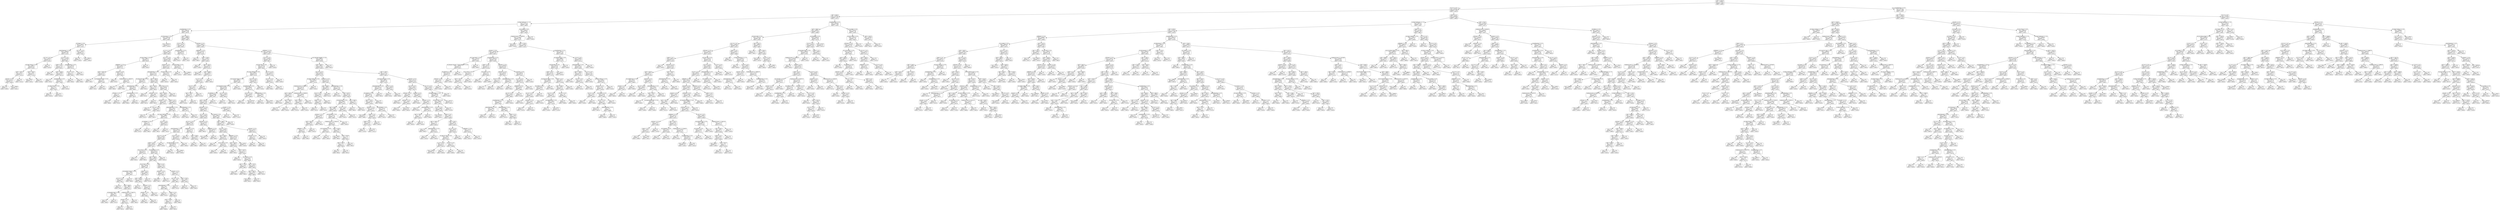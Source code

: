 digraph Tree {
node [shape=box, style="rounded", color="black", fontname=helvetica] ;
edge [fontname=helvetica] ;
0 [label="sqft <= 1042.0\nmse = 137187.1\nsamples = 1022\nvalue = 1440.0"] ;
1 [label="ld_1.0 <= 0.5\nmse = 82929.4\nsamples = 726\nvalue = 1291.0"] ;
0 -> 1 [labeldistance=2.5, labelangle=45, headlabel="True"] ;
2 [label="sqft <= 854.5\nmse = 45379.4\nsamples = 423\nvalue = 1141.1"] ;
1 -> 2 ;
3 [label="number bedrooms <= 1.5\nmse = 27471.0\nsamples = 293\nvalue = 1060.8"] ;
2 -> 3 ;
4 [label="pLateTwenties <= 0.1\nmse = 20823.9\nsamples = 234\nvalue = 1027.6"] ;
3 -> 4 ;
5 [label="nb_Shoreview <= 0.5\nmse = 29110.8\nsamples = 29\nvalue = 1184.5"] ;
4 -> 5 ;
6 [label="nb_Eagan <= 0.5\nmse = 20662.7\nsamples = 27\nvalue = 1167.2"] ;
5 -> 6 ;
7 [label="pEarlyTwenties <= 0.0\nmse = 22849.6\nsamples = 18\nvalue = 1110.3"] ;
6 -> 7 ;
8 [label="pk_3.0 <= 0.5\nmse = 5563.6\nsamples = 9\nvalue = 1230.5"] ;
7 -> 8 ;
9 [label="nb_Eden Prairie <= 0.5\nmse = 4965.5\nsamples = 8\nvalue = 1240.1"] ;
8 -> 9 ;
10 [label="sqft <= 787.5\nmse = 7643.5\nsamples = 5\nvalue = 1261.8"] ;
9 -> 10 ;
11 [label="pForties <= 0.1\nmse = 6224.0\nsamples = 4\nvalue = 1284.0"] ;
10 -> 11 ;
12 [label="mse = 0.0\nsamples = 1\nvalue = 1290.0"] ;
11 -> 12 ;
13 [label="mse = 7768.8\nsamples = 3\nvalue = 1282.5"] ;
11 -> 13 ;
14 [label="mse = 0.0\nsamples = 1\nvalue = 1151.0"] ;
10 -> 14 ;
15 [label="sqft <= 782.5\nmse = 504.0\nsamples = 3\nvalue = 1214.0"] ;
9 -> 15 ;
16 [label="mse = 555.6\nsamples = 2\nvalue = 1203.3"] ;
15 -> 16 ;
17 [label="mse = 0.0\nsamples = 1\nvalue = 1230.0"] ;
15 -> 17 ;
18 [label="mse = 0.0\nsamples = 1\nvalue = 1125.0"] ;
8 -> 18 ;
19 [label="pk_4.0 <= 0.5\nmse = 13149.9\nsamples = 9\nvalue = 999.3"] ;
7 -> 19 ;
20 [label="pKids <= 0.2\nmse = 7774.0\nsamples = 6\nvalue = 1055.7"] ;
19 -> 20 ;
21 [label="mse = 0.0\nsamples = 1\nvalue = 1285.0"] ;
20 -> 21 ;
22 [label="sqft <= 620.0\nmse = 1349.8\nsamples = 5\nvalue = 1027.0"] ;
20 -> 22 ;
23 [label="mse = 0.0\nsamples = 1\nvalue = 935.0"] ;
22 -> 23 ;
24 [label="pLateTwenties <= 0.1\nmse = 160.7\nsamples = 4\nvalue = 1040.1"] ;
22 -> 24 ;
25 [label="nb_Eden Prairie <= 0.5\nmse = 14.1\nsamples = 3\nvalue = 1035.2"] ;
24 -> 25 ;
26 [label="mse = 0.0\nsamples = 1\nvalue = 1035.0"] ;
25 -> 26 ;
27 [label="mse = 42.2\nsamples = 2\nvalue = 1035.5"] ;
25 -> 27 ;
28 [label="mse = 0.0\nsamples = 1\nvalue = 1070.0"] ;
24 -> 28 ;
29 [label="pLateTwenties <= 0.1\nmse = 2018.8\nsamples = 3\nvalue = 872.5"] ;
19 -> 29 ;
30 [label="ld_4.0 <= 0.5\nmse = 22.2\nsamples = 2\nvalue = 846.7"] ;
29 -> 30 ;
31 [label="mse = 0.0\nsamples = 1\nvalue = 850.0"] ;
30 -> 31 ;
32 [label="mse = 0.0\nsamples = 1\nvalue = 840.0"] ;
30 -> 32 ;
33 [label="mse = 0.0\nsamples = 1\nvalue = 950.0"] ;
29 -> 33 ;
34 [label="pk_3.0 <= 0.5\nmse = 2593.2\nsamples = 9\nvalue = 1262.2"] ;
6 -> 34 ;
35 [label="mse = 0.0\nsamples = 2\nvalue = 1250.0"] ;
34 -> 35 ;
36 [label="mse = 3462.4\nsamples = 7\nvalue = 1266.6"] ;
34 -> 36 ;
37 [label="mse = 73441.0\nsamples = 2\nvalue = 1529.0"] ;
5 -> 37 ;
38 [label="sqft <= 591.0\nmse = 15999.9\nsamples = 205\nvalue = 1006.7"] ;
4 -> 38 ;
39 [label="ld_5.0 <= 0.5\nmse = 10471.3\nsamples = 36\nvalue = 893.5"] ;
38 -> 39 ;
40 [label="ty_1.0 <= 0.5\nmse = 7895.3\nsamples = 34\nvalue = 906.5"] ;
39 -> 40 ;
41 [label="nb_Bryn Mawr <= 0.5\nmse = 5897.7\nsamples = 8\nvalue = 802.9"] ;
40 -> 41 ;
42 [label="pFiftyPlus <= 0.2\nmse = 1885.2\nsamples = 7\nvalue = 773.5"] ;
41 -> 42 ;
43 [label="sqft <= 505.0\nmse = 414.0\nsamples = 4\nvalue = 739.0"] ;
42 -> 43 ;
44 [label="mse = 0.0\nsamples = 1\nvalue = 700.0"] ;
43 -> 44 ;
45 [label="nb_Powderhorn Park <= 0.5\nmse = 42.2\nsamples = 3\nvalue = 748.8"] ;
43 -> 45 ;
46 [label="mse = 0.0\nsamples = 2\nvalue = 745.0"] ;
45 -> 46 ;
47 [label="mse = 0.0\nsamples = 1\nvalue = 760.0"] ;
45 -> 47 ;
48 [label="pYouths <= 0.0\nmse = 976.0\nsamples = 3\nvalue = 808.0"] ;
42 -> 48 ;
49 [label="mse = 0.0\nsamples = 1\nvalue = 870.0"] ;
48 -> 49 ;
50 [label="medianIncome <= 46167.5\nmse = 18.8\nsamples = 2\nvalue = 792.5"] ;
48 -> 50 ;
51 [label="mse = 0.0\nsamples = 1\nvalue = 800.0"] ;
50 -> 51 ;
52 [label="mse = 0.0\nsamples = 1\nvalue = 790.0"] ;
50 -> 52 ;
53 [label="mse = 0.0\nsamples = 1\nvalue = 950.0"] ;
41 -> 53 ;
54 [label="pk_2.0 <= 0.5\nmse = 4196.8\nsamples = 26\nvalue = 938.3"] ;
40 -> 54 ;
55 [label="pYouths <= 0.1\nmse = 2697.4\nsamples = 23\nvalue = 928.0"] ;
54 -> 55 ;
56 [label="pEarlyTwenties <= 0.1\nmse = 1411.2\nsamples = 21\nvalue = 914.6"] ;
55 -> 56 ;
57 [label="nb_Diamond Lake <= 0.5\nmse = 264.1\nsamples = 5\nvalue = 873.1"] ;
56 -> 57 ;
58 [label="pEarlyTwenties <= 0.1\nmse = 185.4\nsamples = 4\nvalue = 880.4"] ;
57 -> 58 ;
59 [label="pThirties <= 0.2\nmse = 0.2\nsamples = 2\nvalue = 869.3"] ;
58 -> 59 ;
60 [label="mse = 0.0\nsamples = 1\nvalue = 869.0"] ;
59 -> 60 ;
61 [label="mse = 0.0\nsamples = 1\nvalue = 870.0"] ;
59 -> 61 ;
62 [label="pLateTwenties <= 0.1\nmse = 4.0\nsamples = 2\nvalue = 897.0"] ;
58 -> 62 ;
63 [label="mse = 0.0\nsamples = 1\nvalue = 899.0"] ;
62 -> 63 ;
64 [label="mse = 0.0\nsamples = 1\nvalue = 895.0"] ;
62 -> 64 ;
65 [label="mse = 0.0\nsamples = 1\nvalue = 855.0"] ;
57 -> 65 ;
66 [label="sqft <= 465.0\nmse = 1116.6\nsamples = 16\nvalue = 926.2"] ;
56 -> 66 ;
67 [label="sqft <= 425.0\nmse = 175.0\nsamples = 4\nvalue = 900.0"] ;
66 -> 67 ;
68 [label="mse = 0.0\nsamples = 1\nvalue = 875.0"] ;
67 -> 68 ;
69 [label="pThirties <= 0.2\nmse = 98.0\nsamples = 3\nvalue = 903.6"] ;
67 -> 69 ;
70 [label="mse = 96.0\nsamples = 2\nvalue = 907.0"] ;
69 -> 70 ;
71 [label="mse = 0.0\nsamples = 1\nvalue = 895.0"] ;
69 -> 71 ;
72 [label="nb_St. Paul <= 0.5\nmse = 1084.6\nsamples = 12\nvalue = 938.5"] ;
66 -> 72 ;
73 [label="sqft <= 505.0\nmse = 942.9\nsamples = 11\nvalue = 944.3"] ;
72 -> 73 ;
74 [label="pForties <= 0.1\nmse = 336.0\nsamples = 3\nvalue = 927.0"] ;
73 -> 74 ;
75 [label="mse = 0.0\nsamples = 1\nvalue = 895.0"] ;
74 -> 75 ;
76 [label="pk_4.0 <= 0.5\nmse = 100.0\nsamples = 2\nvalue = 935.0"] ;
74 -> 76 ;
77 [label="mse = 0.0\nsamples = 1\nvalue = 925.0"] ;
76 -> 77 ;
78 [label="mse = 0.0\nsamples = 1\nvalue = 945.0"] ;
76 -> 78 ;
79 [label="pKids <= 0.2\nmse = 1021.0\nsamples = 8\nvalue = 953.0"] ;
73 -> 79 ;
80 [label="pEarlyTwenties <= 0.1\nmse = 755.9\nsamples = 6\nvalue = 961.9"] ;
79 -> 80 ;
81 [label="nb_Lowry Hill East <= 0.5\nmse = 686.8\nsamples = 5\nvalue = 970.8"] ;
80 -> 81 ;
82 [label="nb_Whittier <= 0.5\nmse = 42.2\nsamples = 3\nvalue = 978.8"] ;
81 -> 82 ;
83 [label="mse = 0.0\nsamples = 2\nvalue = 975.0"] ;
82 -> 83 ;
84 [label="mse = 0.0\nsamples = 1\nvalue = 990.0"] ;
82 -> 84 ;
85 [label="ld_3.0 <= 0.5\nmse = 1600.0\nsamples = 2\nvalue = 955.0"] ;
81 -> 85 ;
86 [label="mse = 0.0\nsamples = 1\nvalue = 995.0"] ;
85 -> 86 ;
87 [label="mse = 0.0\nsamples = 1\nvalue = 915.0"] ;
85 -> 87 ;
88 [label="mse = 0.0\nsamples = 1\nvalue = 935.0"] ;
80 -> 88 ;
89 [label="pEarlyTwenties <= 0.1\nmse = 506.2\nsamples = 2\nvalue = 917.5"] ;
79 -> 89 ;
90 [label="mse = 0.0\nsamples = 1\nvalue = 940.0"] ;
89 -> 90 ;
91 [label="mse = 0.0\nsamples = 1\nvalue = 895.0"] ;
89 -> 91 ;
92 [label="mse = 0.0\nsamples = 1\nvalue = 895.0"] ;
72 -> 92 ;
93 [label="nb_Burnsville <= 0.5\nmse = 100.0\nsamples = 2\nvalue = 1035.0"] ;
55 -> 93 ;
94 [label="mse = 0.0\nsamples = 1\nvalue = 1025.0"] ;
93 -> 94 ;
95 [label="mse = 0.0\nsamples = 1\nvalue = 1045.0"] ;
93 -> 95 ;
96 [label="nb_Loring Park <= 0.5\nmse = 5526.2\nsamples = 3\nvalue = 1062.3"] ;
54 -> 96 ;
97 [label="mse = 0.0\nsamples = 1\nvalue = 1155.0"] ;
96 -> 97 ;
98 [label="mse = 1849.0\nsamples = 2\nvalue = 1016.0"] ;
96 -> 98 ;
99 [label="pLateTwenties <= 0.1\nmse = 2938.9\nsamples = 2\nvalue = 673.3"] ;
39 -> 99 ;
100 [label="mse = 0.0\nsamples = 1\nvalue = 635.0"] ;
99 -> 100 ;
101 [label="mse = 0.0\nsamples = 1\nvalue = 750.0"] ;
99 -> 101 ;
102 [label="pForties <= 0.1\nmse = 13945.2\nsamples = 169\nvalue = 1030.1"] ;
38 -> 102 ;
103 [label="pFiftyPlus <= 0.2\nmse = 16726.2\nsamples = 11\nvalue = 1225.9"] ;
102 -> 103 ;
104 [label="mse = 0.0\nsamples = 1\nvalue = 900.0"] ;
103 -> 104 ;
105 [label="sqft <= 718.0\nmse = 4724.4\nsamples = 10\nvalue = 1264.3"] ;
103 -> 105 ;
106 [label="mse = 0.0\nsamples = 1\nvalue = 1108.0"] ;
105 -> 106 ;
107 [label="sqft <= 741.5\nmse = 3397.6\nsamples = 9\nvalue = 1274.1"] ;
105 -> 107 ;
108 [label="mse = 138.9\nsamples = 2\nvalue = 1345.7"] ;
107 -> 108 ;
109 [label="sqft <= 800.5\nmse = 2693.3\nsamples = 7\nvalue = 1257.5"] ;
107 -> 109 ;
110 [label="ty_2.0 <= 0.5\nmse = 954.7\nsamples = 6\nvalue = 1245.2"] ;
109 -> 110 ;
111 [label="ld_4.0 <= 0.5\nmse = 452.2\nsamples = 5\nvalue = 1234.5"] ;
110 -> 111 ;
112 [label="sqft <= 762.5\nmse = 65.4\nsamples = 4\nvalue = 1241.1"] ;
111 -> 112 ;
113 [label="mse = 4.0\nsamples = 2\nvalue = 1234.0"] ;
112 -> 113 ;
114 [label="mse = 0.0\nsamples = 2\nvalue = 1250.0"] ;
112 -> 114 ;
115 [label="mse = 0.0\nsamples = 1\nvalue = 1175.0"] ;
111 -> 115 ;
116 [label="mse = 0.0\nsamples = 1\nvalue = 1299.0"] ;
110 -> 116 ;
117 [label="mse = 0.0\nsamples = 1\nvalue = 1405.0"] ;
109 -> 117 ;
118 [label="pFiftyPlus <= 0.3\nmse = 10478.9\nsamples = 158\nvalue = 1014.7"] ;
102 -> 118 ;
119 [label="ld_5.0 <= 0.5\nmse = 10784.4\nsamples = 76\nvalue = 985.1"] ;
118 -> 119 ;
120 [label="nb_East Isles <= 0.5\nmse = 9739.4\nsamples = 75\nvalue = 980.5"] ;
119 -> 120 ;
121 [label="nb_Lowry Hill East <= 0.5\nmse = 8303.4\nsamples = 72\nvalue = 973.8"] ;
120 -> 121 ;
122 [label="nb_Summer Chase <= 0.5\nmse = 6687.0\nsamples = 63\nvalue = 964.8"] ;
121 -> 122 ;
123 [label="nb_Powderhorn Park <= 0.5\nmse = 6135.0\nsamples = 62\nvalue = 962.3"] ;
122 -> 123 ;
124 [label="nb_Whittier <= 0.5\nmse = 5589.8\nsamples = 60\nvalue = 967.7"] ;
123 -> 124 ;
125 [label="sqft <= 825.0\nmse = 5173.9\nsamples = 59\nvalue = 965.4"] ;
124 -> 125 ;
126 [label="pThirties <= 0.2\nmse = 4784.5\nsamples = 57\nvalue = 961.4"] ;
125 -> 126 ;
127 [label="ty_2.0 <= 0.5\nmse = 4239.9\nsamples = 39\nvalue = 944.4"] ;
126 -> 127 ;
128 [label="pk_5.0 <= 0.5\nmse = 3358.3\nsamples = 35\nvalue = 951.8"] ;
127 -> 128 ;
129 [label="pEarlyTwenties <= 0.1\nmse = 3154.0\nsamples = 32\nvalue = 959.1"] ;
128 -> 129 ;
130 [label="pk_2.0 <= 0.5\nmse = 2376.9\nsamples = 28\nvalue = 950.6"] ;
129 -> 130 ;
131 [label="pKids <= 0.2\nmse = 1883.9\nsamples = 27\nvalue = 947.1"] ;
130 -> 131 ;
132 [label="nb_St. Paul <= 0.5\nmse = 625.0\nsamples = 2\nvalue = 870.0"] ;
131 -> 132 ;
133 [label="mse = 0.0\nsamples = 1\nvalue = 845.0"] ;
132 -> 133 ;
134 [label="mse = 0.0\nsamples = 1\nvalue = 895.0"] ;
132 -> 134 ;
135 [label="nb_Kingfield <= 0.5\nmse = 1647.2\nsamples = 25\nvalue = 950.8"] ;
131 -> 135 ;
136 [label="sqft <= 704.0\nmse = 1465.6\nsamples = 24\nvalue = 948.5"] ;
135 -> 136 ;
137 [label="nb_St. Paul <= 0.5\nmse = 1824.8\nsamples = 14\nvalue = 936.1"] ;
136 -> 137 ;
138 [label="nb_Brooklyn Center <= 0.5\nmse = 706.9\nsamples = 8\nvalue = 949.7"] ;
137 -> 138 ;
139 [label="pk_4.0 <= 0.5\nmse = 383.6\nsamples = 7\nvalue = 942.1"] ;
138 -> 139 ;
140 [label="mse = 0.0\nsamples = 1\nvalue = 925.0"] ;
139 -> 140 ;
141 [label="sqft <= 682.5\nmse = 385.0\nsamples = 6\nvalue = 947.2"] ;
139 -> 141 ;
142 [label="nb_Brooklyn Park <= 0.5\nmse = 50.0\nsamples = 2\nvalue = 965.0"] ;
141 -> 142 ;
143 [label="mse = 0.0\nsamples = 1\nvalue = 960.0"] ;
142 -> 143 ;
144 [label="mse = 0.0\nsamples = 1\nvalue = 975.0"] ;
142 -> 144 ;
145 [label="medianIncome <= 72817.5\nmse = 334.5\nsamples = 4\nvalue = 939.6"] ;
141 -> 145 ;
146 [label="pYouths <= 0.1\nmse = 4.0\nsamples = 3\nvalue = 947.0"] ;
145 -> 146 ;
147 [label="mse = 0.0\nsamples = 1\nvalue = 945.0"] ;
146 -> 147 ;
148 [label="mse = 0.0\nsamples = 2\nvalue = 949.0"] ;
146 -> 148 ;
149 [label="mse = 0.0\nsamples = 1\nvalue = 895.0"] ;
145 -> 149 ;
150 [label="mse = 0.0\nsamples = 1\nvalue = 999.0"] ;
138 -> 150 ;
151 [label="pKids <= 0.3\nmse = 3008.1\nsamples = 6\nvalue = 902.2"] ;
137 -> 151 ;
152 [label="sqft <= 654.0\nmse = 2336.6\nsamples = 5\nvalue = 887.6"] ;
151 -> 152 ;
153 [label="mse = 0.0\nsamples = 1\nvalue = 800.0"] ;
152 -> 153 ;
154 [label="pForties <= 0.1\nmse = 522.8\nsamples = 4\nvalue = 909.5"] ;
152 -> 154 ;
155 [label="pYouths <= 0.1\nmse = 3.6\nsamples = 3\nvalue = 896.3"] ;
154 -> 155 ;
156 [label="mse = 0.0\nsamples = 1\nvalue = 899.0"] ;
155 -> 156 ;
157 [label="mse = 0.0\nsamples = 2\nvalue = 895.0"] ;
155 -> 157 ;
158 [label="mse = 0.0\nsamples = 1\nvalue = 949.0"] ;
154 -> 158 ;
159 [label="mse = 0.0\nsamples = 1\nvalue = 975.0"] ;
151 -> 159 ;
160 [label="pKids <= 0.2\nmse = 757.8\nsamples = 10\nvalue = 961.5"] ;
136 -> 160 ;
161 [label="pForties <= 0.2\nmse = 232.0\nsamples = 3\nvalue = 941.6"] ;
160 -> 161 ;
162 [label="mse = 88.9\nsamples = 2\nvalue = 946.7"] ;
161 -> 162 ;
163 [label="mse = 0.0\nsamples = 1\nvalue = 911.0"] ;
161 -> 163 ;
164 [label="pYouths <= 0.1\nmse = 712.0\nsamples = 7\nvalue = 972.2"] ;
160 -> 164 ;
165 [label="pk_3.0 <= 0.5\nmse = 78.9\nsamples = 5\nvalue = 985.1"] ;
164 -> 165 ;
166 [label="pEarlyTwenties <= 0.1\nmse = 50.2\nsamples = 4\nvalue = 989.4"] ;
165 -> 166 ;
167 [label="mse = 0.0\nsamples = 1\nvalue = 975.0"] ;
166 -> 167 ;
168 [label="pKids <= 0.2\nmse = 18.1\nsamples = 3\nvalue = 991.8"] ;
166 -> 168 ;
169 [label="sqft <= 754.0\nmse = 6.2\nsamples = 2\nvalue = 997.5"] ;
168 -> 169 ;
170 [label="mse = 0.0\nsamples = 1\nvalue = 1000.0"] ;
169 -> 170 ;
171 [label="mse = 0.0\nsamples = 1\nvalue = 995.0"] ;
169 -> 171 ;
172 [label="mse = 0.0\nsamples = 1\nvalue = 989.0"] ;
168 -> 172 ;
173 [label="mse = 0.0\nsamples = 1\nvalue = 975.0"] ;
165 -> 173 ;
174 [label="sqft <= 787.5\nmse = 430.2\nsamples = 2\nvalue = 929.3"] ;
164 -> 174 ;
175 [label="mse = 0.0\nsamples = 1\nvalue = 944.0"] ;
174 -> 175 ;
176 [label="mse = 0.0\nsamples = 1\nvalue = 900.0"] ;
174 -> 176 ;
177 [label="mse = 0.0\nsamples = 1\nvalue = 1045.0"] ;
135 -> 177 ;
178 [label="mse = 0.0\nsamples = 1\nvalue = 1104.0"] ;
130 -> 178 ;
179 [label="ld_4.0 <= 0.5\nmse = 1887.5\nsamples = 4\nvalue = 1055.0"] ;
129 -> 179 ;
180 [label="nb_Minneapolis <= 0.5\nmse = 1805.6\nsamples = 3\nvalue = 1041.7"] ;
179 -> 180 ;
181 [label="mse = 0.0\nsamples = 1\nvalue = 1025.0"] ;
180 -> 181 ;
182 [label="mse = 2500.0\nsamples = 2\nvalue = 1050.0"] ;
180 -> 182 ;
183 [label="mse = 0.0\nsamples = 1\nvalue = 1095.0"] ;
179 -> 183 ;
184 [label="pFiftyPlus <= 0.2\nmse = 972.2\nsamples = 3\nvalue = 891.7"] ;
128 -> 184 ;
185 [label="mse = 0.0\nsamples = 1\nvalue = 825.0"] ;
184 -> 185 ;
186 [label="sqft <= 700.0\nmse = 100.0\nsamples = 2\nvalue = 905.0"] ;
184 -> 186 ;
187 [label="mse = 0.0\nsamples = 1\nvalue = 900.0"] ;
186 -> 187 ;
188 [label="mse = 0.0\nsamples = 1\nvalue = 925.0"] ;
186 -> 188 ;
189 [label="pThirties <= 0.1\nmse = 6716.0\nsamples = 4\nvalue = 863.0"] ;
127 -> 189 ;
190 [label="mse = 0.0\nsamples = 1\nvalue = 895.0"] ;
189 -> 190 ;
191 [label="pFiftyPlus <= 0.2\nmse = 8075.0\nsamples = 3\nvalue = 855.0"] ;
189 -> 191 ;
192 [label="mse = 10755.6\nsamples = 2\nvalue = 853.3"] ;
191 -> 192 ;
193 [label="mse = 0.0\nsamples = 1\nvalue = 860.0"] ;
191 -> 193 ;
194 [label="nb_Central <= 0.5\nmse = 3992.9\nsamples = 18\nvalue = 998.0"] ;
126 -> 194 ;
195 [label="sqft <= 798.0\nmse = 3437.6\nsamples = 17\nvalue = 990.1"] ;
194 -> 195 ;
196 [label="pk_4.0 <= 0.5\nmse = 2626.8\nsamples = 14\nvalue = 1000.4"] ;
195 -> 196 ;
197 [label="sqft <= 650.0\nmse = 455.2\nsamples = 4\nvalue = 1079.8"] ;
196 -> 197 ;
198 [label="mse = 0.0\nsamples = 2\nvalue = 1100.0"] ;
197 -> 198 ;
199 [label="nb_St. Paul <= 0.5\nmse = 90.2\nsamples = 2\nvalue = 1059.5"] ;
197 -> 199 ;
200 [label="mse = 0.0\nsamples = 1\nvalue = 1050.0"] ;
199 -> 200 ;
201 [label="mse = 0.0\nsamples = 1\nvalue = 1069.0"] ;
199 -> 201 ;
202 [label="pFiftyPlus <= 0.3\nmse = 1397.6\nsamples = 10\nvalue = 982.7"] ;
196 -> 202 ;
203 [label="sqft <= 612.5\nmse = 992.5\nsamples = 8\nvalue = 970.9"] ;
202 -> 203 ;
204 [label="mse = 0.0\nsamples = 1\nvalue = 950.0"] ;
203 -> 204 ;
205 [label="sqft <= 637.5\nmse = 1111.1\nsamples = 7\nvalue = 976.6"] ;
203 -> 205 ;
206 [label="mse = 0.0\nsamples = 1\nvalue = 1045.0"] ;
205 -> 206 ;
207 [label="nb_CARAG <= 0.5\nmse = 708.2\nsamples = 6\nvalue = 969.8"] ;
205 -> 207 ;
208 [label="sqft <= 715.0\nmse = 43.6\nsamples = 2\nvalue = 994.3"] ;
207 -> 208 ;
209 [label="mse = 0.0\nsamples = 1\nvalue = 999.0"] ;
208 -> 209 ;
210 [label="mse = 0.0\nsamples = 1\nvalue = 985.0"] ;
208 -> 210 ;
211 [label="sqft <= 737.5\nmse = 624.5\nsamples = 4\nvalue = 959.3"] ;
207 -> 211 ;
212 [label="sqft <= 687.5\nmse = 544.0\nsamples = 3\nvalue = 969.0"] ;
211 -> 212 ;
213 [label="mse = 468.8\nsamples = 2\nvalue = 962.5"] ;
212 -> 213 ;
214 [label="mse = 0.0\nsamples = 1\nvalue = 995.0"] ;
212 -> 214 ;
215 [label="mse = 0.0\nsamples = 1\nvalue = 935.0"] ;
211 -> 215 ;
216 [label="mse = 625.0\nsamples = 2\nvalue = 1024.0"] ;
202 -> 216 ;
217 [label="pForties <= 0.1\nmse = 4142.2\nsamples = 3\nvalue = 933.8"] ;
195 -> 217 ;
218 [label="pThirties <= 0.2\nmse = 22.2\nsamples = 2\nvalue = 896.7"] ;
217 -> 218 ;
219 [label="mse = 0.0\nsamples = 1\nvalue = 890.0"] ;
218 -> 219 ;
220 [label="mse = 0.0\nsamples = 1\nvalue = 900.0"] ;
218 -> 220 ;
221 [label="mse = 0.0\nsamples = 1\nvalue = 1045.0"] ;
217 -> 221 ;
222 [label="mse = 0.0\nsamples = 1\nvalue = 1100.0"] ;
194 -> 222 ;
223 [label="pYouths <= 0.0\nmse = 2222.2\nsamples = 2\nvalue = 1083.3"] ;
125 -> 223 ;
224 [label="mse = 0.0\nsamples = 1\nvalue = 1050.0"] ;
223 -> 224 ;
225 [label="mse = 0.0\nsamples = 1\nvalue = 1150.0"] ;
223 -> 225 ;
226 [label="mse = 0.0\nsamples = 1\nvalue = 1175.0"] ;
124 -> 226 ;
227 [label="ty_1.0 <= 0.5\nmse = 5766.0\nsamples = 2\nvalue = 863.0"] ;
123 -> 227 ;
228 [label="mse = 0.0\nsamples = 1\nvalue = 770.0"] ;
227 -> 228 ;
229 [label="mse = 0.0\nsamples = 1\nvalue = 925.0"] ;
227 -> 229 ;
230 [label="mse = 0.0\nsamples = 1\nvalue = 1209.0"] ;
122 -> 230 ;
231 [label="ld_4.0 <= 0.5\nmse = 15346.7\nsamples = 9\nvalue = 1041.2"] ;
121 -> 231 ;
232 [label="pLateTwenties <= 0.2\nmse = 9606.1\nsamples = 8\nvalue = 1017.9"] ;
231 -> 232 ;
233 [label="pk_4.0 <= 0.5\nmse = 5828.5\nsamples = 5\nvalue = 1099.2"] ;
232 -> 233 ;
234 [label="mse = 0.0\nsamples = 1\nvalue = 1065.0"] ;
233 -> 234 ;
235 [label="mse = 6714.0\nsamples = 4\nvalue = 1106.0"] ;
233 -> 235 ;
236 [label="pLateTwenties <= 0.2\nmse = 180.6\nsamples = 3\nvalue = 936.7"] ;
232 -> 236 ;
237 [label="mse = 0.0\nsamples = 1\nvalue = 920.0"] ;
236 -> 237 ;
238 [label="mse = 150.0\nsamples = 2\nvalue = 940.0"] ;
236 -> 238 ;
239 [label="mse = 0.0\nsamples = 1\nvalue = 1320.0"] ;
231 -> 239 ;
240 [label="pk_7.0 <= 0.5\nmse = 18322.2\nsamples = 3\nvalue = 1129.8"] ;
120 -> 240 ;
241 [label="pk_5.0 <= 0.5\nmse = 213.6\nsamples = 2\nvalue = 1019.7"] ;
240 -> 241 ;
242 [label="mse = 0.0\nsamples = 1\nvalue = 999.0"] ;
241 -> 242 ;
243 [label="mse = 0.0\nsamples = 1\nvalue = 1030.0"] ;
241 -> 243 ;
244 [label="mse = 0.0\nsamples = 1\nvalue = 1295.0"] ;
240 -> 244 ;
245 [label="mse = 0.0\nsamples = 1\nvalue = 1250.0"] ;
119 -> 245 ;
246 [label="nb_Columbia Heights <= 0.5\nmse = 8555.3\nsamples = 82\nvalue = 1042.9"] ;
118 -> 246 ;
247 [label="sqft <= 697.5\nmse = 7904.1\nsamples = 81\nvalue = 1046.5"] ;
246 -> 247 ;
248 [label="pk_4.0 <= 0.5\nmse = 9816.0\nsamples = 34\nvalue = 1012.6"] ;
247 -> 248 ;
249 [label="nb_West Calhoun <= 0.5\nmse = 31901.7\nsamples = 7\nvalue = 1115.8"] ;
248 -> 249 ;
250 [label="medianIncome <= 59821.5\nmse = 5671.6\nsamples = 6\nvalue = 1053.7"] ;
249 -> 250 ;
251 [label="sqft <= 640.0\nmse = 811.0\nsamples = 3\nvalue = 999.0"] ;
250 -> 251 ;
252 [label="mse = 0.0\nsamples = 1\nvalue = 950.0"] ;
251 -> 252 ;
253 [label="sqft <= 665.0\nmse = 14.2\nsamples = 2\nvalue = 1015.3"] ;
251 -> 253 ;
254 [label="mse = 0.0\nsamples = 1\nvalue = 1018.0"] ;
253 -> 254 ;
255 [label="mse = 0.0\nsamples = 1\nvalue = 1010.0"] ;
253 -> 255 ;
256 [label="medianIncome <= 70456.0\nmse = 2838.9\nsamples = 3\nvalue = 1126.7"] ;
250 -> 256 ;
257 [label="sqft <= 665.0\nmse = 225.0\nsamples = 2\nvalue = 1090.0"] ;
256 -> 257 ;
258 [label="mse = 0.0\nsamples = 1\nvalue = 1075.0"] ;
257 -> 258 ;
259 [label="mse = 0.0\nsamples = 1\nvalue = 1105.0"] ;
257 -> 259 ;
260 [label="mse = 0.0\nsamples = 1\nvalue = 1200.0"] ;
256 -> 260 ;
261 [label="mse = 0.0\nsamples = 1\nvalue = 1550.0"] ;
249 -> 261 ;
262 [label="pThirties <= 0.1\nmse = 2242.7\nsamples = 27\nvalue = 990.3"] ;
248 -> 262 ;
263 [label="sqft <= 682.5\nmse = 685.5\nsamples = 6\nvalue = 945.9"] ;
262 -> 263 ;
264 [label="ld_4.0 <= 0.5\nmse = 136.8\nsamples = 4\nvalue = 924.2"] ;
263 -> 264 ;
265 [label="pKids <= 0.2\nmse = 24.0\nsamples = 3\nvalue = 929.0"] ;
264 -> 265 ;
266 [label="mse = 0.0\nsamples = 1\nvalue = 925.0"] ;
265 -> 266 ;
267 [label="mse = 0.0\nsamples = 2\nvalue = 935.0"] ;
265 -> 267 ;
268 [label="mse = 0.0\nsamples = 1\nvalue = 900.0"] ;
264 -> 268 ;
269 [label="mse = 96.0\nsamples = 2\nvalue = 972.0"] ;
263 -> 269 ;
270 [label="pEarlyTwenties <= 0.0\nmse = 1715.3\nsamples = 21\nvalue = 1009.1"] ;
262 -> 270 ;
271 [label="mse = 0.0\nsamples = 1\nvalue = 1150.0"] ;
270 -> 271 ;
272 [label="sqft <= 677.5\nmse = 957.8\nsamples = 20\nvalue = 1003.4"] ;
270 -> 272 ;
273 [label="nb_Birchwood <= 0.5\nmse = 696.3\nsamples = 17\nvalue = 1010.3"] ;
272 -> 273 ;
274 [label="sqft <= 609.5\nmse = 648.2\nsamples = 15\nvalue = 1005.8"] ;
273 -> 274 ;
275 [label="pForties <= 0.1\nmse = 1258.3\nsamples = 5\nvalue = 1020.0"] ;
274 -> 275 ;
276 [label="sqft <= 602.5\nmse = 160.0\nsamples = 4\nvalue = 1005.0"] ;
275 -> 276 ;
277 [label="pFiftyPlus <= 0.3\nmse = 25.0\nsamples = 2\nvalue = 990.0"] ;
276 -> 277 ;
278 [label="mse = 0.0\nsamples = 1\nvalue = 995.0"] ;
277 -> 278 ;
279 [label="mse = 0.0\nsamples = 1\nvalue = 985.0"] ;
277 -> 279 ;
280 [label="mse = 0.0\nsamples = 2\nvalue = 1015.0"] ;
276 -> 280 ;
281 [label="mse = 0.0\nsamples = 1\nvalue = 1095.0"] ;
275 -> 281 ;
282 [label="nb_Richfield <= 0.5\nmse = 231.4\nsamples = 10\nvalue = 999.3"] ;
274 -> 282 ;
283 [label="medianIncome <= 54522.5\nmse = 62.2\nsamples = 9\nvalue = 995.5"] ;
282 -> 283 ;
284 [label="nb_Southdale <= 0.5\nmse = 6.2\nsamples = 2\nvalue = 1007.5"] ;
283 -> 284 ;
285 [label="mse = 0.0\nsamples = 1\nvalue = 1010.0"] ;
284 -> 285 ;
286 [label="mse = 0.0\nsamples = 1\nvalue = 1005.0"] ;
284 -> 286 ;
287 [label="sqft <= 619.5\nmse = 38.9\nsamples = 7\nvalue = 993.1"] ;
283 -> 287 ;
288 [label="mse = 100.0\nsamples = 2\nvalue = 985.0"] ;
287 -> 288 ;
289 [label="sqft <= 655.0\nmse = 3.1\nsamples = 5\nvalue = 995.1"] ;
287 -> 289 ;
290 [label="sqft <= 637.5\nmse = 2.0\nsamples = 4\nvalue = 995.6"] ;
289 -> 290 ;
291 [label="mse = 0.0\nsamples = 2\nvalue = 995.0"] ;
290 -> 291 ;
292 [label="mse = 4.0\nsamples = 2\nvalue = 997.0"] ;
290 -> 292 ;
293 [label="mse = 0.0\nsamples = 1\nvalue = 992.0"] ;
289 -> 293 ;
294 [label="mse = 0.0\nsamples = 1\nvalue = 1045.0"] ;
282 -> 294 ;
295 [label="ld_4.0 <= 0.5\nmse = 88.9\nsamples = 2\nvalue = 1038.3"] ;
273 -> 295 ;
296 [label="mse = 0.0\nsamples = 1\nvalue = 1045.0"] ;
295 -> 296 ;
297 [label="mse = 0.0\nsamples = 1\nvalue = 1025.0"] ;
295 -> 297 ;
298 [label="sqft <= 682.5\nmse = 22.2\nsamples = 3\nvalue = 953.3"] ;
272 -> 298 ;
299 [label="mse = 0.0\nsamples = 1\nvalue = 960.0"] ;
298 -> 299 ;
300 [label="mse = 0.0\nsamples = 2\nvalue = 950.0"] ;
298 -> 300 ;
301 [label="sqft <= 726.5\nmse = 5722.2\nsamples = 47\nvalue = 1066.3"] ;
247 -> 301 ;
302 [label="nb_Diamond Lake <= 0.5\nmse = 8815.4\nsamples = 13\nvalue = 1123.0"] ;
301 -> 302 ;
303 [label="pEarlyTwenties <= 0.1\nmse = 5212.6\nsamples = 11\nvalue = 1144.6"] ;
302 -> 303 ;
304 [label="nb_Hopkins <= 0.5\nmse = 4051.2\nsamples = 10\nvalue = 1154.0"] ;
303 -> 304 ;
305 [label="sqft <= 722.5\nmse = 2523.6\nsamples = 9\nvalue = 1164.6"] ;
304 -> 305 ;
306 [label="pForties <= 0.1\nmse = 1673.9\nsamples = 7\nvalue = 1144.5"] ;
305 -> 306 ;
307 [label="mse = 826.9\nsamples = 2\nvalue = 1089.7"] ;
306 -> 307 ;
308 [label="pKids <= 0.2\nmse = 443.8\nsamples = 5\nvalue = 1165.0"] ;
306 -> 308 ;
309 [label="pKids <= 0.2\nmse = 245.9\nsamples = 4\nvalue = 1159.3"] ;
308 -> 309 ;
310 [label="mse = 0.0\nsamples = 1\nvalue = 1170.0"] ;
309 -> 310 ;
311 [label="mse = 279.7\nsamples = 3\nvalue = 1151.2"] ;
309 -> 311 ;
312 [label="mse = 0.0\nsamples = 1\nvalue = 1205.0"] ;
308 -> 312 ;
313 [label="nb_Richfield <= 0.5\nmse = 675.0\nsamples = 2\nvalue = 1220.0"] ;
305 -> 313 ;
314 [label="mse = 0.0\nsamples = 1\nvalue = 1265.0"] ;
313 -> 314 ;
315 [label="mse = 0.0\nsamples = 1\nvalue = 1205.0"] ;
313 -> 315 ;
316 [label="mse = 0.0\nsamples = 1\nvalue = 995.0"] ;
304 -> 316 ;
317 [label="mse = 0.0\nsamples = 1\nvalue = 995.0"] ;
303 -> 317 ;
318 [label="pk_4.0 <= 0.5\nmse = 1600.0\nsamples = 2\nvalue = 939.0"] ;
302 -> 318 ;
319 [label="mse = 0.0\nsamples = 1\nvalue = 979.0"] ;
318 -> 319 ;
320 [label="mse = 0.0\nsamples = 1\nvalue = 899.0"] ;
318 -> 320 ;
321 [label="pForties <= 0.1\nmse = 3311.9\nsamples = 34\nvalue = 1047.8"] ;
301 -> 321 ;
322 [label="pk_4.0 <= 0.5\nmse = 1956.1\nsamples = 12\nvalue = 1017.5"] ;
321 -> 322 ;
323 [label="pThirties <= 0.1\nmse = 88.8\nsamples = 7\nvalue = 999.3"] ;
322 -> 323 ;
324 [label="mse = 0.0\nsamples = 2\nvalue = 995.0"] ;
323 -> 324 ;
325 [label="pForties <= 0.1\nmse = 140.8\nsamples = 5\nvalue = 1003.6"] ;
323 -> 325 ;
326 [label="mse = 0.0\nsamples = 1\nvalue = 1000.0"] ;
325 -> 326 ;
327 [label="mse = 190.0\nsamples = 4\nvalue = 1005.0"] ;
325 -> 327 ;
328 [label="pYouths <= 0.1\nmse = 3635.2\nsamples = 5\nvalue = 1049.2"] ;
322 -> 328 ;
329 [label="mse = 0.0\nsamples = 1\nvalue = 1200.0"] ;
328 -> 329 ;
330 [label="pForties <= 0.1\nmse = 444.2\nsamples = 4\nvalue = 1027.7"] ;
328 -> 330 ;
331 [label="mse = 0.0\nsamples = 1\nvalue = 1050.0"] ;
330 -> 331 ;
332 [label="pEarlyTwenties <= 0.1\nmse = 125.5\nsamples = 3\nvalue = 1011.0"] ;
330 -> 332 ;
333 [label="sqft <= 795.0\nmse = 9.0\nsamples = 2\nvalue = 1022.0"] ;
332 -> 333 ;
334 [label="mse = 0.0\nsamples = 1\nvalue = 1025.0"] ;
333 -> 334 ;
335 [label="mse = 0.0\nsamples = 1\nvalue = 1019.0"] ;
333 -> 335 ;
336 [label="mse = 0.0\nsamples = 1\nvalue = 1000.0"] ;
332 -> 336 ;
337 [label="pk_1.0 <= 0.5\nmse = 3236.4\nsamples = 22\nvalue = 1066.3"] ;
321 -> 337 ;
338 [label="nb_Bloomington <= 0.5\nmse = 2879.0\nsamples = 21\nvalue = 1062.7"] ;
337 -> 338 ;
339 [label="nb_Fern Hill <= 0.5\nmse = 2084.2\nsamples = 17\nvalue = 1051.0"] ;
338 -> 339 ;
340 [label="ld_3.0 <= 0.5\nmse = 1598.4\nsamples = 16\nvalue = 1046.4"] ;
339 -> 340 ;
341 [label="mse = 2418.8\nsamples = 3\nvalue = 1092.5"] ;
340 -> 341 ;
342 [label="pKids <= 0.2\nmse = 992.3\nsamples = 13\nvalue = 1038.0"] ;
340 -> 342 ;
343 [label="sqft <= 764.0\nmse = 112.5\nsamples = 3\nvalue = 1005.0"] ;
342 -> 343 ;
344 [label="mse = 0.0\nsamples = 1\nvalue = 995.0"] ;
343 -> 344 ;
345 [label="pEarlyTwenties <= 0.1\nmse = 25.0\nsamples = 2\nvalue = 1015.0"] ;
343 -> 345 ;
346 [label="mse = 0.0\nsamples = 1\nvalue = 1010.0"] ;
345 -> 346 ;
347 [label="mse = 0.0\nsamples = 1\nvalue = 1020.0"] ;
345 -> 347 ;
348 [label="sqft <= 787.5\nmse = 892.0\nsamples = 10\nvalue = 1045.3"] ;
342 -> 348 ;
349 [label="pk_2.0 <= 0.5\nmse = 904.9\nsamples = 8\nvalue = 1052.0"] ;
348 -> 349 ;
350 [label="nb_West St. Paul <= 0.5\nmse = 626.1\nsamples = 7\nvalue = 1044.2"] ;
349 -> 350 ;
351 [label="ty_2.0 <= 0.5\nmse = 915.7\nsamples = 5\nvalue = 1041.4"] ;
350 -> 351 ;
352 [label="mse = 1034.4\nsamples = 4\nvalue = 1040.1"] ;
351 -> 352 ;
353 [label="mse = 0.0\nsamples = 1\nvalue = 1050.0"] ;
351 -> 353 ;
354 [label="pk_3.0 <= 0.5\nmse = 0.2\nsamples = 2\nvalue = 1049.8"] ;
350 -> 354 ;
355 [label="mse = 0.0\nsamples = 1\nvalue = 1049.0"] ;
354 -> 355 ;
356 [label="mse = 0.0\nsamples = 1\nvalue = 1050.0"] ;
354 -> 356 ;
357 [label="mse = 0.0\nsamples = 1\nvalue = 1099.0"] ;
349 -> 357 ;
358 [label="pFiftyPlus <= 0.4\nmse = 147.0\nsamples = 2\nvalue = 1022.0"] ;
348 -> 358 ;
359 [label="mse = 0.0\nsamples = 1\nvalue = 1001.0"] ;
358 -> 359 ;
360 [label="mse = 0.0\nsamples = 1\nvalue = 1029.0"] ;
358 -> 360 ;
361 [label="mse = 0.0\nsamples = 1\nvalue = 1170.0"] ;
339 -> 361 ;
362 [label="mse = 3512.5\nsamples = 4\nvalue = 1102.5"] ;
338 -> 362 ;
363 [label="mse = 0.0\nsamples = 1\nvalue = 1190.0"] ;
337 -> 363 ;
364 [label="mse = 0.0\nsamples = 1\nvalue = 825.0"] ;
246 -> 364 ;
365 [label="nb_Lyndale <= 0.5\nmse = 32682.3\nsamples = 59\nvalue = 1185.8"] ;
3 -> 365 ;
366 [label="medianIncome <= 21876.0\nmse = 22188.1\nsamples = 58\nvalue = 1175.1"] ;
365 -> 366 ;
367 [label="mse = 484.0\nsamples = 2\nvalue = 1539.0"] ;
366 -> 367 ;
368 [label="sqft <= 755.0\nmse = 15550.7\nsamples = 56\nvalue = 1154.7"] ;
366 -> 368 ;
369 [label="pYouths <= 0.0\nmse = 18076.0\nsamples = 23\nvalue = 1067.3"] ;
368 -> 369 ;
370 [label="nb_Logan Park <= 0.5\nmse = 12135.8\nsamples = 5\nvalue = 1169.4"] ;
369 -> 370 ;
371 [label="nb_Stevens Square - Loring Heights <= 0.5\nmse = 3443.4\nsamples = 4\nvalue = 1203.1"] ;
370 -> 371 ;
372 [label="nb_Beltrami <= 0.5\nmse = 1041.8\nsamples = 3\nvalue = 1222.1"] ;
371 -> 372 ;
373 [label="pThirties <= 0.2\nmse = 138.9\nsamples = 2\nvalue = 1258.3"] ;
372 -> 373 ;
374 [label="mse = 0.0\nsamples = 1\nvalue = 1250.0"] ;
373 -> 374 ;
375 [label="mse = 0.0\nsamples = 1\nvalue = 1275.0"] ;
373 -> 375 ;
376 [label="mse = 0.0\nsamples = 1\nvalue = 1195.0"] ;
372 -> 376 ;
377 [label="mse = 0.0\nsamples = 1\nvalue = 1070.0"] ;
371 -> 377 ;
378 [label="mse = 0.0\nsamples = 1\nvalue = 900.0"] ;
370 -> 378 ;
379 [label="pLateTwenties <= 0.1\nmse = 15105.6\nsamples = 18\nvalue = 1030.5"] ;
369 -> 379 ;
380 [label="pKids <= 0.2\nmse = 5017.0\nsamples = 5\nvalue = 1176.8"] ;
379 -> 380 ;
381 [label="nb_St. Paul <= 0.5\nmse = 822.2\nsamples = 3\nvalue = 1231.7"] ;
380 -> 381 ;
382 [label="sqft <= 737.5\nmse = 400.0\nsamples = 2\nvalue = 1215.0"] ;
381 -> 382 ;
383 [label="mse = 0.0\nsamples = 1\nvalue = 1195.0"] ;
382 -> 383 ;
384 [label="mse = 0.0\nsamples = 1\nvalue = 1235.0"] ;
382 -> 384 ;
385 [label="mse = 0.0\nsamples = 1\nvalue = 1265.0"] ;
381 -> 385 ;
386 [label="nb_Anoka <= 0.5\nmse = 20.2\nsamples = 2\nvalue = 1094.5"] ;
380 -> 386 ;
387 [label="mse = 0.0\nsamples = 1\nvalue = 1090.0"] ;
386 -> 387 ;
388 [label="mse = 0.0\nsamples = 1\nvalue = 1099.0"] ;
386 -> 388 ;
389 [label="pThirties <= 0.1\nmse = 10940.9\nsamples = 13\nvalue = 994.0"] ;
379 -> 389 ;
390 [label="pThirties <= 0.1\nmse = 2664.6\nsamples = 4\nvalue = 882.5"] ;
389 -> 390 ;
391 [label="ld_4.0 <= 0.5\nmse = 22.2\nsamples = 2\nvalue = 831.7"] ;
390 -> 391 ;
392 [label="mse = 0.0\nsamples = 1\nvalue = 835.0"] ;
391 -> 392 ;
393 [label="mse = 0.0\nsamples = 1\nvalue = 825.0"] ;
391 -> 393 ;
394 [label="pEarlyTwenties <= 0.1\nmse = 138.9\nsamples = 2\nvalue = 933.3"] ;
390 -> 394 ;
395 [label="mse = 0.0\nsamples = 1\nvalue = 925.0"] ;
394 -> 395 ;
396 [label="mse = 0.0\nsamples = 1\nvalue = 950.0"] ;
394 -> 396 ;
397 [label="nb_Rondo <= 0.5\nmse = 6883.2\nsamples = 9\nvalue = 1041.7"] ;
389 -> 397 ;
398 [label="ty_4.0 <= 0.5\nmse = 6055.0\nsamples = 8\nvalue = 1017.6"] ;
397 -> 398 ;
399 [label="pFiftyPlus <= 0.3\nmse = 3002.2\nsamples = 7\nvalue = 999.4"] ;
398 -> 399 ;
400 [label="pk_3.0 <= 0.5\nmse = 1540.2\nsamples = 6\nvalue = 986.0"] ;
399 -> 400 ;
401 [label="pLateTwenties <= 0.1\nmse = 1156.8\nsamples = 5\nvalue = 978.0"] ;
400 -> 401 ;
402 [label="pEarlyTwenties <= 0.1\nmse = 138.9\nsamples = 2\nvalue = 941.7"] ;
401 -> 402 ;
403 [label="mse = 0.0\nsamples = 1\nvalue = 925.0"] ;
402 -> 403 ;
404 [label="mse = 0.0\nsamples = 1\nvalue = 950.0"] ;
402 -> 404 ;
405 [label="pEarlyTwenties <= 0.1\nmse = 500.2\nsamples = 3\nvalue = 999.8"] ;
401 -> 405 ;
406 [label="mse = 0.0\nsamples = 1\nvalue = 1025.0"] ;
405 -> 406 ;
407 [label="pKids <= 0.1\nmse = 128.0\nsamples = 2\nvalue = 983.0"] ;
405 -> 407 ;
408 [label="mse = 0.0\nsamples = 1\nvalue = 999.0"] ;
407 -> 408 ;
409 [label="mse = 0.0\nsamples = 1\nvalue = 975.0"] ;
407 -> 409 ;
410 [label="mse = 0.0\nsamples = 1\nvalue = 1050.0"] ;
400 -> 410 ;
411 [label="mse = 0.0\nsamples = 1\nvalue = 1120.0"] ;
399 -> 411 ;
412 [label="mse = 0.0\nsamples = 1\nvalue = 1200.0"] ;
398 -> 412 ;
413 [label="mse = 0.0\nsamples = 1\nvalue = 1130.0"] ;
397 -> 413 ;
414 [label="pLateTwenties <= 0.1\nmse = 6351.8\nsamples = 33\nvalue = 1208.7"] ;
368 -> 414 ;
415 [label="nb_Edinborough <= 0.5\nmse = 3089.5\nsamples = 16\nvalue = 1157.5"] ;
414 -> 415 ;
416 [label="nb_Roseville <= 0.5\nmse = 2549.8\nsamples = 15\nvalue = 1149.5"] ;
415 -> 416 ;
417 [label="pKids <= 0.2\nmse = 2074.2\nsamples = 13\nvalue = 1157.0"] ;
416 -> 417 ;
418 [label="nb_Diamond Lake <= 0.5\nmse = 1868.4\nsamples = 6\nvalue = 1193.1"] ;
417 -> 418 ;
419 [label="nb_Fridley <= 0.5\nmse = 399.0\nsamples = 5\nvalue = 1207.9"] ;
418 -> 419 ;
420 [label="pk_3.0 <= 0.5\nmse = 120.1\nsamples = 4\nvalue = 1200.8"] ;
419 -> 420 ;
421 [label="mse = 0.0\nsamples = 2\nvalue = 1195.0"] ;
420 -> 421 ;
422 [label="pThirties <= 0.1\nmse = 156.2\nsamples = 2\nvalue = 1212.5"] ;
420 -> 422 ;
423 [label="mse = 0.0\nsamples = 1\nvalue = 1225.0"] ;
422 -> 423 ;
424 [label="mse = 0.0\nsamples = 1\nvalue = 1200.0"] ;
422 -> 424 ;
425 [label="mse = 0.0\nsamples = 1\nvalue = 1250.0"] ;
419 -> 425 ;
426 [label="mse = 0.0\nsamples = 1\nvalue = 1090.0"] ;
418 -> 426 ;
427 [label="pKids <= 0.2\nmse = 907.1\nsamples = 7\nvalue = 1134.8"] ;
417 -> 427 ;
428 [label="sqft <= 846.5\nmse = 611.1\nsamples = 6\nvalue = 1129.5"] ;
427 -> 428 ;
429 [label="pk_2.0 <= 0.5\nmse = 324.7\nsamples = 4\nvalue = 1140.6"] ;
428 -> 429 ;
430 [label="mse = 0.0\nsamples = 1\nvalue = 1150.0"] ;
429 -> 430 ;
431 [label="nb_Maplewood <= 0.5\nmse = 456.0\nsamples = 3\nvalue = 1133.0"] ;
429 -> 431 ;
432 [label="mse = 0.0\nsamples = 1\nvalue = 1130.0"] ;
431 -> 432 ;
433 [label="mse = 567.2\nsamples = 2\nvalue = 1133.8"] ;
431 -> 433 ;
434 [label="pk_3.0 <= 0.5\nmse = 3.6\nsamples = 2\nvalue = 1096.3"] ;
428 -> 434 ;
435 [label="mse = 0.0\nsamples = 1\nvalue = 1099.0"] ;
434 -> 435 ;
436 [label="mse = 0.0\nsamples = 1\nvalue = 1095.0"] ;
434 -> 436 ;
437 [label="mse = 0.0\nsamples = 1\nvalue = 1199.0"] ;
427 -> 437 ;
438 [label="mse = 625.0\nsamples = 2\nvalue = 1070.0"] ;
416 -> 438 ;
439 [label="mse = 0.0\nsamples = 1\nvalue = 1250.0"] ;
415 -> 439 ;
440 [label="ty_4.0 <= 0.5\nmse = 5069.9\nsamples = 17\nvalue = 1251.3"] ;
414 -> 440 ;
441 [label="pEarlyTwenties <= 0.1\nmse = 2991.4\nsamples = 16\nvalue = 1260.0"] ;
440 -> 441 ;
442 [label="sqft <= 796.0\nmse = 1191.0\nsamples = 6\nvalue = 1224.2"] ;
441 -> 442 ;
443 [label="mse = 0.0\nsamples = 1\nvalue = 1295.0"] ;
442 -> 443 ;
444 [label="pk_4.0 <= 0.5\nmse = 225.0\nsamples = 5\nvalue = 1210.0"] ;
442 -> 444 ;
445 [label="mse = 0.0\nsamples = 1\nvalue = 1225.0"] ;
444 -> 445 ;
446 [label="mse = 0.0\nsamples = 4\nvalue = 1195.0"] ;
444 -> 446 ;
447 [label="ty_1.0 <= 0.5\nmse = 2716.1\nsamples = 10\nvalue = 1285.3"] ;
441 -> 447 ;
448 [label="mse = 0.0\nsamples = 1\nvalue = 1195.0"] ;
447 -> 448 ;
449 [label="nb_East Calhoun <= 0.5\nmse = 1846.2\nsamples = 9\nvalue = 1297.3"] ;
447 -> 449 ;
450 [label="pForties <= 0.1\nmse = 776.3\nsamples = 8\nvalue = 1310.8"] ;
449 -> 450 ;
451 [label="ld_3.0 <= 0.5\nmse = 225.0\nsamples = 2\nvalue = 1365.0"] ;
450 -> 451 ;
452 [label="mse = 0.0\nsamples = 1\nvalue = 1350.0"] ;
451 -> 452 ;
453 [label="mse = 0.0\nsamples = 1\nvalue = 1380.0"] ;
451 -> 453 ;
454 [label="nb_CARAG <= 0.5\nmse = 244.6\nsamples = 6\nvalue = 1300.9"] ;
450 -> 454 ;
455 [label="pk_4.0 <= 0.5\nmse = 55.2\nsamples = 5\nvalue = 1296.5"] ;
454 -> 455 ;
456 [label="mse = 156.2\nsamples = 2\nvalue = 1287.5"] ;
455 -> 456 ;
457 [label="pEarlyTwenties <= 0.1\nmse = 4.7\nsamples = 3\nvalue = 1298.8"] ;
455 -> 457 ;
458 [label="mse = 0.0\nsamples = 2\nvalue = 1300.0"] ;
457 -> 458 ;
459 [label="mse = 0.0\nsamples = 1\nvalue = 1295.0"] ;
457 -> 459 ;
460 [label="mse = 0.0\nsamples = 1\nvalue = 1345.0"] ;
454 -> 460 ;
461 [label="mse = 0.0\nsamples = 1\nvalue = 1210.0"] ;
449 -> 461 ;
462 [label="mse = 0.0\nsamples = 1\nvalue = 1000.0"] ;
440 -> 462 ;
463 [label="mse = 0.0\nsamples = 1\nvalue = 2190.0"] ;
365 -> 463 ;
464 [label="pLateTwenties <= 0.1\nmse = 39359.0\nsamples = 130\nvalue = 1318.0"] ;
2 -> 464 ;
465 [label="sqft <= 990.0\nmse = 26455.7\nsamples = 114\nvalue = 1286.0"] ;
464 -> 465 ;
466 [label="nb_Burnsville <= 0.5\nmse = 23125.6\nsamples = 86\nvalue = 1256.5"] ;
465 -> 466 ;
467 [label="pk_2.0 <= 0.5\nmse = 22091.6\nsamples = 69\nvalue = 1225.3"] ;
466 -> 467 ;
468 [label="pThirties <= 0.1\nmse = 13097.5\nsamples = 58\nvalue = 1201.0"] ;
467 -> 468 ;
469 [label="pKids <= 0.1\nmse = 9691.9\nsamples = 14\nvalue = 1124.0"] ;
468 -> 469 ;
470 [label="mse = 0.0\nsamples = 1\nvalue = 1430.0"] ;
469 -> 470 ;
471 [label="pThirties <= 0.1\nmse = 5260.6\nsamples = 13\nvalue = 1108.7"] ;
469 -> 471 ;
472 [label="sqft <= 915.0\nmse = 3977.2\nsamples = 9\nvalue = 1139.9"] ;
471 -> 472 ;
473 [label="nb_Cobblecrest <= 0.5\nmse = 360.0\nsamples = 3\nvalue = 1080.0"] ;
472 -> 473 ;
474 [label="pForties <= 0.1\nmse = 56.2\nsamples = 2\nvalue = 1057.5"] ;
473 -> 474 ;
475 [label="mse = 0.0\nsamples = 1\nvalue = 1065.0"] ;
474 -> 475 ;
476 [label="mse = 0.0\nsamples = 1\nvalue = 1050.0"] ;
474 -> 476 ;
477 [label="mse = 0.0\nsamples = 1\nvalue = 1095.0"] ;
473 -> 477 ;
478 [label="pForties <= 0.1\nmse = 2883.1\nsamples = 6\nvalue = 1173.2"] ;
472 -> 478 ;
479 [label="pk_4.0 <= 0.5\nmse = 1800.0\nsamples = 2\nvalue = 1110.0"] ;
478 -> 479 ;
480 [label="mse = 0.0\nsamples = 1\nvalue = 1140.0"] ;
479 -> 480 ;
481 [label="mse = 0.0\nsamples = 1\nvalue = 1050.0"] ;
479 -> 481 ;
482 [label="pEarlyTwenties <= 0.1\nmse = 426.8\nsamples = 4\nvalue = 1204.8"] ;
478 -> 482 ;
483 [label="sqft <= 937.5\nmse = 22.6\nsamples = 3\nvalue = 1195.8"] ;
482 -> 483 ;
484 [label="mse = 0.0\nsamples = 1\nvalue = 1190.0"] ;
483 -> 484 ;
485 [label="nb_Normandale Park <= 0.5\nmse = 0.2\nsamples = 2\nvalue = 1199.7"] ;
483 -> 485 ;
486 [label="mse = 0.0\nsamples = 1\nvalue = 1199.0"] ;
485 -> 486 ;
487 [label="mse = 0.0\nsamples = 1\nvalue = 1200.0"] ;
485 -> 487 ;
488 [label="mse = 0.0\nsamples = 1\nvalue = 1250.0"] ;
482 -> 488 ;
489 [label="sqft <= 954.5\nmse = 670.1\nsamples = 4\nvalue = 1035.8"] ;
471 -> 489 ;
490 [label="pEarlyTwenties <= 0.1\nmse = 42.2\nsamples = 3\nvalue = 1053.8"] ;
489 -> 490 ;
491 [label="mse = 0.0\nsamples = 2\nvalue = 1050.0"] ;
490 -> 491 ;
492 [label="mse = 0.0\nsamples = 1\nvalue = 1065.0"] ;
490 -> 492 ;
493 [label="mse = 0.0\nsamples = 1\nvalue = 1000.0"] ;
489 -> 493 ;
494 [label="nb_Fern Hill <= 0.5\nmse = 11855.3\nsamples = 44\nvalue = 1223.5"] ;
468 -> 494 ;
495 [label="pk_5.0 <= 0.5\nmse = 9968.8\nsamples = 41\nvalue = 1238.5"] ;
494 -> 495 ;
496 [label="ld_4.0 <= 0.5\nmse = 8600.3\nsamples = 37\nvalue = 1225.0"] ;
495 -> 496 ;
497 [label="pFiftyPlus <= 0.3\nmse = 7091.8\nsamples = 36\nvalue = 1232.7"] ;
496 -> 497 ;
498 [label="pYouths <= 0.0\nmse = 5769.6\nsamples = 31\nvalue = 1220.7"] ;
497 -> 498 ;
499 [label="pYouths <= 0.0\nmse = 1794.7\nsamples = 3\nvalue = 1337.0"] ;
498 -> 499 ;
500 [label="sqft <= 917.0\nmse = 169.0\nsamples = 2\nvalue = 1308.0"] ;
499 -> 500 ;
501 [label="mse = 0.0\nsamples = 1\nvalue = 1321.0"] ;
500 -> 501 ;
502 [label="mse = 0.0\nsamples = 1\nvalue = 1295.0"] ;
500 -> 502 ;
503 [label="mse = 0.0\nsamples = 1\nvalue = 1395.0"] ;
499 -> 503 ;
504 [label="pThirties <= 0.2\nmse = 5148.2\nsamples = 28\nvalue = 1213.7"] ;
498 -> 504 ;
505 [label="nb_Hamline-Midway <= 0.5\nmse = 4586.3\nsamples = 27\nvalue = 1219.3"] ;
504 -> 505 ;
506 [label="pThirties <= 0.2\nmse = 3863.5\nsamples = 26\nvalue = 1223.4"] ;
505 -> 506 ;
507 [label="pFiftyPlus <= 0.3\nmse = 4071.4\nsamples = 16\nvalue = 1241.5"] ;
506 -> 507 ;
508 [label="pForties <= 0.2\nmse = 155.0\nsamples = 4\nvalue = 1286.8"] ;
507 -> 508 ;
509 [label="pKids <= 0.2\nmse = 105.5\nsamples = 3\nvalue = 1291.0"] ;
508 -> 509 ;
510 [label="mse = 0.0\nsamples = 1\nvalue = 1289.0"] ;
509 -> 510 ;
511 [label="mse = 138.9\nsamples = 2\nvalue = 1291.7"] ;
509 -> 511 ;
512 [label="mse = 0.0\nsamples = 1\nvalue = 1270.0"] ;
508 -> 512 ;
513 [label="sqft <= 937.5\nmse = 4379.7\nsamples = 12\nvalue = 1231.7"] ;
507 -> 513 ;
514 [label="nb_Oakdale <= 0.5\nmse = 228.2\nsamples = 3\nvalue = 1186.8"] ;
513 -> 514 ;
515 [label="mse = 0.0\nsamples = 1\nvalue = 1162.0"] ;
514 -> 515 ;
516 [label="mse = 32.0\nsamples = 2\nvalue = 1195.0"] ;
514 -> 516 ;
517 [label="medianIncome <= 47200.5\nmse = 4739.9\nsamples = 9\nvalue = 1241.1"] ;
513 -> 517 ;
518 [label="mse = 0.0\nsamples = 1\nvalue = 1250.0"] ;
517 -> 518 ;
519 [label="pLateTwenties <= 0.1\nmse = 5287.1\nsamples = 8\nvalue = 1240.1"] ;
517 -> 519 ;
520 [label="mse = 8143.0\nsamples = 6\nvalue = 1239.5"] ;
519 -> 520 ;
521 [label="mse = 50.0\nsamples = 2\nvalue = 1241.0"] ;
519 -> 521 ;
522 [label="pk_4.0 <= 0.5\nmse = 2369.0\nsamples = 10\nvalue = 1196.8"] ;
506 -> 522 ;
523 [label="nb_Edinborough <= 0.5\nmse = 3692.2\nsamples = 3\nvalue = 1146.2"] ;
522 -> 523 ;
524 [label="nb_Aquila <= 0.5\nmse = 138.9\nsamples = 2\nvalue = 1111.7"] ;
523 -> 524 ;
525 [label="mse = 0.0\nsamples = 1\nvalue = 1120.0"] ;
524 -> 525 ;
526 [label="mse = 0.0\nsamples = 1\nvalue = 1095.0"] ;
524 -> 526 ;
527 [label="mse = 0.0\nsamples = 1\nvalue = 1250.0"] ;
523 -> 527 ;
528 [label="medianIncome <= 58313.0\nmse = 1151.6\nsamples = 7\nvalue = 1210.3"] ;
522 -> 528 ;
529 [label="sqft <= 962.5\nmse = 947.7\nsamples = 6\nvalue = 1200.4"] ;
528 -> 529 ;
530 [label="pKids <= 0.2\nmse = 976.5\nsamples = 5\nvalue = 1208.9"] ;
529 -> 530 ;
531 [label="mse = 864.0\nsamples = 2\nvalue = 1189.0"] ;
530 -> 531 ;
532 [label="sqft <= 927.5\nmse = 4.7\nsamples = 3\nvalue = 1233.8"] ;
530 -> 532 ;
533 [label="mse = 6.2\nsamples = 2\nvalue = 1232.5"] ;
532 -> 533 ;
534 [label="mse = 0.0\nsamples = 1\nvalue = 1235.0"] ;
532 -> 534 ;
535 [label="mse = 0.0\nsamples = 1\nvalue = 1175.0"] ;
529 -> 535 ;
536 [label="mse = 0.0\nsamples = 1\nvalue = 1250.0"] ;
528 -> 536 ;
537 [label="mse = 0.0\nsamples = 1\nvalue = 1025.0"] ;
505 -> 537 ;
538 [label="mse = 0.0\nsamples = 1\nvalue = 1080.0"] ;
504 -> 538 ;
539 [label="pThirties <= 0.1\nmse = 3430.2\nsamples = 5\nvalue = 1359.8"] ;
497 -> 539 ;
540 [label="mse = 0.0\nsamples = 1\nvalue = 1459.0"] ;
539 -> 540 ;
541 [label="pKids <= 0.2\nmse = 1212.5\nsamples = 4\nvalue = 1335.0"] ;
539 -> 541 ;
542 [label="mse = 16.7\nsamples = 3\nvalue = 1355.0"] ;
541 -> 542 ;
543 [label="mse = 0.0\nsamples = 1\nvalue = 1275.0"] ;
541 -> 543 ;
544 [label="mse = 0.0\nsamples = 1\nvalue = 1000.0"] ;
496 -> 544 ;
545 [label="pEarlyTwenties <= 0.1\nmse = 3411.8\nsamples = 4\nvalue = 1374.2"] ;
495 -> 545 ;
546 [label="nb_CARAG <= 0.5\nmse = 294.0\nsamples = 3\nvalue = 1349.0"] ;
545 -> 546 ;
547 [label="mse = 0.0\nsamples = 1\nvalue = 1375.0"] ;
546 -> 547 ;
548 [label="mse = 156.2\nsamples = 2\nvalue = 1342.5"] ;
546 -> 548 ;
549 [label="mse = 0.0\nsamples = 1\nvalue = 1500.0"] ;
545 -> 549 ;
550 [label="ld_3.0 <= 0.5\nmse = 2847.2\nsamples = 3\nvalue = 1058.3"] ;
494 -> 550 ;
551 [label="mse = 150.0\nsamples = 2\nvalue = 1035.0"] ;
550 -> 551 ;
552 [label="mse = 0.0\nsamples = 1\nvalue = 1175.0"] ;
550 -> 552 ;
553 [label="pKids <= 0.2\nmse = 51847.7\nsamples = 11\nvalue = 1386.8"] ;
467 -> 553 ;
554 [label="mse = 0.0\nsamples = 1\nvalue = 1995.0"] ;
553 -> 554 ;
555 [label="number bedrooms <= 1.5\nmse = 25191.4\nsamples = 10\nvalue = 1340.0"] ;
553 -> 555 ;
556 [label="mse = 0.0\nsamples = 1\nvalue = 1850.0"] ;
555 -> 556 ;
557 [label="ld_3.0 <= 0.5\nmse = 3809.4\nsamples = 9\nvalue = 1297.5"] ;
555 -> 557 ;
558 [label="pForties <= 0.2\nmse = 1504.5\nsamples = 4\nvalue = 1232.0"] ;
557 -> 558 ;
559 [label="pEarlyTwenties <= 0.1\nmse = 242.0\nsamples = 3\nvalue = 1211.0"] ;
558 -> 559 ;
560 [label="mse = 0.0\nsamples = 1\nvalue = 1233.0"] ;
559 -> 560 ;
561 [label="mse = 0.0\nsamples = 2\nvalue = 1200.0"] ;
559 -> 561 ;
562 [label="mse = 0.0\nsamples = 1\nvalue = 1295.0"] ;
558 -> 562 ;
563 [label="medianIncome <= 58615.5\nmse = 1744.2\nsamples = 5\nvalue = 1330.2"] ;
557 -> 563 ;
564 [label="mse = 0.0\nsamples = 1\nvalue = 1432.0"] ;
563 -> 564 ;
565 [label="pEarlyTwenties <= 0.1\nmse = 303.1\nsamples = 4\nvalue = 1315.7"] ;
563 -> 565 ;
566 [label="mse = 100.0\nsamples = 2\nvalue = 1340.0"] ;
565 -> 566 ;
567 [label="mse = 54.0\nsamples = 2\nvalue = 1306.0"] ;
565 -> 567 ;
568 [label="sqft <= 917.5\nmse = 8095.0\nsamples = 17\nvalue = 1380.1"] ;
466 -> 568 ;
569 [label="mse = 172.2\nsamples = 3\nvalue = 1461.7"] ;
568 -> 569 ;
570 [label="sqft <= 955.0\nmse = 7915.3\nsamples = 14\nvalue = 1356.8"] ;
568 -> 570 ;
571 [label="mse = 9451.7\nsamples = 9\nvalue = 1323.6"] ;
570 -> 571 ;
572 [label="pk_3.0 <= 0.5\nmse = 2432.1\nsamples = 5\nvalue = 1401.1"] ;
570 -> 572 ;
573 [label="mse = 0.0\nsamples = 1\nvalue = 1495.0"] ;
572 -> 573 ;
574 [label="mse = 1496.5\nsamples = 4\nvalue = 1389.4"] ;
572 -> 574 ;
575 [label="nb_Kingfield <= 0.5\nmse = 25687.0\nsamples = 28\nvalue = 1377.9"] ;
465 -> 575 ;
576 [label="ld_4.0 <= 0.5\nmse = 20435.6\nsamples = 26\nvalue = 1355.6"] ;
575 -> 576 ;
577 [label="nb_Brooklyn Park <= 0.5\nmse = 15959.4\nsamples = 24\nvalue = 1376.4"] ;
576 -> 577 ;
578 [label="medianIncome <= 35792.5\nmse = 12448.0\nsamples = 23\nvalue = 1396.3"] ;
577 -> 578 ;
579 [label="mse = 0.0\nsamples = 1\nvalue = 1595.0"] ;
578 -> 579 ;
580 [label="pYouths <= 0.1\nmse = 9463.1\nsamples = 22\nvalue = 1377.1"] ;
578 -> 580 ;
581 [label="pKids <= 0.1\nmse = 6690.7\nsamples = 14\nvalue = 1424.7"] ;
580 -> 581 ;
582 [label="nb_Triangle <= 0.5\nmse = 11304.2\nsamples = 3\nvalue = 1547.3"] ;
581 -> 582 ;
583 [label="pForties <= 0.1\nmse = 676.0\nsamples = 2\nvalue = 1621.0"] ;
582 -> 583 ;
584 [label="mse = 0.0\nsamples = 1\nvalue = 1647.0"] ;
583 -> 584 ;
585 [label="mse = 0.0\nsamples = 1\nvalue = 1595.0"] ;
583 -> 585 ;
586 [label="mse = 0.0\nsamples = 1\nvalue = 1400.0"] ;
582 -> 586 ;
587 [label="medianIncome <= 64731.5\nmse = 2476.3\nsamples = 11\nvalue = 1401.7"] ;
581 -> 587 ;
588 [label="nb_Hilltop <= 0.5\nmse = 741.6\nsamples = 4\nvalue = 1350.3"] ;
587 -> 588 ;
589 [label="pLateTwenties <= 0.1\nmse = 324.0\nsamples = 3\nvalue = 1336.0"] ;
588 -> 589 ;
590 [label="mse = 0.0\nsamples = 1\nvalue = 1300.0"] ;
589 -> 590 ;
591 [label="mse = 0.0\nsamples = 2\nvalue = 1345.0"] ;
589 -> 591 ;
592 [label="mse = 0.0\nsamples = 1\nvalue = 1386.0"] ;
588 -> 592 ;
593 [label="pThirties <= 0.1\nmse = 172.2\nsamples = 7\nvalue = 1441.7"] ;
587 -> 593 ;
594 [label="mse = 25.0\nsamples = 2\nvalue = 1455.0"] ;
593 -> 594 ;
595 [label="ty_1.0 <= 0.5\nmse = 149.0\nsamples = 5\nvalue = 1437.9"] ;
593 -> 595 ;
596 [label="mse = 0.0\nsamples = 1\nvalue = 1450.0"] ;
595 -> 596 ;
597 [label="sqft <= 1011.0\nmse = 126.0\nsamples = 4\nvalue = 1433.0"] ;
595 -> 597 ;
598 [label="pk_2.0 <= 0.5\nmse = 137.5\nsamples = 3\nvalue = 1435.0"] ;
597 -> 598 ;
599 [label="mse = 0.0\nsamples = 1\nvalue = 1430.0"] ;
598 -> 599 ;
600 [label="mse = 225.0\nsamples = 2\nvalue = 1440.0"] ;
598 -> 600 ;
601 [label="mse = 0.0\nsamples = 1\nvalue = 1425.0"] ;
597 -> 601 ;
602 [label="pk_4.0 <= 0.5\nmse = 4589.9\nsamples = 8\nvalue = 1301.8"] ;
580 -> 602 ;
603 [label="pYouths <= 0.1\nmse = 2028.0\nsamples = 2\nvalue = 1371.0"] ;
602 -> 603 ;
604 [label="mse = 0.0\nsamples = 1\nvalue = 1449.0"] ;
603 -> 604 ;
605 [label="mse = 0.0\nsamples = 1\nvalue = 1345.0"] ;
603 -> 605 ;
606 [label="medianIncome <= 43363.0\nmse = 2274.1\nsamples = 6\nvalue = 1267.1"] ;
602 -> 606 ;
607 [label="mse = 0.0\nsamples = 2\nvalue = 1321.0"] ;
606 -> 607 ;
608 [label="pKids <= 0.2\nmse = 852.2\nsamples = 4\nvalue = 1234.8"] ;
606 -> 608 ;
609 [label="mse = 8.0\nsamples = 2\nvalue = 1258.0"] ;
608 -> 609 ;
610 [label="pForties <= 0.1\nmse = 100.0\nsamples = 2\nvalue = 1200.0"] ;
608 -> 610 ;
611 [label="mse = 0.0\nsamples = 1\nvalue = 1210.0"] ;
610 -> 611 ;
612 [label="mse = 0.0\nsamples = 1\nvalue = 1190.0"] ;
610 -> 612 ;
613 [label="mse = 0.0\nsamples = 1\nvalue = 1150.0"] ;
577 -> 613 ;
614 [label="pKids <= 0.2\nmse = 5000.0\nsamples = 2\nvalue = 1100.0"] ;
576 -> 614 ;
615 [label="mse = 0.0\nsamples = 1\nvalue = 1000.0"] ;
614 -> 615 ;
616 [label="mse = 0.0\nsamples = 1\nvalue = 1150.0"] ;
614 -> 616 ;
617 [label="mse = 1216.9\nsamples = 2\nvalue = 1674.3"] ;
575 -> 617 ;
618 [label="nb_Lyndale <= 0.5\nmse = 73432.5\nsamples = 16\nvalue = 1520.5"] ;
464 -> 618 ;
619 [label="nb_Bryn Mawr <= 0.5\nmse = 32776.7\nsamples = 14\nvalue = 1601.0"] ;
618 -> 619 ;
620 [label="pThirties <= 0.2\nmse = 27614.6\nsamples = 13\nvalue = 1617.6"] ;
619 -> 620 ;
621 [label="nb_Loring Park <= 0.5\nmse = 27493.4\nsamples = 8\nvalue = 1664.1"] ;
620 -> 621 ;
622 [label="sqft <= 925.0\nmse = 28973.1\nsamples = 7\nvalue = 1633.9"] ;
621 -> 622 ;
623 [label="mse = 0.0\nsamples = 1\nvalue = 1100.0"] ;
622 -> 623 ;
624 [label="nb_Whittier <= 0.5\nmse = 5651.7\nsamples = 6\nvalue = 1678.4"] ;
622 -> 624 ;
625 [label="pThirties <= 0.2\nmse = 1494.9\nsamples = 5\nvalue = 1639.6"] ;
624 -> 625 ;
626 [label="ld_3.0 <= 0.5\nmse = 6.8\nsamples = 3\nvalue = 1601.5"] ;
625 -> 626 ;
627 [label="mse = 0.0\nsamples = 1\nvalue = 1606.0"] ;
626 -> 627 ;
628 [label="mse = 0.0\nsamples = 2\nvalue = 1600.0"] ;
626 -> 628 ;
629 [label="pKids <= 0.1\nmse = 600.0\nsamples = 2\nvalue = 1670.0"] ;
625 -> 629 ;
630 [label="mse = 0.0\nsamples = 1\nvalue = 1650.0"] ;
629 -> 630 ;
631 [label="mse = 0.0\nsamples = 1\nvalue = 1700.0"] ;
629 -> 631 ;
632 [label="mse = 0.0\nsamples = 1\nvalue = 1795.0"] ;
624 -> 632 ;
633 [label="mse = 0.0\nsamples = 1\nvalue = 1795.0"] ;
621 -> 633 ;
634 [label="pk_4.0 <= 0.5\nmse = 11641.3\nsamples = 5\nvalue = 1511.3"] ;
620 -> 634 ;
635 [label="sqft <= 942.5\nmse = 15044.2\nsamples = 4\nvalue = 1463.5"] ;
634 -> 635 ;
636 [label="pFiftyPlus <= 0.2\nmse = 420.2\nsamples = 2\nvalue = 1579.5"] ;
635 -> 636 ;
637 [label="mse = 0.0\nsamples = 1\nvalue = 1600.0"] ;
636 -> 637 ;
638 [label="mse = 0.0\nsamples = 1\nvalue = 1559.0"] ;
636 -> 638 ;
639 [label="pk_2.0 <= 0.5\nmse = 2756.2\nsamples = 2\nvalue = 1347.5"] ;
635 -> 639 ;
640 [label="mse = 0.0\nsamples = 1\nvalue = 1400.0"] ;
639 -> 640 ;
641 [label="mse = 0.0\nsamples = 1\nvalue = 1295.0"] ;
639 -> 641 ;
642 [label="mse = 0.0\nsamples = 1\nvalue = 1575.0"] ;
634 -> 642 ;
643 [label="mse = 0.0\nsamples = 1\nvalue = 1220.0"] ;
619 -> 643 ;
644 [label="sqft <= 915.0\nmse = 45156.2\nsamples = 2\nvalue = 1037.5"] ;
618 -> 644 ;
645 [label="mse = 0.0\nsamples = 1\nvalue = 825.0"] ;
644 -> 645 ;
646 [label="mse = 0.0\nsamples = 1\nvalue = 1250.0"] ;
644 -> 646 ;
647 [label="pKids <= 0.2\nmse = 60609.5\nsamples = 303\nvalue = 1498.9"] ;
1 -> 647 ;
648 [label="number bedrooms <= 1.5\nmse = 60173.7\nsamples = 223\nvalue = 1558.7"] ;
647 -> 648 ;
649 [label="sqft <= 679.0\nmse = 37423.5\nsamples = 194\nvalue = 1510.3"] ;
648 -> 649 ;
650 [label="pFiftyPlus <= 0.3\nmse = 42986.7\nsamples = 73\nvalue = 1399.6"] ;
649 -> 650 ;
651 [label="nb_Lyndale <= 0.5\nmse = 30870.0\nsamples = 52\nvalue = 1457.6"] ;
650 -> 651 ;
652 [label="sqft <= 483.5\nmse = 23542.2\nsamples = 42\nvalue = 1496.7"] ;
651 -> 652 ;
653 [label="pKids <= 0.1\nmse = 19911.1\nsamples = 9\nvalue = 1379.3"] ;
652 -> 653 ;
654 [label="sqft <= 439.5\nmse = 9464.0\nsamples = 4\nvalue = 1491.0"] ;
653 -> 654 ;
655 [label="sqft <= 427.5\nmse = 1600.0\nsamples = 2\nvalue = 1385.0"] ;
654 -> 655 ;
656 [label="mse = 0.0\nsamples = 1\nvalue = 1345.0"] ;
655 -> 656 ;
657 [label="mse = 0.0\nsamples = 1\nvalue = 1425.0"] ;
655 -> 657 ;
658 [label="sqft <= 452.0\nmse = 2222.2\nsamples = 2\nvalue = 1561.7"] ;
654 -> 658 ;
659 [label="mse = 0.0\nsamples = 1\nvalue = 1595.0"] ;
658 -> 659 ;
660 [label="mse = 0.0\nsamples = 1\nvalue = 1495.0"] ;
658 -> 660 ;
661 [label="nb_East Calhoun <= 0.5\nmse = 9545.8\nsamples = 5\nvalue = 1286.2"] ;
653 -> 661 ;
662 [label="pLateTwenties <= 0.2\nmse = 988.2\nsamples = 4\nvalue = 1244.4"] ;
661 -> 662 ;
663 [label="mse = 0.0\nsamples = 1\nvalue = 1185.0"] ;
662 -> 663 ;
664 [label="pLateTwenties <= 0.2\nmse = 132.7\nsamples = 3\nvalue = 1259.2"] ;
662 -> 664 ;
665 [label="mse = 0.0\nsamples = 1\nvalue = 1250.0"] ;
664 -> 665 ;
666 [label="mse = 138.9\nsamples = 2\nvalue = 1262.3"] ;
664 -> 666 ;
667 [label="mse = 0.0\nsamples = 1\nvalue = 1495.0"] ;
661 -> 667 ;
668 [label="pk_5.0 <= 0.5\nmse = 20569.1\nsamples = 33\nvalue = 1523.0"] ;
652 -> 668 ;
669 [label="pThirties <= 0.2\nmse = 15313.5\nsamples = 32\nvalue = 1512.2"] ;
668 -> 669 ;
670 [label="sqft <= 551.5\nmse = 12152.7\nsamples = 6\nvalue = 1394.4"] ;
669 -> 670 ;
671 [label="mse = 0.0\nsamples = 1\nvalue = 1595.0"] ;
670 -> 671 ;
672 [label="pk_2.0 <= 0.5\nmse = 7317.3\nsamples = 5\nvalue = 1365.7"] ;
670 -> 672 ;
673 [label="mse = 0.0\nsamples = 1\nvalue = 1250.0"] ;
672 -> 673 ;
674 [label="sqft <= 595.0\nmse = 5933.3\nsamples = 4\nvalue = 1385.0"] ;
672 -> 674 ;
675 [label="mse = 0.0\nsamples = 1\nvalue = 1475.0"] ;
674 -> 675 ;
676 [label="pEarlyTwenties <= 0.4\nmse = 5176.0\nsamples = 3\nvalue = 1367.0"] ;
674 -> 676 ;
677 [label="pYouths <= 0.0\nmse = 168.8\nsamples = 2\nvalue = 1402.5"] ;
676 -> 677 ;
678 [label="mse = 0.0\nsamples = 1\nvalue = 1425.0"] ;
677 -> 678 ;
679 [label="mse = 0.0\nsamples = 1\nvalue = 1395.0"] ;
677 -> 679 ;
680 [label="mse = 0.0\nsamples = 1\nvalue = 1225.0"] ;
676 -> 680 ;
681 [label="nb_St Anthony East <= 0.5\nmse = 12611.0\nsamples = 26\nvalue = 1535.8"] ;
669 -> 681 ;
682 [label="sqft <= 577.5\nmse = 8700.1\nsamples = 13\nvalue = 1592.6"] ;
681 -> 682 ;
683 [label="pThirties <= 0.2\nmse = 6069.1\nsamples = 11\nvalue = 1573.9"] ;
682 -> 683 ;
684 [label="sqft <= 531.0\nmse = 4000.0\nsamples = 3\nvalue = 1650.0"] ;
683 -> 684 ;
685 [label="mse = 0.0\nsamples = 1\nvalue = 1550.0"] ;
684 -> 685 ;
686 [label="nb_Sheridan <= 0.5\nmse = 1875.0\nsamples = 2\nvalue = 1675.0"] ;
684 -> 686 ;
687 [label="mse = 0.0\nsamples = 1\nvalue = 1650.0"] ;
686 -> 687 ;
688 [label="mse = 0.0\nsamples = 1\nvalue = 1750.0"] ;
686 -> 688 ;
689 [label="nb_East Calhoun <= 0.5\nmse = 3784.4\nsamples = 8\nvalue = 1544.7"] ;
683 -> 689 ;
690 [label="medianIncome <= 63737.5\nmse = 2357.6\nsamples = 2\nvalue = 1453.7"] ;
689 -> 690 ;
691 [label="mse = 0.0\nsamples = 1\nvalue = 1488.0"] ;
690 -> 691 ;
692 [label="mse = 0.0\nsamples = 1\nvalue = 1385.0"] ;
690 -> 692 ;
693 [label="sqft <= 492.5\nmse = 981.0\nsamples = 6\nvalue = 1572.0"] ;
689 -> 693 ;
694 [label="mse = 0.0\nsamples = 1\nvalue = 1595.0"] ;
693 -> 694 ;
695 [label="sqft <= 497.5\nmse = 1060.9\nsamples = 5\nvalue = 1566.2"] ;
693 -> 695 ;
696 [label="mse = 1225.0\nsamples = 3\nvalue = 1560.0"] ;
695 -> 696 ;
697 [label="mse = 100.0\nsamples = 2\nvalue = 1585.0"] ;
695 -> 697 ;
698 [label="pLateTwenties <= 0.2\nmse = 1225.0\nsamples = 2\nvalue = 1760.0"] ;
682 -> 698 ;
699 [label="mse = 0.0\nsamples = 1\nvalue = 1725.0"] ;
698 -> 699 ;
700 [label="mse = 0.0\nsamples = 1\nvalue = 1795.0"] ;
698 -> 700 ;
701 [label="sqft <= 513.0\nmse = 10086.4\nsamples = 13\nvalue = 1479.1"] ;
681 -> 701 ;
702 [label="mse = 0.0\nsamples = 1\nvalue = 1650.0"] ;
701 -> 702 ;
703 [label="sqft <= 534.5\nmse = 7601.3\nsamples = 12\nvalue = 1460.1"] ;
701 -> 703 ;
704 [label="mse = 6033.3\nsamples = 6\nvalue = 1491.7"] ;
703 -> 704 ;
705 [label="pk_4.0 <= 0.5\nmse = 7559.1\nsamples = 6\nvalue = 1440.0"] ;
703 -> 705 ;
706 [label="mse = 8293.4\nsamples = 5\nvalue = 1426.9"] ;
705 -> 706 ;
707 [label="mse = 0.0\nsamples = 1\nvalue = 1499.0"] ;
705 -> 707 ;
708 [label="mse = 0.0\nsamples = 1\nvalue = 2040.0"] ;
668 -> 708 ;
709 [label="pk_4.0 <= 0.5\nmse = 33297.1\nsamples = 10\nvalue = 1327.6"] ;
651 -> 709 ;
710 [label="sqft <= 585.0\nmse = 6662.5\nsamples = 9\nvalue = 1367.4"] ;
709 -> 710 ;
711 [label="mse = 512.0\nsamples = 2\nvalue = 1243.0"] ;
710 -> 711 ;
712 [label="sqft <= 645.0\nmse = 3952.9\nsamples = 7\nvalue = 1394.1"] ;
710 -> 712 ;
713 [label="sqft <= 622.5\nmse = 987.7\nsamples = 4\nvalue = 1433.9"] ;
712 -> 713 ;
714 [label="mse = 0.0\nsamples = 2\nvalue = 1425.0"] ;
713 -> 714 ;
715 [label="mse = 1422.2\nsamples = 2\nvalue = 1438.3"] ;
713 -> 715 ;
716 [label="sqft <= 670.0\nmse = 1299.8\nsamples = 3\nvalue = 1322.4"] ;
712 -> 716 ;
717 [label="mse = 0.0\nsamples = 1\nvalue = 1294.0"] ;
716 -> 717 ;
718 [label="mse = 225.0\nsamples = 2\nvalue = 1365.0"] ;
716 -> 718 ;
719 [label="mse = 0.0\nsamples = 1\nvalue = 650.0"] ;
709 -> 719 ;
720 [label="sqft <= 517.0\nmse = 42970.5\nsamples = 21\nvalue = 1248.7"] ;
650 -> 720 ;
721 [label="sqft <= 452.5\nmse = 2492.4\nsamples = 5\nvalue = 1060.1"] ;
720 -> 721 ;
722 [label="mse = 0.9\nsamples = 2\nvalue = 1021.7"] ;
721 -> 722 ;
723 [label="mse = 2665.5\nsamples = 3\nvalue = 1074.5"] ;
721 -> 723 ;
724 [label="nb_Fern Hill <= 0.5\nmse = 33875.1\nsamples = 16\nvalue = 1357.9"] ;
720 -> 724 ;
725 [label="sqft <= 643.0\nmse = 23458.9\nsamples = 15\nvalue = 1383.4"] ;
724 -> 725 ;
726 [label="pThirties <= 0.2\nmse = 15162.8\nsamples = 13\nvalue = 1358.2"] ;
725 -> 726 ;
727 [label="pFiftyPlus <= 0.4\nmse = 10252.6\nsamples = 12\nvalue = 1387.9"] ;
726 -> 727 ;
728 [label="sqft <= 545.0\nmse = 9349.0\nsamples = 11\nvalue = 1398.9"] ;
727 -> 728 ;
729 [label="nb_Golden Valley <= 0.5\nmse = 6948.7\nsamples = 3\nvalue = 1326.0"] ;
728 -> 729 ;
730 [label="pYouths <= 0.0\nmse = 676.0\nsamples = 2\nvalue = 1269.0"] ;
729 -> 730 ;
731 [label="mse = 0.0\nsamples = 1\nvalue = 1295.0"] ;
730 -> 731 ;
732 [label="mse = 0.0\nsamples = 1\nvalue = 1243.0"] ;
730 -> 732 ;
733 [label="mse = 0.0\nsamples = 1\nvalue = 1440.0"] ;
729 -> 733 ;
734 [label="sqft <= 552.5\nmse = 7995.2\nsamples = 8\nvalue = 1420.8"] ;
728 -> 734 ;
735 [label="mse = 18346.9\nsamples = 3\nvalue = 1391.3"] ;
734 -> 735 ;
736 [label="pYouths <= 0.0\nmse = 3027.1\nsamples = 5\nvalue = 1433.4"] ;
734 -> 736 ;
737 [label="mse = 0.0\nsamples = 1\nvalue = 1500.0"] ;
736 -> 737 ;
738 [label="mse = 1756.2\nsamples = 4\nvalue = 1406.8"] ;
736 -> 738 ;
739 [label="mse = 0.0\nsamples = 1\nvalue = 1245.0"] ;
727 -> 739 ;
740 [label="mse = 0.0\nsamples = 1\nvalue = 1150.0"] ;
726 -> 740 ;
741 [label="pYouths <= 0.0\nmse = 44100.0\nsamples = 2\nvalue = 1585.0"] ;
725 -> 741 ;
742 [label="mse = 0.0\nsamples = 1\nvalue = 1795.0"] ;
741 -> 742 ;
743 [label="mse = 0.0\nsamples = 1\nvalue = 1375.0"] ;
741 -> 743 ;
744 [label="mse = 0.0\nsamples = 1\nvalue = 900.0"] ;
724 -> 744 ;
745 [label="pLateTwenties <= 0.1\nmse = 22847.0\nsamples = 121\nvalue = 1574.9"] ;
649 -> 745 ;
746 [label="nb_Blackstone <= 0.5\nmse = 18141.3\nsamples = 47\nvalue = 1499.1"] ;
745 -> 746 ;
747 [label="nb_Minnetonka <= 0.5\nmse = 15978.2\nsamples = 43\nvalue = 1483.4"] ;
746 -> 747 ;
748 [label="pThirties <= 0.1\nmse = 13875.7\nsamples = 38\nvalue = 1497.5"] ;
747 -> 748 ;
749 [label="sqft <= 801.0\nmse = 8664.2\nsamples = 6\nvalue = 1350.5"] ;
748 -> 749 ;
750 [label="pKids <= 0.1\nmse = 1580.2\nsamples = 4\nvalue = 1289.5"] ;
749 -> 750 ;
751 [label="mse = 0.0\nsamples = 1\nvalue = 1350.0"] ;
750 -> 751 ;
752 [label="pYouths <= 0.1\nmse = 480.2\nsamples = 3\nvalue = 1269.3"] ;
750 -> 752 ;
753 [label="mse = 0.0\nsamples = 1\nvalue = 1290.0"] ;
752 -> 753 ;
754 [label="mse = 400.0\nsamples = 2\nvalue = 1259.0"] ;
752 -> 754 ;
755 [label="sqft <= 844.0\nmse = 506.2\nsamples = 2\nvalue = 1472.5"] ;
749 -> 755 ;
756 [label="mse = 0.0\nsamples = 1\nvalue = 1450.0"] ;
755 -> 756 ;
757 [label="mse = 0.0\nsamples = 1\nvalue = 1495.0"] ;
755 -> 757 ;
758 [label="pYouths <= 0.1\nmse = 11830.0\nsamples = 32\nvalue = 1513.5"] ;
748 -> 758 ;
759 [label="sqft <= 743.5\nmse = 10739.2\nsamples = 31\nvalue = 1518.4"] ;
758 -> 759 ;
760 [label="sqft <= 703.0\nmse = 5275.7\nsamples = 10\nvalue = 1470.1"] ;
759 -> 760 ;
761 [label="pThirties <= 0.2\nmse = 784.0\nsamples = 2\nvalue = 1393.0"] ;
760 -> 761 ;
762 [label="mse = 0.0\nsamples = 1\nvalue = 1365.0"] ;
761 -> 762 ;
763 [label="mse = 0.0\nsamples = 1\nvalue = 1421.0"] ;
761 -> 763 ;
764 [label="sqft <= 736.5\nmse = 4910.6\nsamples = 8\nvalue = 1482.0"] ;
760 -> 764 ;
765 [label="sqft <= 726.5\nmse = 156.7\nsamples = 5\nvalue = 1529.0"] ;
764 -> 765 ;
766 [label="sqft <= 710.0\nmse = 49.8\nsamples = 4\nvalue = 1533.8"] ;
765 -> 766 ;
767 [label="mse = 0.0\nsamples = 1\nvalue = 1544.0"] ;
766 -> 767 ;
768 [label="pEarlyTwenties <= 0.1\nmse = 29.7\nsamples = 3\nvalue = 1531.2"] ;
766 -> 768 ;
769 [label="mse = 0.0\nsamples = 1\nvalue = 1530.0"] ;
768 -> 769 ;
770 [label="mse = 56.2\nsamples = 2\nvalue = 1532.5"] ;
768 -> 770 ;
771 [label="mse = 0.0\nsamples = 1\nvalue = 1505.0"] ;
765 -> 771 ;
772 [label="sqft <= 741.0\nmse = 5469.1\nsamples = 3\nvalue = 1441.7"] ;
764 -> 772 ;
773 [label="mse = 7603.8\nsamples = 2\nvalue = 1445.6"] ;
772 -> 773 ;
774 [label="mse = 0.0\nsamples = 1\nvalue = 1432.0"] ;
772 -> 774 ;
775 [label="sqft <= 760.0\nmse = 11599.6\nsamples = 21\nvalue = 1537.0"] ;
759 -> 775 ;
776 [label="pForties <= 0.1\nmse = 8928.4\nsamples = 5\nvalue = 1622.2"] ;
775 -> 776 ;
777 [label="sqft <= 746.5\nmse = 1088.9\nsamples = 2\nvalue = 1508.3"] ;
776 -> 777 ;
778 [label="mse = 0.0\nsamples = 1\nvalue = 1555.0"] ;
777 -> 778 ;
779 [label="mse = 0.0\nsamples = 1\nvalue = 1485.0"] ;
777 -> 779 ;
780 [label="sqft <= 748.0\nmse = 3120.1\nsamples = 3\nvalue = 1679.2"] ;
776 -> 780 ;
781 [label="nb_Fern Hill <= 0.5\nmse = 5.6\nsamples = 2\nvalue = 1623.3"] ;
780 -> 781 ;
782 [label="mse = 0.0\nsamples = 1\nvalue = 1625.0"] ;
781 -> 782 ;
783 [label="mse = 0.0\nsamples = 1\nvalue = 1620.0"] ;
781 -> 783 ;
784 [label="mse = 0.0\nsamples = 1\nvalue = 1735.0"] ;
780 -> 784 ;
785 [label="pLateTwenties <= 0.1\nmse = 9566.7\nsamples = 16\nvalue = 1511.4"] ;
775 -> 785 ;
786 [label="sqft <= 803.0\nmse = 6593.0\nsamples = 11\nvalue = 1539.8"] ;
785 -> 786 ;
787 [label="sqft <= 772.5\nmse = 1237.6\nsamples = 5\nvalue = 1460.9"] ;
786 -> 787 ;
788 [label="mse = 2.2\nsamples = 2\nvalue = 1495.5"] ;
787 -> 788 ;
789 [label="mse = 75.2\nsamples = 3\nvalue = 1426.2"] ;
787 -> 789 ;
790 [label="pYouths <= 0.0\nmse = 4351.8\nsamples = 6\nvalue = 1581.9"] ;
786 -> 790 ;
791 [label="sqft <= 860.5\nmse = 179.6\nsamples = 3\nvalue = 1624.7"] ;
790 -> 791 ;
792 [label="mse = 0.0\nsamples = 1\nvalue = 1638.0"] ;
791 -> 792 ;
793 [label="pLateTwenties <= 0.1\nmse = 82.7\nsamples = 2\nvalue = 1614.8"] ;
791 -> 793 ;
794 [label="mse = 0.0\nsamples = 1\nvalue = 1620.0"] ;
793 -> 794 ;
795 [label="mse = 0.0\nsamples = 1\nvalue = 1599.0"] ;
793 -> 795 ;
796 [label="pk_4.0 <= 0.5\nmse = 4999.8\nsamples = 3\nvalue = 1544.5"] ;
790 -> 796 ;
797 [label="mse = 9075.0\nsamples = 2\nvalue = 1523.0"] ;
796 -> 797 ;
798 [label="mse = 0.0\nsamples = 1\nvalue = 1566.0"] ;
796 -> 798 ;
799 [label="sqft <= 892.5\nmse = 7958.9\nsamples = 5\nvalue = 1418.0"] ;
785 -> 799 ;
800 [label="mse = 7977.9\nsamples = 4\nvalue = 1404.3"] ;
799 -> 800 ;
801 [label="mse = 0.0\nsamples = 1\nvalue = 1500.0"] ;
799 -> 801 ;
802 [label="mse = 0.0\nsamples = 1\nvalue = 1250.0"] ;
758 -> 802 ;
803 [label="sqft <= 792.5\nmse = 9759.0\nsamples = 5\nvalue = 1311.8"] ;
747 -> 803 ;
804 [label="sqft <= 752.0\nmse = 7766.9\nsamples = 3\nvalue = 1254.7"] ;
803 -> 804 ;
805 [label="mse = 0.0\nsamples = 1\nvalue = 1379.0"] ;
804 -> 805 ;
806 [label="mse = 56.2\nsamples = 2\nvalue = 1192.5"] ;
804 -> 806 ;
807 [label="sqft <= 832.5\nmse = 506.2\nsamples = 2\nvalue = 1397.5"] ;
803 -> 807 ;
808 [label="mse = 0.0\nsamples = 1\nvalue = 1375.0"] ;
807 -> 808 ;
809 [label="mse = 0.0\nsamples = 1\nvalue = 1420.0"] ;
807 -> 809 ;
810 [label="sqft <= 713.0\nmse = 725.8\nsamples = 4\nvalue = 1705.8"] ;
746 -> 810 ;
811 [label="mse = 81.0\nsamples = 2\nvalue = 1674.0"] ;
810 -> 811 ;
812 [label="mse = 32.0\nsamples = 2\nvalue = 1727.0"] ;
810 -> 812 ;
813 [label="sqft <= 746.0\nmse = 19964.5\nsamples = 74\nvalue = 1622.2"] ;
745 -> 813 ;
814 [label="nb_CARAG <= 0.5\nmse = 10391.3\nsamples = 43\nvalue = 1558.3"] ;
813 -> 814 ;
815 [label="sqft <= 684.5\nmse = 7453.4\nsamples = 42\nvalue = 1565.3"] ;
814 -> 815 ;
816 [label="mse = 0.0\nsamples = 1\nvalue = 1895.0"] ;
815 -> 816 ;
817 [label="pLateTwenties <= 0.2\nmse = 5764.6\nsamples = 41\nvalue = 1559.9"] ;
815 -> 817 ;
818 [label="sqft <= 699.5\nmse = 1643.5\nsamples = 12\nvalue = 1607.3"] ;
817 -> 818 ;
819 [label="mse = 1680.2\nsamples = 9\nvalue = 1587.6"] ;
818 -> 819 ;
820 [label="pEarlyTwenties <= 0.1\nmse = 56.4\nsamples = 3\nvalue = 1637.8"] ;
818 -> 820 ;
821 [label="sqft <= 726.5\nmse = 55.6\nsamples = 2\nvalue = 1634.7"] ;
820 -> 821 ;
822 [label="mse = 0.0\nsamples = 1\nvalue = 1618.0"] ;
821 -> 822 ;
823 [label="mse = 0.0\nsamples = 1\nvalue = 1638.0"] ;
821 -> 823 ;
824 [label="mse = 0.0\nsamples = 1\nvalue = 1644.0"] ;
820 -> 824 ;
825 [label="sqft <= 725.0\nmse = 6081.2\nsamples = 29\nvalue = 1531.3"] ;
817 -> 825 ;
826 [label="sqft <= 702.5\nmse = 5873.5\nsamples = 22\nvalue = 1550.8"] ;
825 -> 826 ;
827 [label="nb_Lyndale <= 0.5\nmse = 4727.7\nsamples = 13\nvalue = 1519.4"] ;
826 -> 827 ;
828 [label="pForties <= 0.1\nmse = 4367.4\nsamples = 9\nvalue = 1495.9"] ;
827 -> 828 ;
829 [label="sqft <= 689.5\nmse = 372.2\nsamples = 3\nvalue = 1471.7"] ;
828 -> 829 ;
830 [label="mse = 0.0\nsamples = 1\nvalue = 1480.0"] ;
829 -> 830 ;
831 [label="mse = 506.2\nsamples = 2\nvalue = 1467.5"] ;
829 -> 831 ;
832 [label="mse = 5562.5\nsamples = 6\nvalue = 1505.0"] ;
828 -> 832 ;
833 [label="mse = 1644.0\nsamples = 4\nvalue = 1571.0"] ;
827 -> 833 ;
834 [label="pFiftyPlus <= 0.3\nmse = 4579.5\nsamples = 9\nvalue = 1589.4"] ;
826 -> 834 ;
835 [label="sqft <= 707.5\nmse = 3676.8\nsamples = 4\nvalue = 1565.3"] ;
834 -> 835 ;
836 [label="mse = 0.0\nsamples = 1\nvalue = 1629.0"] ;
835 -> 836 ;
837 [label="pEarlyTwenties <= 0.1\nmse = 1106.2\nsamples = 3\nvalue = 1517.5"] ;
835 -> 837 ;
838 [label="sqft <= 715.0\nmse = 5.6\nsamples = 2\nvalue = 1498.3"] ;
837 -> 838 ;
839 [label="mse = 0.0\nsamples = 1\nvalue = 1495.0"] ;
838 -> 839 ;
840 [label="mse = 0.0\nsamples = 1\nvalue = 1500.0"] ;
838 -> 840 ;
841 [label="mse = 0.0\nsamples = 1\nvalue = 1575.0"] ;
837 -> 841 ;
842 [label="pEarlyTwenties <= 0.1\nmse = 4164.6\nsamples = 5\nvalue = 1617.5"] ;
834 -> 842 ;
843 [label="mse = 506.2\nsamples = 2\nvalue = 1607.5"] ;
842 -> 843 ;
844 [label="mse = 5918.8\nsamples = 3\nvalue = 1622.5"] ;
842 -> 844 ;
845 [label="pk_2.0 <= 0.5\nmse = 1579.8\nsamples = 7\nvalue = 1468.4"] ;
825 -> 845 ;
846 [label="mse = 0.0\nsamples = 1\nvalue = 1395.0"] ;
845 -> 846 ;
847 [label="pForties <= 0.1\nmse = 1018.7\nsamples = 6\nvalue = 1477.6"] ;
845 -> 847 ;
848 [label="nb_East Calhoun <= 0.5\nmse = 366.9\nsamples = 3\nvalue = 1441.3"] ;
847 -> 848 ;
849 [label="mse = 0.0\nsamples = 1\nvalue = 1460.0"] ;
848 -> 849 ;
850 [label="mse = 289.0\nsamples = 2\nvalue = 1432.0"] ;
848 -> 850 ;
851 [label="pForties <= 0.1\nmse = 145.4\nsamples = 3\nvalue = 1499.4"] ;
847 -> 851 ;
852 [label="mse = 0.0\nsamples = 1\nvalue = 1477.0"] ;
851 -> 852 ;
853 [label="pThirties <= 0.2\nmse = 25.0\nsamples = 2\nvalue = 1505.0"] ;
851 -> 853 ;
854 [label="mse = 0.0\nsamples = 1\nvalue = 1510.0"] ;
853 -> 854 ;
855 [label="mse = 0.0\nsamples = 1\nvalue = 1500.0"] ;
853 -> 855 ;
856 [label="mse = 0.0\nsamples = 1\nvalue = 1123.0"] ;
814 -> 856 ;
857 [label="sqft <= 817.5\nmse = 20530.8\nsamples = 31\nvalue = 1701.0"] ;
813 -> 857 ;
858 [label="sqft <= 756.0\nmse = 23810.2\nsamples = 16\nvalue = 1649.9"] ;
857 -> 858 ;
859 [label="pYouths <= 0.0\nmse = 32292.2\nsamples = 2\nvalue = 1863.8"] ;
858 -> 859 ;
860 [label="mse = 0.0\nsamples = 1\nvalue = 1760.0"] ;
859 -> 860 ;
861 [label="mse = 0.0\nsamples = 1\nvalue = 2175.0"] ;
859 -> 861 ;
862 [label="ty_8.0 <= 0.5\nmse = 12997.6\nsamples = 14\nvalue = 1612.7"] ;
858 -> 862 ;
863 [label="sqft <= 805.0\nmse = 8918.4\nsamples = 12\nvalue = 1586.8"] ;
862 -> 863 ;
864 [label="pEarlyTwenties <= 0.1\nmse = 8668.0\nsamples = 10\nvalue = 1602.6"] ;
863 -> 864 ;
865 [label="sqft <= 784.0\nmse = 5022.7\nsamples = 6\nvalue = 1625.0"] ;
864 -> 865 ;
866 [label="sqft <= 763.5\nmse = 36.0\nsamples = 3\nvalue = 1588.0"] ;
865 -> 866 ;
867 [label="mse = 0.0\nsamples = 1\nvalue = 1600.0"] ;
866 -> 867 ;
868 [label="mse = 0.0\nsamples = 2\nvalue = 1585.0"] ;
866 -> 868 ;
869 [label="sqft <= 796.5\nmse = 7086.8\nsamples = 3\nvalue = 1655.8"] ;
865 -> 869 ;
870 [label="mse = 0.0\nsamples = 1\nvalue = 1755.0"] ;
869 -> 870 ;
871 [label="pFiftyPlus <= 0.2\nmse = 6144.0\nsamples = 2\nvalue = 1636.0"] ;
869 -> 871 ;
872 [label="mse = 0.0\nsamples = 1\nvalue = 1700.0"] ;
871 -> 872 ;
873 [label="mse = 0.0\nsamples = 1\nvalue = 1540.0"] ;
871 -> 873 ;
874 [label="sqft <= 775.0\nmse = 12755.6\nsamples = 4\nvalue = 1561.7"] ;
864 -> 874 ;
875 [label="mse = 0.0\nsamples = 1\nvalue = 1640.0"] ;
874 -> 875 ;
876 [label="sqft <= 787.0\nmse = 13238.9\nsamples = 3\nvalue = 1483.3"] ;
874 -> 876 ;
877 [label="mse = 0.0\nsamples = 1\nvalue = 1325.0"] ;
876 -> 877 ;
878 [label="sqft <= 797.0\nmse = 1056.2\nsamples = 2\nvalue = 1562.5"] ;
876 -> 878 ;
879 [label="mse = 0.0\nsamples = 1\nvalue = 1595.0"] ;
878 -> 879 ;
880 [label="mse = 0.0\nsamples = 1\nvalue = 1530.0"] ;
878 -> 880 ;
881 [label="nb_East Calhoun <= 0.5\nmse = 910.2\nsamples = 2\nvalue = 1497.3"] ;
863 -> 881 ;
882 [label="mse = 0.0\nsamples = 1\nvalue = 1540.0"] ;
881 -> 882 ;
883 [label="mse = 0.0\nsamples = 1\nvalue = 1476.0"] ;
881 -> 883 ;
884 [label="sqft <= 783.0\nmse = 6050.0\nsamples = 2\nvalue = 1785.0"] ;
862 -> 884 ;
885 [label="mse = 0.0\nsamples = 1\nvalue = 1730.0"] ;
884 -> 885 ;
886 [label="mse = 0.0\nsamples = 1\nvalue = 1895.0"] ;
884 -> 886 ;
887 [label="medianIncome <= 41739.0\nmse = 10586.7\nsamples = 15\nvalue = 1758.6"] ;
857 -> 887 ;
888 [label="pKids <= 0.1\nmse = 3950.7\nsamples = 4\nvalue = 1670.4"] ;
887 -> 888 ;
889 [label="sqft <= 873.0\nmse = 506.2\nsamples = 2\nvalue = 1712.5"] ;
888 -> 889 ;
890 [label="mse = 0.0\nsamples = 1\nvalue = 1690.0"] ;
889 -> 890 ;
891 [label="mse = 0.0\nsamples = 1\nvalue = 1735.0"] ;
889 -> 891 ;
892 [label="medianIncome <= 39580.5\nmse = 227.6\nsamples = 2\nvalue = 1586.3"] ;
888 -> 892 ;
893 [label="mse = 0.0\nsamples = 1\nvalue = 1597.0"] ;
892 -> 893 ;
894 [label="mse = 0.0\nsamples = 1\nvalue = 1565.0"] ;
892 -> 894 ;
895 [label="sqft <= 836.0\nmse = 7110.6\nsamples = 11\nvalue = 1811.5"] ;
887 -> 895 ;
896 [label="nb_St Anthony West <= 0.5\nmse = 369.6\nsamples = 3\nvalue = 1921.7"] ;
895 -> 896 ;
897 [label="mse = 552.2\nsamples = 2\nvalue = 1922.5"] ;
896 -> 897 ;
898 [label="mse = 0.0\nsamples = 1\nvalue = 1920.0"] ;
896 -> 898 ;
899 [label="sqft <= 948.5\nmse = 5000.9\nsamples = 8\nvalue = 1783.9"] ;
895 -> 899 ;
900 [label="nb_St Anthony West <= 0.5\nmse = 3110.8\nsamples = 5\nvalue = 1743.4"] ;
899 -> 900 ;
901 [label="ty_1.0 <= 0.5\nmse = 107.6\nsamples = 2\nvalue = 1709.7"] ;
900 -> 901 ;
902 [label="mse = 0.0\nsamples = 1\nvalue = 1695.0"] ;
901 -> 902 ;
903 [label="mse = 0.0\nsamples = 1\nvalue = 1717.0"] ;
901 -> 903 ;
904 [label="pThirties <= 0.2\nmse = 3867.2\nsamples = 3\nvalue = 1768.8"] ;
900 -> 904 ;
905 [label="mse = 0.0\nsamples = 1\nvalue = 1750.0"] ;
904 -> 905 ;
906 [label="mse = 5000.0\nsamples = 2\nvalue = 1775.0"] ;
904 -> 906 ;
907 [label="medianIncome <= 63737.5\nmse = 2139.0\nsamples = 3\nvalue = 1840.6"] ;
899 -> 907 ;
908 [label="mse = 1840.2\nsamples = 2\nvalue = 1814.3"] ;
907 -> 908 ;
909 [label="mse = 0.0\nsamples = 1\nvalue = 1880.0"] ;
907 -> 909 ;
910 [label="pKids <= 0.1\nmse = 92136.4\nsamples = 29\nvalue = 1881.1"] ;
648 -> 910 ;
911 [label="nb_Marcy-Holmes <= 0.5\nmse = 75347.1\nsamples = 9\nvalue = 2169.6"] ;
910 -> 911 ;
912 [label="pFiftyPlus <= 0.3\nmse = 40647.4\nsamples = 8\nvalue = 2231.6"] ;
911 -> 912 ;
913 [label="nb_St Anthony West <= 0.5\nmse = 18555.9\nsamples = 6\nvalue = 2311.9"] ;
912 -> 913 ;
914 [label="sqft <= 889.5\nmse = 2222.2\nsamples = 2\nvalue = 2461.7"] ;
913 -> 914 ;
915 [label="mse = 0.0\nsamples = 1\nvalue = 2495.0"] ;
914 -> 915 ;
916 [label="mse = 0.0\nsamples = 1\nvalue = 2395.0"] ;
914 -> 916 ;
917 [label="sqft <= 947.5\nmse = 6816.0\nsamples = 4\nvalue = 2222.0"] ;
913 -> 917 ;
918 [label="mse = 0.0\nsamples = 1\nvalue = 2170.0"] ;
917 -> 918 ;
919 [label="sqft <= 991.5\nmse = 7675.0\nsamples = 3\nvalue = 2235.0"] ;
917 -> 919 ;
920 [label="mse = 0.0\nsamples = 1\nvalue = 2290.0"] ;
919 -> 920 ;
921 [label="mse = 8888.9\nsamples = 2\nvalue = 2216.7"] ;
919 -> 921 ;
922 [label="sqft <= 992.0\nmse = 132.2\nsamples = 2\nvalue = 1910.5"] ;
912 -> 922 ;
923 [label="mse = 0.0\nsamples = 1\nvalue = 1899.0"] ;
922 -> 923 ;
924 [label="mse = 0.0\nsamples = 1\nvalue = 1922.0"] ;
922 -> 924 ;
925 [label="mse = 0.0\nsamples = 1\nvalue = 1550.0"] ;
911 -> 925 ;
926 [label="ty_1.0 <= 0.5\nmse = 60729.1\nsamples = 20\nvalue = 1784.9"] ;
910 -> 926 ;
927 [label="mse = 0.0\nsamples = 1\nvalue = 900.0"] ;
926 -> 927 ;
928 [label="pk_5.0 <= 0.5\nmse = 37391.4\nsamples = 19\nvalue = 1812.6"] ;
926 -> 928 ;
929 [label="nb_Marcy-Holmes <= 0.5\nmse = 29747.9\nsamples = 18\nvalue = 1845.4"] ;
928 -> 929 ;
930 [label="pForties <= 0.1\nmse = 15660.3\nsamples = 16\nvalue = 1824.1"] ;
929 -> 930 ;
931 [label="sqft <= 1004.5\nmse = 7503.2\nsamples = 9\nvalue = 1881.2"] ;
930 -> 931 ;
932 [label="sqft <= 807.0\nmse = 5894.0\nsamples = 8\nvalue = 1858.4"] ;
931 -> 932 ;
933 [label="pLateTwenties <= 0.2\nmse = 1944.0\nsamples = 2\nvalue = 1941.0"] ;
932 -> 933 ;
934 [label="mse = 0.0\nsamples = 1\nvalue = 1995.0"] ;
933 -> 934 ;
935 [label="mse = 0.0\nsamples = 1\nvalue = 1905.0"] ;
933 -> 935 ;
936 [label="nb_Lyndale <= 0.5\nmse = 2751.9\nsamples = 6\nvalue = 1817.1"] ;
932 -> 936 ;
937 [label="mse = 0.0\nsamples = 1\nvalue = 1800.0"] ;
936 -> 937 ;
938 [label="sqft <= 940.0\nmse = 3021.6\nsamples = 5\nvalue = 1819.0"] ;
936 -> 938 ;
939 [label="mse = 0.0\nsamples = 1\nvalue = 1825.0"] ;
938 -> 939 ;
940 [label="mse = 4505.3\nsamples = 4\nvalue = 1816.0"] ;
938 -> 940 ;
941 [label="mse = 0.0\nsamples = 1\nvalue = 1995.0"] ;
931 -> 941 ;
942 [label="pThirties <= 0.1\nmse = 12467.9\nsamples = 7\nvalue = 1710.1"] ;
930 -> 942 ;
943 [label="mse = 0.0\nsamples = 1\nvalue = 1490.0"] ;
942 -> 943 ;
944 [label="pk_3.0 <= 0.5\nmse = 7213.2\nsamples = 6\nvalue = 1737.6"] ;
942 -> 944 ;
945 [label="pFiftyPlus <= 0.3\nmse = 3434.7\nsamples = 5\nvalue = 1762.1"] ;
944 -> 945 ;
946 [label="pKids <= 0.1\nmse = 5.6\nsamples = 2\nvalue = 1696.7"] ;
945 -> 946 ;
947 [label="mse = 0.0\nsamples = 1\nvalue = 1700.0"] ;
946 -> 947 ;
948 [label="mse = 0.0\nsamples = 1\nvalue = 1695.0"] ;
946 -> 948 ;
949 [label="pEarlyTwenties <= 0.1\nmse = 379.7\nsamples = 3\nvalue = 1811.2"] ;
945 -> 949 ;
950 [label="mse = 0.0\nsamples = 1\nvalue = 1830.0"] ;
949 -> 950 ;
951 [label="mse = 56.2\nsamples = 2\nvalue = 1792.5"] ;
949 -> 951 ;
952 [label="mse = 0.0\nsamples = 1\nvalue = 1566.0"] ;
944 -> 952 ;
953 [label="medianIncome <= 32771.0\nmse = 131406.2\nsamples = 2\nvalue = 2132.5"] ;
929 -> 953 ;
954 [label="mse = 0.0\nsamples = 1\nvalue = 1770.0"] ;
953 -> 954 ;
955 [label="mse = 0.0\nsamples = 1\nvalue = 2495.0"] ;
953 -> 955 ;
956 [label="mse = 0.0\nsamples = 1\nvalue = 1495.0"] ;
928 -> 956 ;
957 [label="sqft <= 754.5\nmse = 31225.8\nsamples = 80\nvalue = 1351.7"] ;
647 -> 957 ;
958 [label="medianIncome <= 44334.5\nmse = 38806.7\nsamples = 32\nvalue = 1267.7"] ;
957 -> 958 ;
959 [label="pThirties <= 0.1\nmse = 10206.0\nsamples = 3\nvalue = 823.0"] ;
958 -> 959 ;
960 [label="mse = 0.0\nsamples = 1\nvalue = 700.0"] ;
959 -> 960 ;
961 [label="pThirties <= 0.2\nmse = 200.0\nsamples = 2\nvalue = 905.0"] ;
959 -> 961 ;
962 [label="mse = 0.0\nsamples = 1\nvalue = 895.0"] ;
961 -> 962 ;
963 [label="mse = 0.0\nsamples = 1\nvalue = 925.0"] ;
961 -> 963 ;
964 [label="pYouths <= 0.1\nmse = 21092.5\nsamples = 29\nvalue = 1309.6"] ;
958 -> 964 ;
965 [label="pKids <= 0.2\nmse = 26808.0\nsamples = 12\nvalue = 1414.6"] ;
964 -> 965 ;
966 [label="sqft <= 683.0\nmse = 27877.7\nsamples = 7\nvalue = 1330.6"] ;
965 -> 966 ;
967 [label="pk_4.0 <= 0.5\nmse = 0.2\nsamples = 2\nvalue = 990.5"] ;
966 -> 967 ;
968 [label="mse = 0.0\nsamples = 1\nvalue = 991.0"] ;
967 -> 968 ;
969 [label="mse = 0.0\nsamples = 1\nvalue = 990.0"] ;
967 -> 969 ;
970 [label="pEarlyTwenties <= 0.1\nmse = 5695.6\nsamples = 5\nvalue = 1398.6"] ;
966 -> 970 ;
971 [label="pk_2.0 <= 0.5\nmse = 1271.0\nsamples = 4\nvalue = 1376.1"] ;
970 -> 971 ;
972 [label="mse = 0.0\nsamples = 1\nvalue = 1300.0"] ;
971 -> 972 ;
973 [label="sqft <= 728.0\nmse = 615.2\nsamples = 3\nvalue = 1385.6"] ;
971 -> 973 ;
974 [label="mse = 0.0\nsamples = 1\nvalue = 1395.0"] ;
973 -> 974 ;
975 [label="mse = 1250.0\nsamples = 2\nvalue = 1370.0"] ;
973 -> 975 ;
976 [label="mse = 0.0\nsamples = 1\nvalue = 1601.0"] ;
970 -> 976 ;
977 [label="pLateTwenties <= 0.1\nmse = 3411.1\nsamples = 5\nvalue = 1526.7"] ;
965 -> 977 ;
978 [label="pYouths <= 0.0\nmse = 1250.0\nsamples = 2\nvalue = 1600.0"] ;
977 -> 978 ;
979 [label="mse = 0.0\nsamples = 1\nvalue = 1650.0"] ;
978 -> 979 ;
980 [label="mse = 0.0\nsamples = 1\nvalue = 1575.0"] ;
978 -> 980 ;
981 [label="pk_4.0 <= 0.5\nmse = 458.3\nsamples = 3\nvalue = 1490.0"] ;
977 -> 981 ;
982 [label="sqft <= 713.5\nmse = 400.0\nsamples = 2\nvalue = 1485.0"] ;
981 -> 982 ;
983 [label="mse = 0.0\nsamples = 1\nvalue = 1445.0"] ;
982 -> 983 ;
984 [label="mse = 0.0\nsamples = 1\nvalue = 1495.0"] ;
982 -> 984 ;
985 [label="mse = 0.0\nsamples = 1\nvalue = 1515.0"] ;
981 -> 985 ;
986 [label="pLateTwenties <= 0.1\nmse = 5355.0\nsamples = 17\nvalue = 1240.7"] ;
964 -> 986 ;
987 [label="pLateTwenties <= 0.1\nmse = 3540.2\nsamples = 16\nvalue = 1232.8"] ;
986 -> 987 ;
988 [label="pEarlyTwenties <= 0.0\nmse = 2051.8\nsamples = 13\nvalue = 1244.2"] ;
987 -> 988 ;
989 [label="mse = 0.0\nsamples = 1\nvalue = 1393.0"] ;
988 -> 989 ;
990 [label="pKids <= 0.2\nmse = 1277.9\nsamples = 12\nvalue = 1238.7"] ;
988 -> 990 ;
991 [label="mse = 0.0\nsamples = 1\nvalue = 1294.0"] ;
990 -> 991 ;
992 [label="pEarlyTwenties <= 0.0\nmse = 1008.2\nsamples = 11\nvalue = 1231.8"] ;
990 -> 992 ;
993 [label="sqft <= 625.0\nmse = 885.6\nsamples = 8\nvalue = 1242.4"] ;
992 -> 993 ;
994 [label="mse = 0.0\nsamples = 1\nvalue = 1190.0"] ;
993 -> 994 ;
995 [label="pk_4.0 <= 0.5\nmse = 589.6\nsamples = 7\nvalue = 1249.3"] ;
993 -> 995 ;
996 [label="medianIncome <= 91313.5\nmse = 788.0\nsamples = 6\nvalue = 1247.3"] ;
995 -> 996 ;
997 [label="mse = 1186.0\nsamples = 3\nvalue = 1248.0"] ;
996 -> 997 ;
998 [label="mse = 455.6\nsamples = 3\nvalue = 1246.7"] ;
996 -> 998 ;
999 [label="mse = 0.0\nsamples = 1\nvalue = 1255.0"] ;
995 -> 999 ;
1000 [label="pYouths <= 0.1\nmse = 384.5\nsamples = 3\nvalue = 1206.3"] ;
992 -> 1000 ;
1001 [label="mse = 0.0\nsamples = 1\nvalue = 1222.0"] ;
1000 -> 1001 ;
1002 [label="mse = 400.0\nsamples = 2\nvalue = 1200.0"] ;
1000 -> 1002 ;
1003 [label="pk_2.0 <= 0.5\nmse = 4802.0\nsamples = 3\nvalue = 1126.0"] ;
987 -> 1003 ;
1004 [label="mse = 0.0\nsamples = 1\nvalue = 1049.0"] ;
1003 -> 1004 ;
1005 [label="pYouths <= 0.1\nmse = 2756.2\nsamples = 2\nvalue = 1164.5"] ;
1003 -> 1005 ;
1006 [label="mse = 0.0\nsamples = 1\nvalue = 1112.0"] ;
1005 -> 1006 ;
1007 [label="mse = 0.0\nsamples = 1\nvalue = 1217.0"] ;
1005 -> 1007 ;
1008 [label="mse = 0.0\nsamples = 1\nvalue = 1485.0"] ;
986 -> 1008 ;
1009 [label="nb_Blaine <= 0.5\nmse = 16657.3\nsamples = 48\nvalue = 1413.5"] ;
957 -> 1009 ;
1010 [label="pForties <= 0.1\nmse = 14214.6\nsamples = 47\nvalue = 1422.0"] ;
1009 -> 1010 ;
1011 [label="pEarlyTwenties <= 0.1\nmse = 12031.2\nsamples = 12\nvalue = 1506.6"] ;
1010 -> 1011 ;
1012 [label="mse = 0.0\nsamples = 1\nvalue = 1808.0"] ;
1011 -> 1012 ;
1013 [label="pYouths <= 0.1\nmse = 7373.5\nsamples = 11\nvalue = 1489.9"] ;
1011 -> 1013 ;
1014 [label="sqft <= 843.0\nmse = 7214.9\nsamples = 8\nvalue = 1449.8"] ;
1013 -> 1014 ;
1015 [label="sqft <= 780.5\nmse = 22.2\nsamples = 2\nvalue = 1346.7"] ;
1014 -> 1015 ;
1016 [label="mse = 0.0\nsamples = 1\nvalue = 1350.0"] ;
1015 -> 1016 ;
1017 [label="mse = 0.0\nsamples = 1\nvalue = 1340.0"] ;
1015 -> 1017 ;
1018 [label="medianIncome <= 50515.5\nmse = 4425.8\nsamples = 6\nvalue = 1488.5"] ;
1014 -> 1018 ;
1019 [label="mse = 0.0\nsamples = 1\nvalue = 1350.0"] ;
1018 -> 1019 ;
1020 [label="number bedrooms <= 1.5\nmse = 1926.2\nsamples = 5\nvalue = 1508.3"] ;
1018 -> 1020 ;
1021 [label="sqft <= 924.0\nmse = 2170.8\nsamples = 3\nvalue = 1529.5"] ;
1020 -> 1021 ;
1022 [label="mse = 2688.9\nsamples = 2\nvalue = 1522.3"] ;
1021 -> 1022 ;
1023 [label="mse = 0.0\nsamples = 1\nvalue = 1551.0"] ;
1021 -> 1023 ;
1024 [label="nb_Eden Prairie <= 0.5\nmse = 200.0\nsamples = 2\nvalue = 1480.0"] ;
1020 -> 1024 ;
1025 [label="mse = 0.0\nsamples = 1\nvalue = 1470.0"] ;
1024 -> 1025 ;
1026 [label="mse = 0.0\nsamples = 1\nvalue = 1500.0"] ;
1024 -> 1026 ;
1027 [label="pFiftyPlus <= 0.3\nmse = 1134.7\nsamples = 3\nvalue = 1552.9"] ;
1013 -> 1027 ;
1028 [label="mse = 0.0\nsamples = 1\nvalue = 1580.0"] ;
1027 -> 1028 ;
1029 [label="mse = 355.6\nsamples = 2\nvalue = 1516.7"] ;
1027 -> 1029 ;
1030 [label="pThirties <= 0.2\nmse = 11815.9\nsamples = 35\nvalue = 1394.3"] ;
1010 -> 1030 ;
1031 [label="pThirties <= 0.2\nmse = 11541.8\nsamples = 32\nvalue = 1405.2"] ;
1030 -> 1031 ;
1032 [label="sqft <= 1001.5\nmse = 10125.0\nsamples = 29\nvalue = 1390.5"] ;
1031 -> 1032 ;
1033 [label="medianIncome <= 103432.0\nmse = 9579.8\nsamples = 26\nvalue = 1377.5"] ;
1032 -> 1033 ;
1034 [label="ty_2.0 <= 0.5\nmse = 9592.3\nsamples = 24\nvalue = 1387.4"] ;
1033 -> 1034 ;
1035 [label="sqft <= 764.0\nmse = 8760.5\nsamples = 22\nvalue = 1394.5"] ;
1034 -> 1035 ;
1036 [label="sqft <= 761.5\nmse = 11574.2\nsamples = 6\nvalue = 1354.8"] ;
1035 -> 1036 ;
1037 [label="medianIncome <= 95417.0\nmse = 3795.5\nsamples = 5\nvalue = 1401.0"] ;
1036 -> 1037 ;
1038 [label="pThirties <= 0.1\nmse = 450.2\nsamples = 3\nvalue = 1344.5"] ;
1037 -> 1038 ;
1039 [label="mse = 900.0\nsamples = 2\nvalue = 1344.0"] ;
1038 -> 1039 ;
1040 [label="mse = 0.0\nsamples = 1\nvalue = 1345.0"] ;
1038 -> 1040 ;
1041 [label="mse = 756.2\nsamples = 2\nvalue = 1457.5"] ;
1037 -> 1041 ;
1042 [label="mse = 0.0\nsamples = 1\nvalue = 1170.0"] ;
1036 -> 1042 ;
1043 [label="pForties <= 0.1\nmse = 6750.5\nsamples = 16\nvalue = 1410.4"] ;
1035 -> 1043 ;
1044 [label="number bedrooms <= 1.5\nmse = 5517.6\nsamples = 3\nvalue = 1522.3"] ;
1043 -> 1044 ;
1045 [label="pLateTwenties <= 0.1\nmse = 3192.2\nsamples = 2\nvalue = 1563.5"] ;
1044 -> 1045 ;
1046 [label="mse = 0.0\nsamples = 1\nvalue = 1507.0"] ;
1045 -> 1046 ;
1047 [label="mse = 0.0\nsamples = 1\nvalue = 1620.0"] ;
1045 -> 1047 ;
1048 [label="mse = 0.0\nsamples = 1\nvalue = 1440.0"] ;
1044 -> 1048 ;
1049 [label="sqft <= 775.5\nmse = 4978.5\nsamples = 13\nvalue = 1395.2"] ;
1043 -> 1049 ;
1050 [label="mse = 0.0\nsamples = 1\nvalue = 1526.0"] ;
1049 -> 1050 ;
1051 [label="nb_Eagan <= 0.5\nmse = 3593.9\nsamples = 12\nvalue = 1382.1"] ;
1049 -> 1051 ;
1052 [label="nb_Plymouth <= 0.5\nmse = 1406.8\nsamples = 11\nvalue = 1393.0"] ;
1051 -> 1052 ;
1053 [label="sqft <= 968.0\nmse = 1136.7\nsamples = 7\nvalue = 1409.6"] ;
1052 -> 1053 ;
1054 [label="pForties <= 0.1\nmse = 1068.8\nsamples = 5\nvalue = 1428.7"] ;
1053 -> 1054 ;
1055 [label="mse = 0.0\nsamples = 1\nvalue = 1498.0"] ;
1054 -> 1055 ;
1056 [label="sqft <= 858.0\nmse = 313.5\nsamples = 4\nvalue = 1417.2"] ;
1054 -> 1056 ;
1057 [label="sqft <= 834.0\nmse = 101.7\nsamples = 3\nvalue = 1428.2"] ;
1056 -> 1057 ;
1058 [label="sqft <= 819.0\nmse = 88.9\nsamples = 2\nvalue = 1431.7"] ;
1057 -> 1058 ;
1059 [label="mse = 0.0\nsamples = 1\nvalue = 1425.0"] ;
1058 -> 1059 ;
1060 [label="mse = 0.0\nsamples = 1\nvalue = 1445.0"] ;
1058 -> 1060 ;
1061 [label="mse = 0.0\nsamples = 1\nvalue = 1418.0"] ;
1057 -> 1061 ;
1062 [label="mse = 0.0\nsamples = 1\nvalue = 1395.0"] ;
1056 -> 1062 ;
1063 [label="pFiftyPlus <= 0.3\nmse = 293.9\nsamples = 2\nvalue = 1387.3"] ;
1053 -> 1063 ;
1064 [label="mse = 0.0\nsamples = 1\nvalue = 1395.0"] ;
1063 -> 1064 ;
1065 [label="mse = 0.0\nsamples = 1\nvalue = 1349.0"] ;
1063 -> 1065 ;
1066 [label="pk_4.0 <= 0.5\nmse = 98.0\nsamples = 4\nvalue = 1357.0"] ;
1052 -> 1066 ;
1067 [label="mse = 0.0\nsamples = 2\nvalue = 1350.0"] ;
1066 -> 1067 ;
1068 [label="mse = 98.0\nsamples = 2\nvalue = 1364.0"] ;
1066 -> 1068 ;
1069 [label="mse = 0.0\nsamples = 1\nvalue = 1175.0"] ;
1051 -> 1069 ;
1070 [label="pThirties <= 0.1\nmse = 7656.2\nsamples = 2\nvalue = 1262.5"] ;
1034 -> 1070 ;
1071 [label="mse = 0.0\nsamples = 1\nvalue = 1175.0"] ;
1070 -> 1071 ;
1072 [label="mse = 0.0\nsamples = 1\nvalue = 1350.0"] ;
1070 -> 1072 ;
1073 [label="pKids <= 0.2\nmse = 229.7\nsamples = 2\nvalue = 1286.2"] ;
1033 -> 1073 ;
1074 [label="mse = 0.0\nsamples = 1\nvalue = 1260.0"] ;
1073 -> 1074 ;
1075 [label="mse = 0.0\nsamples = 1\nvalue = 1295.0"] ;
1073 -> 1075 ;
1076 [label="pk_2.0 <= 0.5\nmse = 6569.4\nsamples = 3\nvalue = 1466.4"] ;
1032 -> 1076 ;
1077 [label="nb_Plymouth <= 0.5\nmse = 1806.2\nsamples = 2\nvalue = 1437.5"] ;
1076 -> 1077 ;
1078 [label="mse = 0.0\nsamples = 1\nvalue = 1395.0"] ;
1077 -> 1078 ;
1079 [label="mse = 0.0\nsamples = 1\nvalue = 1480.0"] ;
1077 -> 1079 ;
1080 [label="mse = 0.0\nsamples = 1\nvalue = 1640.0"] ;
1076 -> 1080 ;
1081 [label="pFiftyPlus <= 0.3\nmse = 3244.0\nsamples = 3\nvalue = 1546.0"] ;
1031 -> 1081 ;
1082 [label="sqft <= 919.0\nmse = 675.0\nsamples = 2\nvalue = 1520.0"] ;
1081 -> 1082 ;
1083 [label="mse = 0.0\nsamples = 1\nvalue = 1475.0"] ;
1082 -> 1083 ;
1084 [label="mse = 0.0\nsamples = 1\nvalue = 1535.0"] ;
1082 -> 1084 ;
1085 [label="mse = 0.0\nsamples = 1\nvalue = 1650.0"] ;
1081 -> 1085 ;
1086 [label="ty_1.0 <= 0.5\nmse = 174.0\nsamples = 3\nvalue = 1279.0"] ;
1030 -> 1086 ;
1087 [label="mse = 0.0\nsamples = 1\nvalue = 1295.0"] ;
1086 -> 1087 ;
1088 [label="mse = 5.6\nsamples = 2\nvalue = 1268.3"] ;
1086 -> 1088 ;
1089 [label="mse = 0.0\nsamples = 1\nvalue = 1085.0"] ;
1009 -> 1089 ;
1090 [label="pLateTwenties <= 0.1\nmse = 87740.5\nsamples = 296\nvalue = 1794.7"] ;
0 -> 1090 [labeldistance=2.5, labelangle=-45, headlabel="False"] ;
1091 [label="sqft <= 1350.5\nmse = 71004.6\nsamples = 173\nvalue = 1690.6"] ;
1090 -> 1091 ;
1092 [label="sqft <= 1046.0\nmse = 61048.4\nsamples = 98\nvalue = 1610.0"] ;
1091 -> 1092 ;
1093 [label="nb_Marcy-Holmes <= 0.5\nmse = 10816.0\nsamples = 3\nvalue = 2048.0"] ;
1092 -> 1093 ;
1094 [label="mse = 0.0\nsamples = 1\nvalue = 1840.0"] ;
1093 -> 1094 ;
1095 [label="mse = 0.0\nsamples = 2\nvalue = 2100.0"] ;
1093 -> 1095 ;
1096 [label="sqft <= 1103.0\nmse = 56248.4\nsamples = 95\nvalue = 1595.8"] ;
1092 -> 1096 ;
1097 [label="medianIncome <= 99561.5\nmse = 34414.2\nsamples = 24\nvalue = 1427.3"] ;
1096 -> 1097 ;
1098 [label="pKids <= 0.2\nmse = 29186.6\nsamples = 21\nvalue = 1391.0"] ;
1097 -> 1098 ;
1099 [label="pFiftyPlus <= 0.4\nmse = 17415.6\nsamples = 5\nvalue = 1545.3"] ;
1098 -> 1099 ;
1100 [label="ld_1.0 <= 0.5\nmse = 15031.2\nsamples = 3\nvalue = 1617.5"] ;
1099 -> 1100 ;
1101 [label="mse = 0.0\nsamples = 1\nvalue = 1500.0"] ;
1100 -> 1101 ;
1102 [label="pForties <= 0.1\nmse = 2450.0\nsamples = 2\nvalue = 1735.0"] ;
1100 -> 1102 ;
1103 [label="mse = 0.0\nsamples = 1\nvalue = 1700.0"] ;
1102 -> 1103 ;
1104 [label="mse = 0.0\nsamples = 1\nvalue = 1805.0"] ;
1102 -> 1104 ;
1105 [label="mse = 1444.0\nsamples = 2\nvalue = 1437.0"] ;
1099 -> 1105 ;
1106 [label="pThirties <= 0.2\nmse = 20037.5\nsamples = 16\nvalue = 1326.7"] ;
1098 -> 1106 ;
1107 [label="sqft <= 1071.5\nmse = 13763.6\nsamples = 11\nvalue = 1275.3"] ;
1106 -> 1107 ;
1108 [label="sqft <= 1054.5\nmse = 2380.5\nsamples = 3\nvalue = 1364.4"] ;
1107 -> 1108 ;
1109 [label="pYouths <= 0.1\nmse = 134.6\nsamples = 2\nvalue = 1334.2"] ;
1108 -> 1109 ;
1110 [label="mse = 0.0\nsamples = 1\nvalue = 1340.0"] ;
1109 -> 1110 ;
1111 [label="mse = 0.0\nsamples = 1\nvalue = 1311.0"] ;
1109 -> 1111 ;
1112 [label="mse = 0.0\nsamples = 1\nvalue = 1440.0"] ;
1108 -> 1112 ;
1113 [label="number bedrooms <= 2.5\nmse = 12741.3\nsamples = 8\nvalue = 1218.6"] ;
1107 -> 1113 ;
1114 [label="medianIncome <= 44775.0\nmse = 4416.7\nsamples = 6\nvalue = 1178.3"] ;
1113 -> 1114 ;
1115 [label="mse = 0.0\nsamples = 1\nvalue = 1000.0"] ;
1114 -> 1115 ;
1116 [label="pYouths <= 0.0\nmse = 496.5\nsamples = 5\nvalue = 1200.6"] ;
1114 -> 1116 ;
1117 [label="mse = 0.0\nsamples = 1\nvalue = 1150.0"] ;
1116 -> 1117 ;
1118 [label="pYouths <= 0.1\nmse = 149.0\nsamples = 4\nvalue = 1207.9"] ;
1116 -> 1118 ;
1119 [label="ld_3.0 <= 0.5\nmse = 5.6\nsamples = 2\nvalue = 1221.7"] ;
1118 -> 1119 ;
1120 [label="mse = 0.0\nsamples = 1\nvalue = 1225.0"] ;
1119 -> 1120 ;
1121 [label="mse = 0.0\nsamples = 1\nvalue = 1220.0"] ;
1119 -> 1121 ;
1122 [label="ty_4.0 <= 0.5\nmse = 6.2\nsamples = 2\nvalue = 1197.5"] ;
1118 -> 1122 ;
1123 [label="mse = 0.0\nsamples = 1\nvalue = 1195.0"] ;
1122 -> 1123 ;
1124 [label="mse = 0.0\nsamples = 1\nvalue = 1200.0"] ;
1122 -> 1124 ;
1125 [label="pKids <= 0.2\nmse = 10000.0\nsamples = 2\nvalue = 1400.0"] ;
1113 -> 1125 ;
1126 [label="mse = 0.0\nsamples = 1\nvalue = 1300.0"] ;
1125 -> 1126 ;
1127 [label="mse = 0.0\nsamples = 1\nvalue = 1500.0"] ;
1125 -> 1127 ;
1128 [label="pYouths <= 0.0\nmse = 7186.8\nsamples = 5\nvalue = 1480.8"] ;
1106 -> 1128 ;
1129 [label="pKids <= 0.2\nmse = 5.6\nsamples = 2\nvalue = 1396.7"] ;
1128 -> 1129 ;
1130 [label="mse = 0.0\nsamples = 1\nvalue = 1400.0"] ;
1129 -> 1130 ;
1131 [label="mse = 0.0\nsamples = 1\nvalue = 1395.0"] ;
1129 -> 1131 ;
1132 [label="medianIncome <= 67539.0\nmse = 200.0\nsamples = 3\nvalue = 1565.0"] ;
1128 -> 1132 ;
1133 [label="mse = 0.0\nsamples = 2\nvalue = 1575.0"] ;
1132 -> 1133 ;
1134 [label="mse = 0.0\nsamples = 1\nvalue = 1545.0"] ;
1132 -> 1134 ;
1135 [label="mse = 41.8\nsamples = 3\nvalue = 1674.2"] ;
1097 -> 1135 ;
1136 [label="pYouths <= 0.1\nmse = 50763.4\nsamples = 71\nvalue = 1652.9"] ;
1096 -> 1136 ;
1137 [label="nb_Kingfield <= 0.5\nmse = 43189.2\nsamples = 36\nvalue = 1757.0"] ;
1136 -> 1137 ;
1138 [label="nb_South St. Paul <= 0.5\nmse = 36056.0\nsamples = 35\nvalue = 1744.9"] ;
1137 -> 1138 ;
1139 [label="ld_5.0 <= 0.5\nmse = 30930.3\nsamples = 34\nvalue = 1755.3"] ;
1138 -> 1139 ;
1140 [label="nb_Eagan <= 0.5\nmse = 26431.2\nsamples = 33\nvalue = 1765.3"] ;
1139 -> 1140 ;
1141 [label="number bedrooms <= 3.5\nmse = 24495.6\nsamples = 31\nvalue = 1750.8"] ;
1140 -> 1141 ;
1142 [label="pThirties <= 0.1\nmse = 22742.1\nsamples = 30\nvalue = 1739.9"] ;
1141 -> 1142 ;
1143 [label="sqft <= 1137.5\nmse = 22118.4\nsamples = 8\nvalue = 1810.1"] ;
1142 -> 1143 ;
1144 [label="sqft <= 1110.0\nmse = 6629.5\nsamples = 6\nvalue = 1757.1"] ;
1143 -> 1144 ;
1145 [label="mse = 2904.0\nsamples = 2\nvalue = 1840.0"] ;
1144 -> 1145 ;
1146 [label="nb_Birchwood <= 0.5\nmse = 1974.2\nsamples = 4\nvalue = 1705.2"] ;
1144 -> 1146 ;
1147 [label="mse = 24.0\nsamples = 2\nvalue = 1739.0"] ;
1146 -> 1147 ;
1148 [label="mse = 162.0\nsamples = 2\nvalue = 1649.0"] ;
1146 -> 1148 ;
1149 [label="mse = 24200.0\nsamples = 2\nvalue = 2040.0"] ;
1143 -> 1149 ;
1150 [label="ty_6.0 <= 0.5\nmse = 19043.4\nsamples = 22\nvalue = 1702.5"] ;
1142 -> 1150 ;
1151 [label="pEarlyTwenties <= 0.0\nmse = 17497.6\nsamples = 19\nvalue = 1671.8"] ;
1150 -> 1151 ;
1152 [label="ld_1.0 <= 0.5\nmse = 733.6\nsamples = 3\nvalue = 1871.3"] ;
1151 -> 1152 ;
1153 [label="pThirties <= 0.1\nmse = 110.2\nsamples = 2\nvalue = 1889.5"] ;
1152 -> 1153 ;
1154 [label="mse = 0.0\nsamples = 1\nvalue = 1879.0"] ;
1153 -> 1154 ;
1155 [label="mse = 0.0\nsamples = 1\nvalue = 1900.0"] ;
1153 -> 1155 ;
1156 [label="mse = 0.0\nsamples = 1\nvalue = 1835.0"] ;
1152 -> 1156 ;
1157 [label="medianIncome <= 72140.5\nmse = 13394.5\nsamples = 16\nvalue = 1643.3"] ;
1151 -> 1157 ;
1158 [label="nb_Hopkins <= 0.5\nmse = 7924.9\nsamples = 12\nvalue = 1618.1"] ;
1157 -> 1158 ;
1159 [label="sqft <= 1324.0\nmse = 5939.6\nsamples = 11\nvalue = 1599.2"] ;
1158 -> 1159 ;
1160 [label="nb_Eden Prairie <= 0.5\nmse = 4660.3\nsamples = 10\nvalue = 1609.9"] ;
1159 -> 1160 ;
1161 [label="sqft <= 1195.5\nmse = 4687.6\nsamples = 9\nvalue = 1626.2"] ;
1160 -> 1161 ;
1162 [label="ty_2.0 <= 0.5\nmse = 306.2\nsamples = 2\nvalue = 1667.5"] ;
1161 -> 1162 ;
1163 [label="mse = 0.0\nsamples = 1\nvalue = 1685.0"] ;
1162 -> 1163 ;
1164 [label="mse = 0.0\nsamples = 1\nvalue = 1650.0"] ;
1162 -> 1164 ;
1165 [label="ty_9.0 <= 0.5\nmse = 5197.6\nsamples = 7\nvalue = 1617.0"] ;
1161 -> 1165 ;
1166 [label="ty_1.0 <= 0.5\nmse = 5437.2\nsamples = 6\nvalue = 1610.2"] ;
1165 -> 1166 ;
1167 [label="medianIncome <= 54273.0\nmse = 116.7\nsamples = 3\nvalue = 1585.0"] ;
1166 -> 1167 ;
1168 [label="mse = 0.0\nsamples = 1\nvalue = 1600.0"] ;
1167 -> 1168 ;
1169 [label="sqft <= 1250.0\nmse = 6.2\nsamples = 2\nvalue = 1577.5"] ;
1167 -> 1169 ;
1170 [label="mse = 0.0\nsamples = 1\nvalue = 1575.0"] ;
1169 -> 1170 ;
1171 [label="mse = 0.0\nsamples = 1\nvalue = 1580.0"] ;
1169 -> 1171 ;
1172 [label="pLateTwenties <= 0.1\nmse = 8017.4\nsamples = 3\nvalue = 1625.4"] ;
1166 -> 1172 ;
1173 [label="mse = 9832.7\nsamples = 2\nvalue = 1619.2"] ;
1172 -> 1173 ;
1174 [label="mse = 0.0\nsamples = 1\nvalue = 1650.0"] ;
1172 -> 1174 ;
1175 [label="mse = 0.0\nsamples = 1\nvalue = 1671.0"] ;
1165 -> 1175 ;
1176 [label="mse = 0.0\nsamples = 1\nvalue = 1550.0"] ;
1160 -> 1176 ;
1177 [label="mse = 0.0\nsamples = 1\nvalue = 1450.0"] ;
1159 -> 1177 ;
1178 [label="mse = 0.0\nsamples = 1\nvalue = 1760.0"] ;
1158 -> 1178 ;
1179 [label="pLateTwenties <= 0.1\nmse = 22453.2\nsamples = 4\nvalue = 1750.5"] ;
1157 -> 1179 ;
1180 [label="ty_9.0 <= 0.5\nmse = 4016.7\nsamples = 3\nvalue = 1670.0"] ;
1179 -> 1180 ;
1181 [label="mse = 1806.2\nsamples = 2\nvalue = 1707.5"] ;
1180 -> 1181 ;
1182 [label="mse = 0.0\nsamples = 1\nvalue = 1595.0"] ;
1180 -> 1182 ;
1183 [label="mse = 0.0\nsamples = 1\nvalue = 1992.0"] ;
1179 -> 1183 ;
1184 [label="pEarlyTwenties <= 0.1\nmse = 6458.3\nsamples = 3\nvalue = 1825.0"] ;
1150 -> 1184 ;
1185 [label="medianIncome <= 54522.5\nmse = 400.0\nsamples = 2\nvalue = 1790.0"] ;
1184 -> 1185 ;
1186 [label="mse = 0.0\nsamples = 1\nvalue = 1750.0"] ;
1185 -> 1186 ;
1187 [label="mse = 0.0\nsamples = 1\nvalue = 1800.0"] ;
1185 -> 1187 ;
1188 [label="mse = 0.0\nsamples = 1\nvalue = 2000.0"] ;
1184 -> 1188 ;
1189 [label="mse = 0.0\nsamples = 1\nvalue = 2000.0"] ;
1141 -> 1189 ;
1190 [label="mse = 174.2\nsamples = 2\nvalue = 1997.3"] ;
1140 -> 1190 ;
1191 [label="mse = 0.0\nsamples = 1\nvalue = 1250.0"] ;
1139 -> 1191 ;
1192 [label="mse = 0.0\nsamples = 1\nvalue = 1200.0"] ;
1138 -> 1192 ;
1193 [label="mse = 0.0\nsamples = 1\nvalue = 2400.0"] ;
1137 -> 1193 ;
1194 [label="pKids <= 0.2\nmse = 39387.4\nsamples = 35\nvalue = 1560.8"] ;
1136 -> 1194 ;
1195 [label="ty_4.0 <= 0.5\nmse = 14708.5\nsamples = 27\nvalue = 1514.5"] ;
1194 -> 1195 ;
1196 [label="pEarlyTwenties <= 0.1\nmse = 13286.1\nsamples = 22\nvalue = 1538.3"] ;
1195 -> 1196 ;
1197 [label="nb_Shoreview <= 0.5\nmse = 11726.5\nsamples = 13\nvalue = 1492.4"] ;
1196 -> 1197 ;
1198 [label="pLateTwenties <= 0.1\nmse = 9885.0\nsamples = 12\nvalue = 1474.3"] ;
1197 -> 1198 ;
1199 [label="pKids <= 0.2\nmse = 1875.0\nsamples = 2\nvalue = 1275.0"] ;
1198 -> 1199 ;
1200 [label="mse = 0.0\nsamples = 1\nvalue = 1250.0"] ;
1199 -> 1200 ;
1201 [label="mse = 0.0\nsamples = 1\nvalue = 1350.0"] ;
1199 -> 1201 ;
1202 [label="ld_1.0 <= 0.5\nmse = 2809.0\nsamples = 10\nvalue = 1510.5"] ;
1198 -> 1202 ;
1203 [label="mse = 0.0\nsamples = 1\nvalue = 1435.0"] ;
1202 -> 1203 ;
1204 [label="sqft <= 1181.5\nmse = 2462.8\nsamples = 9\nvalue = 1518.0"] ;
1202 -> 1204 ;
1205 [label="pFiftyPlus <= 0.3\nmse = 4788.6\nsamples = 2\nvalue = 1483.4"] ;
1204 -> 1205 ;
1206 [label="mse = 0.0\nsamples = 1\nvalue = 1345.0"] ;
1205 -> 1206 ;
1207 [label="mse = 0.0\nsamples = 1\nvalue = 1518.0"] ;
1205 -> 1207 ;
1208 [label="sqft <= 1238.5\nmse = 1154.0\nsamples = 7\nvalue = 1529.6"] ;
1204 -> 1208 ;
1209 [label="pEarlyTwenties <= 0.1\nmse = 295.1\nsamples = 3\nvalue = 1565.8"] ;
1208 -> 1209 ;
1210 [label="mse = 379.7\nsamples = 2\nvalue = 1561.2"] ;
1209 -> 1210 ;
1211 [label="mse = 0.0\nsamples = 1\nvalue = 1575.0"] ;
1209 -> 1211 ;
1212 [label="pYouths <= 0.1\nmse = 267.8\nsamples = 4\nvalue = 1505.4"] ;
1208 -> 1212 ;
1213 [label="number bedrooms <= 2.5\nmse = 20.1\nsamples = 3\nvalue = 1494.2"] ;
1212 -> 1213 ;
1214 [label="mse = 24.0\nsamples = 2\nvalue = 1494.0"] ;
1213 -> 1214 ;
1215 [label="mse = 0.0\nsamples = 1\nvalue = 1495.0"] ;
1213 -> 1215 ;
1216 [label="mse = 0.0\nsamples = 1\nvalue = 1528.0"] ;
1212 -> 1216 ;
1217 [label="mse = 0.0\nsamples = 1\nvalue = 1650.0"] ;
1197 -> 1217 ;
1218 [label="sqft <= 1116.5\nmse = 1638.4\nsamples = 9\nvalue = 1640.5"] ;
1196 -> 1218 ;
1219 [label="mse = 0.0\nsamples = 1\nvalue = 1552.0"] ;
1218 -> 1219 ;
1220 [label="sqft <= 1337.5\nmse = 1068.5\nsamples = 8\nvalue = 1647.8"] ;
1218 -> 1220 ;
1221 [label="pEarlyTwenties <= 0.1\nmse = 639.5\nsamples = 7\nvalue = 1654.5"] ;
1220 -> 1221 ;
1222 [label="pKids <= 0.2\nmse = 22.2\nsamples = 2\nvalue = 1621.7"] ;
1221 -> 1222 ;
1223 [label="mse = 0.0\nsamples = 1\nvalue = 1615.0"] ;
1222 -> 1223 ;
1224 [label="mse = 0.0\nsamples = 1\nvalue = 1625.0"] ;
1222 -> 1224 ;
1225 [label="ty_6.0 <= 0.5\nmse = 316.7\nsamples = 5\nvalue = 1666.8"] ;
1221 -> 1225 ;
1226 [label="pFiftyPlus <= 0.2\nmse = 72.2\nsamples = 3\nvalue = 1683.5"] ;
1225 -> 1226 ;
1227 [label="mse = 0.0\nsamples = 1\nvalue = 1675.0"] ;
1226 -> 1227 ;
1228 [label="mse = 0.0\nsamples = 2\nvalue = 1692.0"] ;
1226 -> 1228 ;
1229 [label="mse = 0.0\nsamples = 2\nvalue = 1650.0"] ;
1225 -> 1229 ;
1230 [label="mse = 0.0\nsamples = 1\nvalue = 1575.0"] ;
1220 -> 1230 ;
1231 [label="ld_4.0 <= 0.5\nmse = 6476.5\nsamples = 5\nvalue = 1403.9"] ;
1195 -> 1231 ;
1232 [label="pYouths <= 0.1\nmse = 1521.4\nsamples = 4\nvalue = 1365.0"] ;
1231 -> 1232 ;
1233 [label="ld_3.0 <= 0.5\nmse = 4.7\nsamples = 3\nvalue = 1398.8"] ;
1232 -> 1233 ;
1234 [label="mse = 0.0\nsamples = 1\nvalue = 1395.0"] ;
1233 -> 1234 ;
1235 [label="mse = 0.0\nsamples = 2\nvalue = 1400.0"] ;
1233 -> 1235 ;
1236 [label="mse = 0.0\nsamples = 1\nvalue = 1320.0"] ;
1232 -> 1236 ;
1237 [label="mse = 0.0\nsamples = 1\nvalue = 1540.0"] ;
1231 -> 1237 ;
1238 [label="pEarlyTwenties <= 0.1\nmse = 98785.2\nsamples = 8\nvalue = 1796.5"] ;
1194 -> 1238 ;
1239 [label="sqft <= 1158.5\nmse = 78463.6\nsamples = 7\nvalue = 1740.6"] ;
1238 -> 1239 ;
1240 [label="mse = 0.0\nsamples = 1\nvalue = 1300.0"] ;
1239 -> 1240 ;
1241 [label="medianIncome <= 95417.0\nmse = 60977.7\nsamples = 6\nvalue = 1795.6"] ;
1239 -> 1241 ;
1242 [label="mse = 0.0\nsamples = 1\nvalue = 2150.0"] ;
1241 -> 1242 ;
1243 [label="nb_Autumn Woods <= 0.5\nmse = 25489.6\nsamples = 5\nvalue = 1677.5"] ;
1241 -> 1243 ;
1244 [label="nb_Eden Prairie <= 0.5\nmse = 5942.2\nsamples = 4\nvalue = 1573.8"] ;
1243 -> 1244 ;
1245 [label="nb_Lakeville <= 0.5\nmse = 100.0\nsamples = 2\nvalue = 1650.0"] ;
1244 -> 1245 ;
1246 [label="mse = 0.0\nsamples = 1\nvalue = 1660.0"] ;
1245 -> 1246 ;
1247 [label="mse = 0.0\nsamples = 1\nvalue = 1640.0"] ;
1245 -> 1247 ;
1248 [label="mse = 156.2\nsamples = 2\nvalue = 1497.5"] ;
1244 -> 1248 ;
1249 [label="mse = 0.0\nsamples = 1\nvalue = 1885.0"] ;
1243 -> 1249 ;
1250 [label="mse = 0.0\nsamples = 1\nvalue = 2300.0"] ;
1238 -> 1250 ;
1251 [label="pYouths <= 0.1\nmse = 63013.2\nsamples = 75\nvalue = 1804.0"] ;
1091 -> 1251 ;
1252 [label="nb_Howe <= 0.5\nmse = 64713.2\nsamples = 21\nvalue = 1959.1"] ;
1251 -> 1252 ;
1253 [label="nb_Fulton <= 0.5\nmse = 48779.0\nsamples = 20\nvalue = 2006.1"] ;
1252 -> 1253 ;
1254 [label="sqft <= 1789.0\nmse = 38530.5\nsamples = 19\nvalue = 2037.7"] ;
1253 -> 1254 ;
1255 [label="ty_9.0 <= 0.5\nmse = 34166.0\nsamples = 16\nvalue = 2070.0"] ;
1254 -> 1255 ;
1256 [label="pForties <= 0.1\nmse = 29497.4\nsamples = 11\nvalue = 2147.9"] ;
1255 -> 1256 ;
1257 [label="mse = 0.0\nsamples = 1\nvalue = 1800.0"] ;
1256 -> 1257 ;
1258 [label="pk_3.0 <= 0.5\nmse = 12554.2\nsamples = 10\nvalue = 2201.4"] ;
1256 -> 1258 ;
1259 [label="sqft <= 1501.0\nmse = 7725.4\nsamples = 7\nvalue = 2269.0"] ;
1258 -> 1259 ;
1260 [label="medianIncome <= 61463.5\nmse = 3905.6\nsamples = 3\nvalue = 2358.3"] ;
1259 -> 1260 ;
1261 [label="mse = 0.0\nsamples = 1\nvalue = 2445.0"] ;
1260 -> 1261 ;
1262 [label="pKids <= 0.2\nmse = 225.0\nsamples = 2\nvalue = 2315.0"] ;
1260 -> 1262 ;
1263 [label="mse = 0.0\nsamples = 1\nvalue = 2330.0"] ;
1262 -> 1263 ;
1264 [label="mse = 0.0\nsamples = 1\nvalue = 2300.0"] ;
1262 -> 1264 ;
1265 [label="pEarlyTwenties <= 0.1\nmse = 116.0\nsamples = 4\nvalue = 2202.0"] ;
1259 -> 1265 ;
1266 [label="pLateTwenties <= 0.1\nmse = 10.7\nsamples = 3\nvalue = 2196.0"] ;
1265 -> 1266 ;
1267 [label="mse = 0.0\nsamples = 1\nvalue = 2200.0"] ;
1266 -> 1267 ;
1268 [label="sqft <= 1660.5\nmse = 4.0\nsamples = 2\nvalue = 2194.0"] ;
1266 -> 1268 ;
1269 [label="mse = 0.0\nsamples = 1\nvalue = 2196.0"] ;
1268 -> 1269 ;
1270 [label="mse = 0.0\nsamples = 1\nvalue = 2192.0"] ;
1268 -> 1270 ;
1271 [label="mse = 0.0\nsamples = 1\nvalue = 2220.0"] ;
1265 -> 1271 ;
1272 [label="medianIncome <= 80057.5\nmse = 6631.2\nsamples = 3\nvalue = 2122.5"] ;
1258 -> 1272 ;
1273 [label="ty_4.0 <= 0.5\nmse = 1250.0\nsamples = 2\nvalue = 2045.0"] ;
1272 -> 1273 ;
1274 [label="mse = 0.0\nsamples = 1\nvalue = 2070.0"] ;
1273 -> 1274 ;
1275 [label="mse = 0.0\nsamples = 1\nvalue = 1995.0"] ;
1273 -> 1275 ;
1276 [label="mse = 0.0\nsamples = 1\nvalue = 2200.0"] ;
1272 -> 1276 ;
1277 [label="pKids <= 0.2\nmse = 10271.4\nsamples = 5\nvalue = 1924.1"] ;
1255 -> 1277 ;
1278 [label="pThirties <= 0.1\nmse = 1195.1\nsamples = 4\nvalue = 1960.4"] ;
1277 -> 1278 ;
1279 [label="sqft <= 1467.0\nmse = 660.6\nsamples = 3\nvalue = 1970.7"] ;
1278 -> 1279 ;
1280 [label="mse = 0.0\nsamples = 1\nvalue = 1999.0"] ;
1279 -> 1280 ;
1281 [label="mse = 600.0\nsamples = 2\nvalue = 1965.0"] ;
1279 -> 1281 ;
1282 [label="mse = 0.0\nsamples = 1\nvalue = 1899.0"] ;
1278 -> 1282 ;
1283 [label="mse = 0.0\nsamples = 1\nvalue = 1670.0"] ;
1277 -> 1283 ;
1284 [label="pThirties <= 0.1\nmse = 2616.7\nsamples = 3\nvalue = 1790.0"] ;
1254 -> 1284 ;
1285 [label="mse = 0.0\nsamples = 1\nvalue = 1725.0"] ;
1284 -> 1285 ;
1286 [label="ty_9.0 <= 0.5\nmse = 756.2\nsamples = 2\nvalue = 1822.5"] ;
1284 -> 1286 ;
1287 [label="mse = 0.0\nsamples = 1\nvalue = 1795.0"] ;
1286 -> 1287 ;
1288 [label="mse = 0.0\nsamples = 1\nvalue = 1850.0"] ;
1286 -> 1288 ;
1289 [label="mse = 0.0\nsamples = 1\nvalue = 1595.0"] ;
1253 -> 1289 ;
1290 [label="mse = 0.0\nsamples = 1\nvalue = 1520.0"] ;
1252 -> 1290 ;
1291 [label="nb_Fox Chase <= 0.5\nmse = 49843.8\nsamples = 54\nvalue = 1745.4"] ;
1251 -> 1291 ;
1292 [label="number bedrooms <= 1.5\nmse = 40495.9\nsamples = 52\nvalue = 1722.6"] ;
1291 -> 1292 ;
1293 [label="mse = 0.0\nsamples = 1\nvalue = 1200.0"] ;
1292 -> 1293 ;
1294 [label="nb_Woodbury <= 0.5\nmse = 34186.0\nsamples = 51\nvalue = 1736.3"] ;
1292 -> 1294 ;
1295 [label="pEarlyTwenties <= 0.1\nmse = 26821.6\nsamples = 49\nvalue = 1749.5"] ;
1294 -> 1295 ;
1296 [label="pThirties <= 0.1\nmse = 12634.6\nsamples = 40\nvalue = 1723.8"] ;
1295 -> 1296 ;
1297 [label="pLateTwenties <= 0.0\nmse = 26299.8\nsamples = 5\nvalue = 1938.8"] ;
1296 -> 1297 ;
1298 [label="mse = 0.0\nsamples = 1\nvalue = 2200.0"] ;
1297 -> 1298 ;
1299 [label="sqft <= 1825.0\nmse = 11554.2\nsamples = 4\nvalue = 1873.5"] ;
1297 -> 1299 ;
1300 [label="pYouths <= 0.1\nmse = 2026.9\nsamples = 3\nvalue = 1931.3"] ;
1299 -> 1300 ;
1301 [label="mse = 0.0\nsamples = 1\nvalue = 1995.0"] ;
1300 -> 1301 ;
1302 [label="pKids <= 0.2\nmse = 0.2\nsamples = 2\nvalue = 1899.5"] ;
1300 -> 1302 ;
1303 [label="mse = 0.0\nsamples = 1\nvalue = 1899.0"] ;
1302 -> 1303 ;
1304 [label="mse = 0.0\nsamples = 1\nvalue = 1900.0"] ;
1302 -> 1304 ;
1305 [label="mse = 0.0\nsamples = 1\nvalue = 1700.0"] ;
1299 -> 1305 ;
1306 [label="pk_3.0 <= 0.5\nmse = 7129.1\nsamples = 35\nvalue = 1705.3"] ;
1296 -> 1306 ;
1307 [label="ld_4.0 <= 0.5\nmse = 6878.0\nsamples = 28\nvalue = 1689.5"] ;
1306 -> 1307 ;
1308 [label="pk_5.0 <= 0.5\nmse = 5986.5\nsamples = 25\nvalue = 1673.0"] ;
1307 -> 1308 ;
1309 [label="pForties <= 0.2\nmse = 4862.1\nsamples = 24\nvalue = 1678.6"] ;
1308 -> 1309 ;
1310 [label="pKids <= 0.2\nmse = 4047.8\nsamples = 22\nvalue = 1685.4"] ;
1309 -> 1310 ;
1311 [label="nb_Lino Lakes <= 0.5\nmse = 2953.4\nsamples = 19\nvalue = 1672.9"] ;
1310 -> 1311 ;
1312 [label="nb_Shoreview <= 0.5\nmse = 2063.8\nsamples = 18\nvalue = 1667.5"] ;
1311 -> 1312 ;
1313 [label="pEarlyTwenties <= 0.0\nmse = 1081.3\nsamples = 17\nvalue = 1659.3"] ;
1312 -> 1313 ;
1314 [label="ld_1.0 <= 0.5\nmse = 1146.2\nsamples = 3\nvalue = 1690.2"] ;
1313 -> 1314 ;
1315 [label="mse = 0.0\nsamples = 1\nvalue = 1665.0"] ;
1314 -> 1315 ;
1316 [label="sqft <= 1611.0\nmse = 484.0\nsamples = 2\nvalue = 1728.0"] ;
1314 -> 1316 ;
1317 [label="mse = 0.0\nsamples = 1\nvalue = 1706.0"] ;
1316 -> 1317 ;
1318 [label="mse = 0.0\nsamples = 1\nvalue = 1750.0"] ;
1316 -> 1318 ;
1319 [label="nb_Maple Grove <= 0.5\nmse = 850.2\nsamples = 14\nvalue = 1653.4"] ;
1313 -> 1319 ;
1320 [label="nb_Wexford <= 0.5\nmse = 764.7\nsamples = 13\nvalue = 1649.9"] ;
1319 -> 1320 ;
1321 [label="nb_Eagan <= 0.5\nmse = 661.1\nsamples = 12\nvalue = 1652.3"] ;
1320 -> 1321 ;
1322 [label="ty_6.0 <= 0.5\nmse = 583.0\nsamples = 11\nvalue = 1650.1"] ;
1321 -> 1322 ;
1323 [label="pLateTwenties <= 0.1\nmse = 435.1\nsamples = 8\nvalue = 1644.9"] ;
1322 -> 1323 ;
1324 [label="pKids <= 0.2\nmse = 0.1\nsamples = 4\nvalue = 1649.8"] ;
1323 -> 1324 ;
1325 [label="mse = 0.0\nsamples = 1\nvalue = 1649.0"] ;
1324 -> 1325 ;
1326 [label="mse = 0.0\nsamples = 3\nvalue = 1650.0"] ;
1324 -> 1326 ;
1327 [label="medianIncome <= 60745.5\nmse = 1158.3\nsamples = 4\nvalue = 1635.0"] ;
1323 -> 1327 ;
1328 [label="mse = 0.0\nsamples = 1\nvalue = 1640.0"] ;
1327 -> 1328 ;
1329 [label="mse = 1718.8\nsamples = 3\nvalue = 1632.5"] ;
1327 -> 1329 ;
1330 [label="pEarlyTwenties <= 0.1\nmse = 567.2\nsamples = 3\nvalue = 1673.8"] ;
1322 -> 1330 ;
1331 [label="pThirties <= 0.1\nmse = 6.2\nsamples = 2\nvalue = 1697.5"] ;
1330 -> 1331 ;
1332 [label="mse = 0.0\nsamples = 1\nvalue = 1700.0"] ;
1331 -> 1332 ;
1333 [label="mse = 0.0\nsamples = 1\nvalue = 1695.0"] ;
1331 -> 1333 ;
1334 [label="mse = 0.0\nsamples = 1\nvalue = 1650.0"] ;
1330 -> 1334 ;
1335 [label="mse = 0.0\nsamples = 1\nvalue = 1700.0"] ;
1321 -> 1335 ;
1336 [label="mse = 0.0\nsamples = 1\nvalue = 1595.0"] ;
1320 -> 1336 ;
1337 [label="mse = 0.0\nsamples = 1\nvalue = 1695.0"] ;
1319 -> 1337 ;
1338 [label="mse = 0.0\nsamples = 1\nvalue = 1795.0"] ;
1312 -> 1338 ;
1339 [label="mse = 0.0\nsamples = 1\nvalue = 1850.0"] ;
1311 -> 1339 ;
1340 [label="sqft <= 1600.0\nmse = 661.5\nsamples = 3\nvalue = 1792.0"] ;
1310 -> 1340 ;
1341 [label="ty_9.0 <= 0.5\nmse = 98.0\nsamples = 2\nvalue = 1806.0"] ;
1340 -> 1341 ;
1342 [label="mse = 0.0\nsamples = 1\nvalue = 1799.0"] ;
1341 -> 1342 ;
1343 [label="mse = 0.0\nsamples = 1\nvalue = 1820.0"] ;
1341 -> 1343 ;
1344 [label="mse = 0.0\nsamples = 1\nvalue = 1750.0"] ;
1340 -> 1344 ;
1345 [label="pEarlyTwenties <= 0.0\nmse = 2256.2\nsamples = 2\nvalue = 1547.5"] ;
1309 -> 1345 ;
1346 [label="mse = 0.0\nsamples = 1\nvalue = 1500.0"] ;
1345 -> 1346 ;
1347 [label="mse = 0.0\nsamples = 1\nvalue = 1595.0"] ;
1345 -> 1347 ;
1348 [label="mse = 0.0\nsamples = 1\nvalue = 1450.0"] ;
1308 -> 1348 ;
1349 [label="medianIncome <= 107962.5\nmse = 1105.1\nsamples = 3\nvalue = 1786.4"] ;
1307 -> 1349 ;
1350 [label="mse = 0.0\nsamples = 2\nvalue = 1800.0"] ;
1349 -> 1350 ;
1351 [label="mse = 0.0\nsamples = 1\nvalue = 1705.0"] ;
1349 -> 1351 ;
1352 [label="ty_6.0 <= 0.5\nmse = 1409.0\nsamples = 7\nvalue = 1781.0"] ;
1306 -> 1352 ;
1353 [label="nb_St. Paul <= 0.5\nmse = 933.3\nsamples = 4\nvalue = 1760.0"] ;
1352 -> 1353 ;
1354 [label="mse = 75.0\nsamples = 2\nvalue = 1765.0"] ;
1353 -> 1354 ;
1355 [label="mse = 2500.0\nsamples = 2\nvalue = 1750.0"] ;
1353 -> 1355 ;
1356 [label="pKids <= 0.2\nmse = 468.8\nsamples = 3\nvalue = 1812.5"] ;
1352 -> 1356 ;
1357 [label="mse = 0.0\nsamples = 2\nvalue = 1800.0"] ;
1356 -> 1357 ;
1358 [label="mse = 0.0\nsamples = 1\nvalue = 1850.0"] ;
1356 -> 1358 ;
1359 [label="number bedrooms <= 3.5\nmse = 82596.7\nsamples = 9\nvalue = 1896.8"] ;
1295 -> 1359 ;
1360 [label="nb_Highland Village <= 0.5\nmse = 35067.2\nsamples = 7\nvalue = 1796.2"] ;
1359 -> 1360 ;
1361 [label="ty_4.0 <= 0.5\nmse = 13462.2\nsamples = 6\nvalue = 1738.6"] ;
1360 -> 1361 ;
1362 [label="sqft <= 1550.0\nmse = 1718.8\nsamples = 3\nvalue = 1812.5"] ;
1361 -> 1362 ;
1363 [label="mse = 0.0\nsamples = 1\nvalue = 1750.0"] ;
1362 -> 1363 ;
1364 [label="ld_1.0 <= 0.5\nmse = 555.6\nsamples = 2\nvalue = 1833.3"] ;
1362 -> 1364 ;
1365 [label="mse = 0.0\nsamples = 1\nvalue = 1800.0"] ;
1364 -> 1365 ;
1366 [label="mse = 0.0\nsamples = 1\nvalue = 1850.0"] ;
1364 -> 1366 ;
1367 [label="medianIncome <= 60550.5\nmse = 12116.7\nsamples = 3\nvalue = 1640.0"] ;
1361 -> 1367 ;
1368 [label="pForties <= 0.1\nmse = 156.2\nsamples = 2\nvalue = 1562.5"] ;
1367 -> 1368 ;
1369 [label="mse = 0.0\nsamples = 1\nvalue = 1575.0"] ;
1368 -> 1369 ;
1370 [label="mse = 0.0\nsamples = 1\nvalue = 1550.0"] ;
1368 -> 1370 ;
1371 [label="mse = 0.0\nsamples = 1\nvalue = 1795.0"] ;
1367 -> 1371 ;
1372 [label="mse = 0.0\nsamples = 1\nvalue = 2200.0"] ;
1360 -> 1372 ;
1373 [label="pThirties <= 0.1\nmse = 110450.0\nsamples = 2\nvalue = 2165.0"] ;
1359 -> 1373 ;
1374 [label="mse = 0.0\nsamples = 1\nvalue = 1695.0"] ;
1373 -> 1374 ;
1375 [label="mse = 0.0\nsamples = 1\nvalue = 2400.0"] ;
1373 -> 1375 ;
1376 [label="sqft <= 1631.5\nmse = 61256.2\nsamples = 2\nvalue = 1247.5"] ;
1294 -> 1376 ;
1377 [label="mse = 0.0\nsamples = 1\nvalue = 1495.0"] ;
1376 -> 1377 ;
1378 [label="mse = 0.0\nsamples = 1\nvalue = 1000.0"] ;
1376 -> 1378 ;
1379 [label="number bedrooms <= 3.5\nmse = 24300.0\nsamples = 2\nvalue = 2190.0"] ;
1291 -> 1379 ;
1380 [label="mse = 0.0\nsamples = 1\nvalue = 2460.0"] ;
1379 -> 1380 ;
1381 [label="mse = 0.0\nsamples = 1\nvalue = 2100.0"] ;
1379 -> 1381 ;
1382 [label="ld_1.0 <= 0.5\nmse = 76188.2\nsamples = 123\nvalue = 1934.2"] ;
1090 -> 1382 ;
1383 [label="number bedrooms <= 3.5\nmse = 71323.3\nsamples = 41\nvalue = 1766.4"] ;
1382 -> 1383 ;
1384 [label="nb_CARAG <= 0.5\nmse = 53275.6\nsamples = 38\nvalue = 1706.5"] ;
1383 -> 1384 ;
1385 [label="nb_St Anthony West <= 0.5\nmse = 51622.8\nsamples = 35\nvalue = 1727.5"] ;
1384 -> 1385 ;
1386 [label="ty_6.0 <= 0.5\nmse = 48732.0\nsamples = 33\nvalue = 1740.4"] ;
1385 -> 1386 ;
1387 [label="nb_Lyndale <= 0.5\nmse = 45650.6\nsamples = 32\nvalue = 1731.9"] ;
1386 -> 1387 ;
1388 [label="pk_3.0 <= 0.5\nmse = 47660.6\nsamples = 26\nvalue = 1756.3"] ;
1387 -> 1388 ;
1389 [label="pk_4.0 <= 0.5\nmse = 42237.2\nsamples = 23\nvalue = 1736.6"] ;
1388 -> 1389 ;
1390 [label="pk_2.0 <= 0.5\nmse = 21148.4\nsamples = 10\nvalue = 1662.8"] ;
1389 -> 1390 ;
1391 [label="pLateTwenties <= 0.2\nmse = 9928.0\nsamples = 6\nvalue = 1584.3"] ;
1390 -> 1391 ;
1392 [label="mse = 0.0\nsamples = 1\nvalue = 1302.0"] ;
1391 -> 1392 ;
1393 [label="sqft <= 1250.0\nmse = 2156.2\nsamples = 5\nvalue = 1612.5"] ;
1391 -> 1393 ;
1394 [label="pYouths <= 0.0\nmse = 1224.5\nsamples = 3\nvalue = 1635.7"] ;
1393 -> 1394 ;
1395 [label="mse = 0.0\nsamples = 2\nvalue = 1650.0"] ;
1394 -> 1395 ;
1396 [label="mse = 0.0\nsamples = 1\nvalue = 1550.0"] ;
1394 -> 1396 ;
1397 [label="mse = 138.9\nsamples = 2\nvalue = 1558.3"] ;
1393 -> 1397 ;
1398 [label="sqft <= 1142.5\nmse = 16444.2\nsamples = 4\nvalue = 1770.8"] ;
1390 -> 1398 ;
1399 [label="pEarlyTwenties <= 0.1\nmse = 1010.2\nsamples = 3\nvalue = 1644.5"] ;
1398 -> 1399 ;
1400 [label="mse = 0.0\nsamples = 1\nvalue = 1613.0"] ;
1399 -> 1400 ;
1401 [label="pKids <= 0.1\nmse = 36.0\nsamples = 2\nvalue = 1676.0"] ;
1399 -> 1401 ;
1402 [label="mse = 0.0\nsamples = 1\nvalue = 1682.0"] ;
1401 -> 1402 ;
1403 [label="mse = 0.0\nsamples = 1\nvalue = 1670.0"] ;
1401 -> 1403 ;
1404 [label="mse = 0.0\nsamples = 1\nvalue = 1897.0"] ;
1398 -> 1404 ;
1405 [label="ld_3.0 <= 0.5\nmse = 51435.8\nsamples = 13\nvalue = 1797.6"] ;
1389 -> 1405 ;
1406 [label="number bedrooms <= 2.5\nmse = 25288.3\nsamples = 5\nvalue = 1685.9"] ;
1405 -> 1406 ;
1407 [label="pFiftyPlus <= 0.2\nmse = 6315.1\nsamples = 4\nvalue = 1752.8"] ;
1406 -> 1407 ;
1408 [label="mse = 0.0\nsamples = 1\nvalue = 1650.0"] ;
1407 -> 1408 ;
1409 [label="pThirties <= 0.2\nmse = 1550.1\nsamples = 3\nvalue = 1804.2"] ;
1407 -> 1409 ;
1410 [label="mse = 0.0\nsamples = 1\nvalue = 1750.0"] ;
1409 -> 1410 ;
1411 [label="mse = 1156.0\nsamples = 2\nvalue = 1815.0"] ;
1409 -> 1411 ;
1412 [label="mse = 0.0\nsamples = 1\nvalue = 1385.0"] ;
1406 -> 1412 ;
1413 [label="sqft <= 1550.0\nmse = 53483.3\nsamples = 8\nvalue = 1900.0"] ;
1405 -> 1413 ;
1414 [label="sqft <= 1150.0\nmse = 37283.3\nsamples = 6\nvalue = 1991.7"] ;
1413 -> 1414 ;
1415 [label="mse = 0.0\nsamples = 1\nvalue = 1750.0"] ;
1414 -> 1415 ;
1416 [label="sqft <= 1250.0\nmse = 26481.6\nsamples = 5\nvalue = 2060.7"] ;
1414 -> 1416 ;
1417 [label="mse = 0.0\nsamples = 2\nvalue = 2300.0"] ;
1416 -> 1417 ;
1418 [label="ty_1.0 <= 0.5\nmse = 5010.0\nsamples = 3\nvalue = 1965.0"] ;
1416 -> 1418 ;
1419 [label="mse = 0.0\nsamples = 1\nvalue = 2100.0"] ;
1418 -> 1419 ;
1420 [label="pFiftyPlus <= 0.2\nmse = 567.2\nsamples = 2\nvalue = 1931.2"] ;
1418 -> 1420 ;
1421 [label="mse = 0.0\nsamples = 1\nvalue = 1890.0"] ;
1420 -> 1421 ;
1422 [label="mse = 0.0\nsamples = 1\nvalue = 1945.0"] ;
1420 -> 1422 ;
1423 [label="mse = 1250.0\nsamples = 2\nvalue = 1625.0"] ;
1413 -> 1423 ;
1424 [label="sqft <= 1350.0\nmse = 42338.9\nsamples = 3\nvalue = 2031.7"] ;
1388 -> 1424 ;
1425 [label="pLateTwenties <= 0.2\nmse = 9506.2\nsamples = 2\nvalue = 1897.5"] ;
1424 -> 1425 ;
1426 [label="mse = 0.0\nsamples = 1\nvalue = 1800.0"] ;
1425 -> 1426 ;
1427 [label="mse = 0.0\nsamples = 1\nvalue = 1995.0"] ;
1425 -> 1427 ;
1428 [label="mse = 0.0\nsamples = 1\nvalue = 2300.0"] ;
1424 -> 1428 ;
1429 [label="sqft <= 1350.0\nmse = 17766.7\nsamples = 6\nvalue = 1610.0"] ;
1387 -> 1429 ;
1430 [label="number bedrooms <= 2.5\nmse = 10246.0\nsamples = 4\nvalue = 1708.0"] ;
1429 -> 1430 ;
1431 [label="pk_5.0 <= 0.5\nmse = 2450.0\nsamples = 2\nvalue = 1665.0"] ;
1430 -> 1431 ;
1432 [label="mse = 0.0\nsamples = 1\nvalue = 1595.0"] ;
1431 -> 1432 ;
1433 [label="mse = 0.0\nsamples = 1\nvalue = 1700.0"] ;
1431 -> 1433 ;
1434 [label="pk_4.0 <= 0.5\nmse = 15006.2\nsamples = 2\nvalue = 1772.5"] ;
1430 -> 1434 ;
1435 [label="mse = 0.0\nsamples = 1\nvalue = 1650.0"] ;
1434 -> 1435 ;
1436 [label="mse = 0.0\nsamples = 1\nvalue = 1895.0"] ;
1434 -> 1436 ;
1437 [label="sqft <= 1450.0\nmse = 156.2\nsamples = 2\nvalue = 1487.5"] ;
1429 -> 1437 ;
1438 [label="mse = 0.0\nsamples = 1\nvalue = 1475.0"] ;
1437 -> 1438 ;
1439 [label="mse = 0.0\nsamples = 1\nvalue = 1500.0"] ;
1437 -> 1439 ;
1440 [label="mse = 0.0\nsamples = 1\nvalue = 2200.0"] ;
1386 -> 1440 ;
1441 [label="ld_4.0 <= 0.5\nmse = 506.2\nsamples = 2\nvalue = 1372.5"] ;
1385 -> 1441 ;
1442 [label="mse = 0.0\nsamples = 1\nvalue = 1350.0"] ;
1441 -> 1442 ;
1443 [label="mse = 0.0\nsamples = 1\nvalue = 1395.0"] ;
1441 -> 1443 ;
1444 [label="sqft <= 1325.0\nmse = 9726.0\nsamples = 3\nvalue = 1467.0"] ;
1384 -> 1444 ;
1445 [label="sqft <= 1150.0\nmse = 1692.2\nsamples = 2\nvalue = 1421.2"] ;
1444 -> 1445 ;
1446 [label="mse = 0.0\nsamples = 1\nvalue = 1350.0"] ;
1445 -> 1446 ;
1447 [label="mse = 0.0\nsamples = 1\nvalue = 1445.0"] ;
1445 -> 1447 ;
1448 [label="mse = 0.0\nsamples = 1\nvalue = 1650.0"] ;
1444 -> 1448 ;
1449 [label="ty_4.0 <= 0.5\nmse = 787.7\nsamples = 3\nvalue = 2178.9"] ;
1383 -> 1449 ;
1450 [label="mse = 885.9\nsamples = 2\nvalue = 2178.8"] ;
1449 -> 1450 ;
1451 [label="mse = 0.0\nsamples = 1\nvalue = 2180.0"] ;
1449 -> 1451 ;
1452 [label="pThirties <= 0.2\nmse = 55513.2\nsamples = 82\nvalue = 2024.4"] ;
1382 -> 1452 ;
1453 [label="pLateTwenties <= 0.2\nmse = 51481.7\nsamples = 55\nvalue = 1976.8"] ;
1452 -> 1453 ;
1454 [label="sqft <= 1541.0\nmse = 36227.5\nsamples = 33\nvalue = 2046.2"] ;
1453 -> 1454 ;
1455 [label="pk_4.0 <= 0.5\nmse = 31663.6\nsamples = 28\nvalue = 2023.0"] ;
1454 -> 1455 ;
1456 [label="sqft <= 1137.5\nmse = 26081.7\nsamples = 25\nvalue = 2041.8"] ;
1455 -> 1456 ;
1457 [label="sqft <= 1081.5\nmse = 24878.4\nsamples = 15\nvalue = 2086.6"] ;
1456 -> 1457 ;
1458 [label="ty_1.0 <= 0.5\nmse = 8636.8\nsamples = 8\nvalue = 1961.5"] ;
1457 -> 1458 ;
1459 [label="mse = 0.0\nsamples = 1\nvalue = 2095.0"] ;
1458 -> 1459 ;
1460 [label="sqft <= 1056.5\nmse = 6610.9\nsamples = 7\nvalue = 1939.2"] ;
1458 -> 1460 ;
1461 [label="mse = 17787.0\nsamples = 3\nvalue = 1919.0"] ;
1460 -> 1461 ;
1462 [label="mse = 715.2\nsamples = 4\nvalue = 1949.4"] ;
1460 -> 1462 ;
1463 [label="nb_Golden Valley <= 0.5\nmse = 7390.0\nsamples = 7\nvalue = 2221.2"] ;
1457 -> 1463 ;
1464 [label="sqft <= 1113.0\nmse = 3500.0\nsamples = 5\nvalue = 2277.6"] ;
1463 -> 1464 ;
1465 [label="pLateTwenties <= 0.1\nmse = 1835.0\nsamples = 3\nvalue = 2240.2"] ;
1464 -> 1465 ;
1466 [label="mse = 3721.0\nsamples = 2\nvalue = 2263.0"] ;
1465 -> 1466 ;
1467 [label="mse = 0.0\nsamples = 1\nvalue = 2225.0"] ;
1465 -> 1467 ;
1468 [label="pForties <= 0.1\nmse = 50.0\nsamples = 2\nvalue = 2340.0"] ;
1464 -> 1468 ;
1469 [label="mse = 0.0\nsamples = 1\nvalue = 2350.0"] ;
1468 -> 1469 ;
1470 [label="mse = 0.0\nsamples = 1\nvalue = 2335.0"] ;
1468 -> 1470 ;
1471 [label="mse = 384.0\nsamples = 2\nvalue = 2131.0"] ;
1463 -> 1471 ;
1472 [label="sqft <= 1155.5\nmse = 20895.0\nsamples = 10\nvalue = 1978.2"] ;
1456 -> 1472 ;
1473 [label="mse = 5659.8\nsamples = 3\nvalue = 1857.8"] ;
1472 -> 1473 ;
1474 [label="sqft <= 1252.5\nmse = 19314.8\nsamples = 7\nvalue = 2021.1"] ;
1472 -> 1474 ;
1475 [label="sqft <= 1192.5\nmse = 14627.1\nsamples = 3\nvalue = 2093.7"] ;
1474 -> 1475 ;
1476 [label="nb_West Calhoun <= 0.5\nmse = 3271.8\nsamples = 2\nvalue = 2023.6"] ;
1475 -> 1476 ;
1477 [label="mse = 0.0\nsamples = 1\nvalue = 1995.0"] ;
1476 -> 1477 ;
1478 [label="mse = 0.0\nsamples = 1\nvalue = 2138.0"] ;
1476 -> 1478 ;
1479 [label="mse = 0.0\nsamples = 1\nvalue = 2269.0"] ;
1475 -> 1479 ;
1480 [label="ty_1.0 <= 0.5\nmse = 13469.4\nsamples = 4\nvalue = 1948.6"] ;
1474 -> 1480 ;
1481 [label="mse = 2222.2\nsamples = 2\nvalue = 2066.7"] ;
1480 -> 1481 ;
1482 [label="pYouths <= 0.0\nmse = 3600.0\nsamples = 2\nvalue = 1860.0"] ;
1480 -> 1482 ;
1483 [label="mse = 0.0\nsamples = 1\nvalue = 1800.0"] ;
1482 -> 1483 ;
1484 [label="mse = 0.0\nsamples = 1\nvalue = 1920.0"] ;
1482 -> 1484 ;
1485 [label="nb_St. Paul <= 0.5\nmse = 28706.9\nsamples = 3\nvalue = 1734.7"] ;
1455 -> 1485 ;
1486 [label="pFiftyPlus <= 0.2\nmse = 100.0\nsamples = 2\nvalue = 1615.0"] ;
1485 -> 1486 ;
1487 [label="mse = 0.0\nsamples = 1\nvalue = 1605.0"] ;
1486 -> 1487 ;
1488 [label="mse = 0.0\nsamples = 1\nvalue = 1625.0"] ;
1486 -> 1488 ;
1489 [label="mse = 0.0\nsamples = 1\nvalue = 1974.0"] ;
1485 -> 1489 ;
1490 [label="pEarlyTwenties <= 0.1\nmse = 33008.5\nsamples = 5\nvalue = 2236.2"] ;
1454 -> 1490 ;
1491 [label="nb_Golden Valley <= 0.5\nmse = 7116.7\nsamples = 3\nvalue = 2065.0"] ;
1490 -> 1491 ;
1492 [label="pk_3.0 <= 0.5\nmse = 756.2\nsamples = 2\nvalue = 2122.5"] ;
1491 -> 1492 ;
1493 [label="mse = 0.0\nsamples = 1\nvalue = 2150.0"] ;
1492 -> 1493 ;
1494 [label="mse = 0.0\nsamples = 1\nvalue = 2095.0"] ;
1492 -> 1494 ;
1495 [label="mse = 0.0\nsamples = 1\nvalue = 1950.0"] ;
1491 -> 1495 ;
1496 [label="ty_1.0 <= 0.5\nmse = 304.2\nsamples = 2\nvalue = 2407.3"] ;
1490 -> 1496 ;
1497 [label="mse = 0.0\nsamples = 1\nvalue = 2395.0"] ;
1496 -> 1497 ;
1498 [label="mse = 0.0\nsamples = 1\nvalue = 2432.0"] ;
1496 -> 1498 ;
1499 [label="sqft <= 1088.0\nmse = 56619.7\nsamples = 22\nvalue = 1878.9"] ;
1453 -> 1499 ;
1500 [label="mse = 0.0\nsamples = 1\nvalue = 1348.0"] ;
1499 -> 1500 ;
1501 [label="sqft <= 1183.5\nmse = 35888.2\nsamples = 21\nvalue = 1923.2"] ;
1499 -> 1501 ;
1502 [label="pThirties <= 0.2\nmse = 17160.1\nsamples = 9\nvalue = 1826.9"] ;
1501 -> 1502 ;
1503 [label="sqft <= 1139.5\nmse = 1138.2\nsamples = 3\nvalue = 1632.2"] ;
1502 -> 1503 ;
1504 [label="mse = 506.2\nsamples = 2\nvalue = 1602.5"] ;
1503 -> 1504 ;
1505 [label="mse = 0.0\nsamples = 1\nvalue = 1662.0"] ;
1503 -> 1505 ;
1506 [label="sqft <= 1111.5\nmse = 6847.6\nsamples = 6\nvalue = 1886.8"] ;
1502 -> 1506 ;
1507 [label="sqft <= 1098.0\nmse = 6140.2\nsamples = 4\nvalue = 1920.7"] ;
1506 -> 1507 ;
1508 [label="mse = 0.0\nsamples = 1\nvalue = 1814.0"] ;
1507 -> 1508 ;
1509 [label="mse = 677.0\nsamples = 3\nvalue = 1974.0"] ;
1507 -> 1509 ;
1510 [label="sqft <= 1150.0\nmse = 36.8\nsamples = 2\nvalue = 1810.5"] ;
1506 -> 1510 ;
1511 [label="mse = 0.0\nsamples = 1\nvalue = 1814.0"] ;
1510 -> 1511 ;
1512 [label="mse = 0.0\nsamples = 1\nvalue = 1800.0"] ;
1510 -> 1512 ;
1513 [label="medianIncome <= 43887.0\nmse = 36919.3\nsamples = 12\nvalue = 2009.4"] ;
1501 -> 1513 ;
1514 [label="sqft <= 1204.0\nmse = 18803.3\nsamples = 4\nvalue = 2211.0"] ;
1513 -> 1514 ;
1515 [label="mse = 0.0\nsamples = 1\nvalue = 1948.0"] ;
1514 -> 1515 ;
1516 [label="medianIncome <= 37855.0\nmse = 5963.4\nsamples = 3\nvalue = 2263.6"] ;
1514 -> 1516 ;
1517 [label="sqft <= 1270.5\nmse = 1640.2\nsamples = 2\nvalue = 2229.5"] ;
1516 -> 1517 ;
1518 [label="mse = 0.0\nsamples = 1\nvalue = 2270.0"] ;
1517 -> 1518 ;
1519 [label="mse = 0.0\nsamples = 1\nvalue = 2189.0"] ;
1517 -> 1519 ;
1520 [label="mse = 0.0\nsamples = 1\nvalue = 2400.0"] ;
1516 -> 1520 ;
1521 [label="sqft <= 1617.0\nmse = 17856.2\nsamples = 8\nvalue = 1916.3"] ;
1513 -> 1521 ;
1522 [label="sqft <= 1490.0\nmse = 16327.7\nsamples = 5\nvalue = 1864.8"] ;
1521 -> 1522 ;
1523 [label="sqft <= 1339.5\nmse = 26603.6\nsamples = 2\nvalue = 1949.3"] ;
1522 -> 1523 ;
1524 [label="mse = 0.0\nsamples = 1\nvalue = 1834.0"] ;
1523 -> 1524 ;
1525 [label="mse = 0.0\nsamples = 1\nvalue = 2180.0"] ;
1523 -> 1525 ;
1526 [label="sqft <= 1590.0\nmse = 3294.0\nsamples = 3\nvalue = 1814.0"] ;
1522 -> 1526 ;
1527 [label="mse = 56.2\nsamples = 2\nvalue = 1842.5"] ;
1526 -> 1527 ;
1528 [label="mse = 0.0\nsamples = 1\nvalue = 1700.0"] ;
1526 -> 1528 ;
1529 [label="ty_9.0 <= 0.5\nmse = 9243.8\nsamples = 3\nvalue = 1998.8"] ;
1521 -> 1529 ;
1530 [label="ty_4.0 <= 0.5\nmse = 4162.7\nsamples = 2\nvalue = 2037.2"] ;
1529 -> 1530 ;
1531 [label="mse = 0.0\nsamples = 1\nvalue = 2149.0"] ;
1530 -> 1531 ;
1532 [label="mse = 0.0\nsamples = 1\nvalue = 2000.0"] ;
1530 -> 1532 ;
1533 [label="mse = 0.0\nsamples = 1\nvalue = 1845.0"] ;
1529 -> 1533 ;
1534 [label="nb_West Calhoun <= 0.5\nmse = 46008.7\nsamples = 27\nvalue = 2142.2"] ;
1452 -> 1534 ;
1535 [label="ty_1.0 <= 0.5\nmse = 40515.5\nsamples = 25\nvalue = 2115.0"] ;
1534 -> 1535 ;
1536 [label="mse = 0.0\nsamples = 1\nvalue = 1595.0"] ;
1535 -> 1536 ;
1537 [label="pEarlyTwenties <= 0.1\nmse = 33521.1\nsamples = 24\nvalue = 2130.3"] ;
1535 -> 1537 ;
1538 [label="sqft <= 1225.0\nmse = 30712.8\nsamples = 23\nvalue = 2113.3"] ;
1537 -> 1538 ;
1539 [label="sqft <= 1195.0\nmse = 30165.1\nsamples = 17\nvalue = 2072.2"] ;
1538 -> 1539 ;
1540 [label="sqft <= 1085.5\nmse = 24517.2\nsamples = 16\nvalue = 2125.4"] ;
1539 -> 1540 ;
1541 [label="nb_East Calhoun <= 0.5\nmse = 3481.0\nsamples = 2\nvalue = 1936.0"] ;
1540 -> 1541 ;
1542 [label="mse = 0.0\nsamples = 1\nvalue = 1995.0"] ;
1541 -> 1542 ;
1543 [label="mse = 0.0\nsamples = 1\nvalue = 1877.0"] ;
1541 -> 1543 ;
1544 [label="sqft <= 1163.0\nmse = 22276.8\nsamples = 14\nvalue = 2147.6"] ;
1540 -> 1544 ;
1545 [label="sqft <= 1098.0\nmse = 5435.8\nsamples = 7\nvalue = 2204.4"] ;
1544 -> 1545 ;
1546 [label="mse = 0.0\nsamples = 1\nvalue = 2135.0"] ;
1545 -> 1546 ;
1547 [label="pForties <= 0.1\nmse = 4536.8\nsamples = 6\nvalue = 2239.2"] ;
1545 -> 1547 ;
1548 [label="pYouths <= 0.0\nmse = 156.2\nsamples = 2\nvalue = 2282.5"] ;
1547 -> 1548 ;
1549 [label="mse = 0.0\nsamples = 1\nvalue = 2295.0"] ;
1548 -> 1549 ;
1550 [label="mse = 0.0\nsamples = 1\nvalue = 2270.0"] ;
1548 -> 1550 ;
1551 [label="sqft <= 1117.5\nmse = 5318.8\nsamples = 4\nvalue = 2217.5"] ;
1547 -> 1551 ;
1552 [label="mse = 4900.0\nsamples = 2\nvalue = 2170.0"] ;
1551 -> 1552 ;
1553 [label="sqft <= 1142.5\nmse = 1225.0\nsamples = 2\nvalue = 2265.0"] ;
1551 -> 1553 ;
1554 [label="mse = 0.0\nsamples = 1\nvalue = 2300.0"] ;
1553 -> 1554 ;
1555 [label="mse = 0.0\nsamples = 1\nvalue = 2230.0"] ;
1553 -> 1555 ;
1556 [label="sqft <= 1181.0\nmse = 33510.9\nsamples = 7\nvalue = 2083.8"] ;
1544 -> 1556 ;
1557 [label="sqft <= 1170.5\nmse = 12887.5\nsamples = 4\nvalue = 1920.0"] ;
1556 -> 1557 ;
1558 [label="mse = 0.0\nsamples = 1\nvalue = 2095.0"] ;
1557 -> 1558 ;
1559 [label="pk_2.0 <= 0.5\nmse = 3572.2\nsamples = 3\nvalue = 1861.7"] ;
1557 -> 1559 ;
1560 [label="mse = 0.0\nsamples = 1\nvalue = 1795.0"] ;
1559 -> 1560 ;
1561 [label="mse = 2025.0\nsamples = 2\nvalue = 1895.0"] ;
1559 -> 1561 ;
1562 [label="nb_Lyndale <= 0.5\nmse = 506.2\nsamples = 3\nvalue = 2247.5"] ;
1556 -> 1562 ;
1563 [label="mse = 0.0\nsamples = 1\nvalue = 2225.0"] ;
1562 -> 1563 ;
1564 [label="mse = 450.0\nsamples = 2\nvalue = 2255.0"] ;
1562 -> 1564 ;
1565 [label="mse = 0.0\nsamples = 1\nvalue = 1870.0"] ;
1539 -> 1565 ;
1566 [label="pYouths <= 0.0\nmse = 12071.0\nsamples = 6\nvalue = 2236.6"] ;
1538 -> 1566 ;
1567 [label="sqft <= 1442.0\nmse = 162.0\nsamples = 2\nvalue = 2286.0"] ;
1566 -> 1567 ;
1568 [label="mse = 0.0\nsamples = 1\nvalue = 2295.0"] ;
1567 -> 1568 ;
1569 [label="mse = 0.0\nsamples = 1\nvalue = 2268.0"] ;
1567 -> 1569 ;
1570 [label="mse = 16876.0\nsamples = 4\nvalue = 2207.0"] ;
1566 -> 1570 ;
1571 [label="mse = 0.0\nsamples = 1\nvalue = 2402.0"] ;
1537 -> 1571 ;
1572 [label="mse = 450.0\nsamples = 2\nvalue = 2460.0"] ;
1534 -> 1572 ;
}